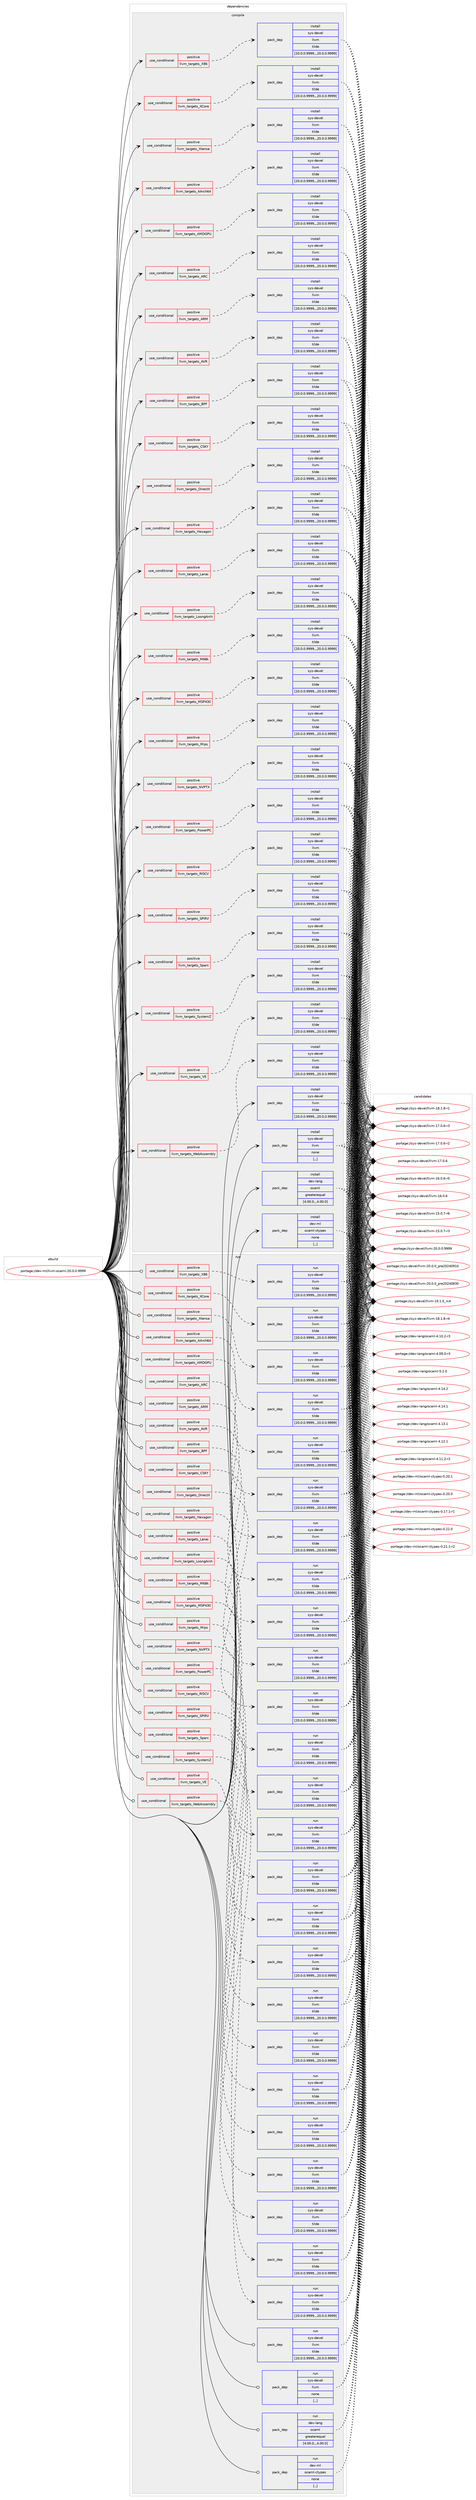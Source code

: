 digraph prolog {

# *************
# Graph options
# *************

newrank=true;
concentrate=true;
compound=true;
graph [rankdir=LR,fontname=Helvetica,fontsize=10,ranksep=1.5];#, ranksep=2.5, nodesep=0.2];
edge  [arrowhead=vee];
node  [fontname=Helvetica,fontsize=10];

# **********
# The ebuild
# **********

subgraph cluster_leftcol {
color=gray;
label=<<i>ebuild</i>>;
id [label="portage://dev-ml/llvm-ocaml-20.0.0.9999", color=red, width=4, href="../dev-ml/llvm-ocaml-20.0.0.9999.svg"];
}

# ****************
# The dependencies
# ****************

subgraph cluster_midcol {
color=gray;
label=<<i>dependencies</i>>;
subgraph cluster_compile {
fillcolor="#eeeeee";
style=filled;
label=<<i>compile</i>>;
subgraph cond159539 {
dependency614020 [label=<<TABLE BORDER="0" CELLBORDER="1" CELLSPACING="0" CELLPADDING="4"><TR><TD ROWSPAN="3" CELLPADDING="10">use_conditional</TD></TR><TR><TD>positive</TD></TR><TR><TD>llvm_targets_AArch64</TD></TR></TABLE>>, shape=none, color=red];
subgraph pack449712 {
dependency614021 [label=<<TABLE BORDER="0" CELLBORDER="1" CELLSPACING="0" CELLPADDING="4" WIDTH="220"><TR><TD ROWSPAN="6" CELLPADDING="30">pack_dep</TD></TR><TR><TD WIDTH="110">install</TD></TR><TR><TD>sys-devel</TD></TR><TR><TD>llvm</TD></TR><TR><TD>tilde</TD></TR><TR><TD>[20.0.0.9999,,,20.0.0.9999]</TD></TR></TABLE>>, shape=none, color=blue];
}
dependency614020:e -> dependency614021:w [weight=20,style="dashed",arrowhead="vee"];
}
id:e -> dependency614020:w [weight=20,style="solid",arrowhead="vee"];
subgraph cond159540 {
dependency614022 [label=<<TABLE BORDER="0" CELLBORDER="1" CELLSPACING="0" CELLPADDING="4"><TR><TD ROWSPAN="3" CELLPADDING="10">use_conditional</TD></TR><TR><TD>positive</TD></TR><TR><TD>llvm_targets_AMDGPU</TD></TR></TABLE>>, shape=none, color=red];
subgraph pack449713 {
dependency614023 [label=<<TABLE BORDER="0" CELLBORDER="1" CELLSPACING="0" CELLPADDING="4" WIDTH="220"><TR><TD ROWSPAN="6" CELLPADDING="30">pack_dep</TD></TR><TR><TD WIDTH="110">install</TD></TR><TR><TD>sys-devel</TD></TR><TR><TD>llvm</TD></TR><TR><TD>tilde</TD></TR><TR><TD>[20.0.0.9999,,,20.0.0.9999]</TD></TR></TABLE>>, shape=none, color=blue];
}
dependency614022:e -> dependency614023:w [weight=20,style="dashed",arrowhead="vee"];
}
id:e -> dependency614022:w [weight=20,style="solid",arrowhead="vee"];
subgraph cond159541 {
dependency614024 [label=<<TABLE BORDER="0" CELLBORDER="1" CELLSPACING="0" CELLPADDING="4"><TR><TD ROWSPAN="3" CELLPADDING="10">use_conditional</TD></TR><TR><TD>positive</TD></TR><TR><TD>llvm_targets_ARC</TD></TR></TABLE>>, shape=none, color=red];
subgraph pack449714 {
dependency614025 [label=<<TABLE BORDER="0" CELLBORDER="1" CELLSPACING="0" CELLPADDING="4" WIDTH="220"><TR><TD ROWSPAN="6" CELLPADDING="30">pack_dep</TD></TR><TR><TD WIDTH="110">install</TD></TR><TR><TD>sys-devel</TD></TR><TR><TD>llvm</TD></TR><TR><TD>tilde</TD></TR><TR><TD>[20.0.0.9999,,,20.0.0.9999]</TD></TR></TABLE>>, shape=none, color=blue];
}
dependency614024:e -> dependency614025:w [weight=20,style="dashed",arrowhead="vee"];
}
id:e -> dependency614024:w [weight=20,style="solid",arrowhead="vee"];
subgraph cond159542 {
dependency614026 [label=<<TABLE BORDER="0" CELLBORDER="1" CELLSPACING="0" CELLPADDING="4"><TR><TD ROWSPAN="3" CELLPADDING="10">use_conditional</TD></TR><TR><TD>positive</TD></TR><TR><TD>llvm_targets_ARM</TD></TR></TABLE>>, shape=none, color=red];
subgraph pack449715 {
dependency614027 [label=<<TABLE BORDER="0" CELLBORDER="1" CELLSPACING="0" CELLPADDING="4" WIDTH="220"><TR><TD ROWSPAN="6" CELLPADDING="30">pack_dep</TD></TR><TR><TD WIDTH="110">install</TD></TR><TR><TD>sys-devel</TD></TR><TR><TD>llvm</TD></TR><TR><TD>tilde</TD></TR><TR><TD>[20.0.0.9999,,,20.0.0.9999]</TD></TR></TABLE>>, shape=none, color=blue];
}
dependency614026:e -> dependency614027:w [weight=20,style="dashed",arrowhead="vee"];
}
id:e -> dependency614026:w [weight=20,style="solid",arrowhead="vee"];
subgraph cond159543 {
dependency614028 [label=<<TABLE BORDER="0" CELLBORDER="1" CELLSPACING="0" CELLPADDING="4"><TR><TD ROWSPAN="3" CELLPADDING="10">use_conditional</TD></TR><TR><TD>positive</TD></TR><TR><TD>llvm_targets_AVR</TD></TR></TABLE>>, shape=none, color=red];
subgraph pack449716 {
dependency614029 [label=<<TABLE BORDER="0" CELLBORDER="1" CELLSPACING="0" CELLPADDING="4" WIDTH="220"><TR><TD ROWSPAN="6" CELLPADDING="30">pack_dep</TD></TR><TR><TD WIDTH="110">install</TD></TR><TR><TD>sys-devel</TD></TR><TR><TD>llvm</TD></TR><TR><TD>tilde</TD></TR><TR><TD>[20.0.0.9999,,,20.0.0.9999]</TD></TR></TABLE>>, shape=none, color=blue];
}
dependency614028:e -> dependency614029:w [weight=20,style="dashed",arrowhead="vee"];
}
id:e -> dependency614028:w [weight=20,style="solid",arrowhead="vee"];
subgraph cond159544 {
dependency614030 [label=<<TABLE BORDER="0" CELLBORDER="1" CELLSPACING="0" CELLPADDING="4"><TR><TD ROWSPAN="3" CELLPADDING="10">use_conditional</TD></TR><TR><TD>positive</TD></TR><TR><TD>llvm_targets_BPF</TD></TR></TABLE>>, shape=none, color=red];
subgraph pack449717 {
dependency614031 [label=<<TABLE BORDER="0" CELLBORDER="1" CELLSPACING="0" CELLPADDING="4" WIDTH="220"><TR><TD ROWSPAN="6" CELLPADDING="30">pack_dep</TD></TR><TR><TD WIDTH="110">install</TD></TR><TR><TD>sys-devel</TD></TR><TR><TD>llvm</TD></TR><TR><TD>tilde</TD></TR><TR><TD>[20.0.0.9999,,,20.0.0.9999]</TD></TR></TABLE>>, shape=none, color=blue];
}
dependency614030:e -> dependency614031:w [weight=20,style="dashed",arrowhead="vee"];
}
id:e -> dependency614030:w [weight=20,style="solid",arrowhead="vee"];
subgraph cond159545 {
dependency614032 [label=<<TABLE BORDER="0" CELLBORDER="1" CELLSPACING="0" CELLPADDING="4"><TR><TD ROWSPAN="3" CELLPADDING="10">use_conditional</TD></TR><TR><TD>positive</TD></TR><TR><TD>llvm_targets_CSKY</TD></TR></TABLE>>, shape=none, color=red];
subgraph pack449718 {
dependency614033 [label=<<TABLE BORDER="0" CELLBORDER="1" CELLSPACING="0" CELLPADDING="4" WIDTH="220"><TR><TD ROWSPAN="6" CELLPADDING="30">pack_dep</TD></TR><TR><TD WIDTH="110">install</TD></TR><TR><TD>sys-devel</TD></TR><TR><TD>llvm</TD></TR><TR><TD>tilde</TD></TR><TR><TD>[20.0.0.9999,,,20.0.0.9999]</TD></TR></TABLE>>, shape=none, color=blue];
}
dependency614032:e -> dependency614033:w [weight=20,style="dashed",arrowhead="vee"];
}
id:e -> dependency614032:w [weight=20,style="solid",arrowhead="vee"];
subgraph cond159546 {
dependency614034 [label=<<TABLE BORDER="0" CELLBORDER="1" CELLSPACING="0" CELLPADDING="4"><TR><TD ROWSPAN="3" CELLPADDING="10">use_conditional</TD></TR><TR><TD>positive</TD></TR><TR><TD>llvm_targets_DirectX</TD></TR></TABLE>>, shape=none, color=red];
subgraph pack449719 {
dependency614035 [label=<<TABLE BORDER="0" CELLBORDER="1" CELLSPACING="0" CELLPADDING="4" WIDTH="220"><TR><TD ROWSPAN="6" CELLPADDING="30">pack_dep</TD></TR><TR><TD WIDTH="110">install</TD></TR><TR><TD>sys-devel</TD></TR><TR><TD>llvm</TD></TR><TR><TD>tilde</TD></TR><TR><TD>[20.0.0.9999,,,20.0.0.9999]</TD></TR></TABLE>>, shape=none, color=blue];
}
dependency614034:e -> dependency614035:w [weight=20,style="dashed",arrowhead="vee"];
}
id:e -> dependency614034:w [weight=20,style="solid",arrowhead="vee"];
subgraph cond159547 {
dependency614036 [label=<<TABLE BORDER="0" CELLBORDER="1" CELLSPACING="0" CELLPADDING="4"><TR><TD ROWSPAN="3" CELLPADDING="10">use_conditional</TD></TR><TR><TD>positive</TD></TR><TR><TD>llvm_targets_Hexagon</TD></TR></TABLE>>, shape=none, color=red];
subgraph pack449720 {
dependency614037 [label=<<TABLE BORDER="0" CELLBORDER="1" CELLSPACING="0" CELLPADDING="4" WIDTH="220"><TR><TD ROWSPAN="6" CELLPADDING="30">pack_dep</TD></TR><TR><TD WIDTH="110">install</TD></TR><TR><TD>sys-devel</TD></TR><TR><TD>llvm</TD></TR><TR><TD>tilde</TD></TR><TR><TD>[20.0.0.9999,,,20.0.0.9999]</TD></TR></TABLE>>, shape=none, color=blue];
}
dependency614036:e -> dependency614037:w [weight=20,style="dashed",arrowhead="vee"];
}
id:e -> dependency614036:w [weight=20,style="solid",arrowhead="vee"];
subgraph cond159548 {
dependency614038 [label=<<TABLE BORDER="0" CELLBORDER="1" CELLSPACING="0" CELLPADDING="4"><TR><TD ROWSPAN="3" CELLPADDING="10">use_conditional</TD></TR><TR><TD>positive</TD></TR><TR><TD>llvm_targets_Lanai</TD></TR></TABLE>>, shape=none, color=red];
subgraph pack449721 {
dependency614039 [label=<<TABLE BORDER="0" CELLBORDER="1" CELLSPACING="0" CELLPADDING="4" WIDTH="220"><TR><TD ROWSPAN="6" CELLPADDING="30">pack_dep</TD></TR><TR><TD WIDTH="110">install</TD></TR><TR><TD>sys-devel</TD></TR><TR><TD>llvm</TD></TR><TR><TD>tilde</TD></TR><TR><TD>[20.0.0.9999,,,20.0.0.9999]</TD></TR></TABLE>>, shape=none, color=blue];
}
dependency614038:e -> dependency614039:w [weight=20,style="dashed",arrowhead="vee"];
}
id:e -> dependency614038:w [weight=20,style="solid",arrowhead="vee"];
subgraph cond159549 {
dependency614040 [label=<<TABLE BORDER="0" CELLBORDER="1" CELLSPACING="0" CELLPADDING="4"><TR><TD ROWSPAN="3" CELLPADDING="10">use_conditional</TD></TR><TR><TD>positive</TD></TR><TR><TD>llvm_targets_LoongArch</TD></TR></TABLE>>, shape=none, color=red];
subgraph pack449722 {
dependency614041 [label=<<TABLE BORDER="0" CELLBORDER="1" CELLSPACING="0" CELLPADDING="4" WIDTH="220"><TR><TD ROWSPAN="6" CELLPADDING="30">pack_dep</TD></TR><TR><TD WIDTH="110">install</TD></TR><TR><TD>sys-devel</TD></TR><TR><TD>llvm</TD></TR><TR><TD>tilde</TD></TR><TR><TD>[20.0.0.9999,,,20.0.0.9999]</TD></TR></TABLE>>, shape=none, color=blue];
}
dependency614040:e -> dependency614041:w [weight=20,style="dashed",arrowhead="vee"];
}
id:e -> dependency614040:w [weight=20,style="solid",arrowhead="vee"];
subgraph cond159550 {
dependency614042 [label=<<TABLE BORDER="0" CELLBORDER="1" CELLSPACING="0" CELLPADDING="4"><TR><TD ROWSPAN="3" CELLPADDING="10">use_conditional</TD></TR><TR><TD>positive</TD></TR><TR><TD>llvm_targets_M68k</TD></TR></TABLE>>, shape=none, color=red];
subgraph pack449723 {
dependency614043 [label=<<TABLE BORDER="0" CELLBORDER="1" CELLSPACING="0" CELLPADDING="4" WIDTH="220"><TR><TD ROWSPAN="6" CELLPADDING="30">pack_dep</TD></TR><TR><TD WIDTH="110">install</TD></TR><TR><TD>sys-devel</TD></TR><TR><TD>llvm</TD></TR><TR><TD>tilde</TD></TR><TR><TD>[20.0.0.9999,,,20.0.0.9999]</TD></TR></TABLE>>, shape=none, color=blue];
}
dependency614042:e -> dependency614043:w [weight=20,style="dashed",arrowhead="vee"];
}
id:e -> dependency614042:w [weight=20,style="solid",arrowhead="vee"];
subgraph cond159551 {
dependency614044 [label=<<TABLE BORDER="0" CELLBORDER="1" CELLSPACING="0" CELLPADDING="4"><TR><TD ROWSPAN="3" CELLPADDING="10">use_conditional</TD></TR><TR><TD>positive</TD></TR><TR><TD>llvm_targets_MSP430</TD></TR></TABLE>>, shape=none, color=red];
subgraph pack449724 {
dependency614045 [label=<<TABLE BORDER="0" CELLBORDER="1" CELLSPACING="0" CELLPADDING="4" WIDTH="220"><TR><TD ROWSPAN="6" CELLPADDING="30">pack_dep</TD></TR><TR><TD WIDTH="110">install</TD></TR><TR><TD>sys-devel</TD></TR><TR><TD>llvm</TD></TR><TR><TD>tilde</TD></TR><TR><TD>[20.0.0.9999,,,20.0.0.9999]</TD></TR></TABLE>>, shape=none, color=blue];
}
dependency614044:e -> dependency614045:w [weight=20,style="dashed",arrowhead="vee"];
}
id:e -> dependency614044:w [weight=20,style="solid",arrowhead="vee"];
subgraph cond159552 {
dependency614046 [label=<<TABLE BORDER="0" CELLBORDER="1" CELLSPACING="0" CELLPADDING="4"><TR><TD ROWSPAN="3" CELLPADDING="10">use_conditional</TD></TR><TR><TD>positive</TD></TR><TR><TD>llvm_targets_Mips</TD></TR></TABLE>>, shape=none, color=red];
subgraph pack449725 {
dependency614047 [label=<<TABLE BORDER="0" CELLBORDER="1" CELLSPACING="0" CELLPADDING="4" WIDTH="220"><TR><TD ROWSPAN="6" CELLPADDING="30">pack_dep</TD></TR><TR><TD WIDTH="110">install</TD></TR><TR><TD>sys-devel</TD></TR><TR><TD>llvm</TD></TR><TR><TD>tilde</TD></TR><TR><TD>[20.0.0.9999,,,20.0.0.9999]</TD></TR></TABLE>>, shape=none, color=blue];
}
dependency614046:e -> dependency614047:w [weight=20,style="dashed",arrowhead="vee"];
}
id:e -> dependency614046:w [weight=20,style="solid",arrowhead="vee"];
subgraph cond159553 {
dependency614048 [label=<<TABLE BORDER="0" CELLBORDER="1" CELLSPACING="0" CELLPADDING="4"><TR><TD ROWSPAN="3" CELLPADDING="10">use_conditional</TD></TR><TR><TD>positive</TD></TR><TR><TD>llvm_targets_NVPTX</TD></TR></TABLE>>, shape=none, color=red];
subgraph pack449726 {
dependency614049 [label=<<TABLE BORDER="0" CELLBORDER="1" CELLSPACING="0" CELLPADDING="4" WIDTH="220"><TR><TD ROWSPAN="6" CELLPADDING="30">pack_dep</TD></TR><TR><TD WIDTH="110">install</TD></TR><TR><TD>sys-devel</TD></TR><TR><TD>llvm</TD></TR><TR><TD>tilde</TD></TR><TR><TD>[20.0.0.9999,,,20.0.0.9999]</TD></TR></TABLE>>, shape=none, color=blue];
}
dependency614048:e -> dependency614049:w [weight=20,style="dashed",arrowhead="vee"];
}
id:e -> dependency614048:w [weight=20,style="solid",arrowhead="vee"];
subgraph cond159554 {
dependency614050 [label=<<TABLE BORDER="0" CELLBORDER="1" CELLSPACING="0" CELLPADDING="4"><TR><TD ROWSPAN="3" CELLPADDING="10">use_conditional</TD></TR><TR><TD>positive</TD></TR><TR><TD>llvm_targets_PowerPC</TD></TR></TABLE>>, shape=none, color=red];
subgraph pack449727 {
dependency614051 [label=<<TABLE BORDER="0" CELLBORDER="1" CELLSPACING="0" CELLPADDING="4" WIDTH="220"><TR><TD ROWSPAN="6" CELLPADDING="30">pack_dep</TD></TR><TR><TD WIDTH="110">install</TD></TR><TR><TD>sys-devel</TD></TR><TR><TD>llvm</TD></TR><TR><TD>tilde</TD></TR><TR><TD>[20.0.0.9999,,,20.0.0.9999]</TD></TR></TABLE>>, shape=none, color=blue];
}
dependency614050:e -> dependency614051:w [weight=20,style="dashed",arrowhead="vee"];
}
id:e -> dependency614050:w [weight=20,style="solid",arrowhead="vee"];
subgraph cond159555 {
dependency614052 [label=<<TABLE BORDER="0" CELLBORDER="1" CELLSPACING="0" CELLPADDING="4"><TR><TD ROWSPAN="3" CELLPADDING="10">use_conditional</TD></TR><TR><TD>positive</TD></TR><TR><TD>llvm_targets_RISCV</TD></TR></TABLE>>, shape=none, color=red];
subgraph pack449728 {
dependency614053 [label=<<TABLE BORDER="0" CELLBORDER="1" CELLSPACING="0" CELLPADDING="4" WIDTH="220"><TR><TD ROWSPAN="6" CELLPADDING="30">pack_dep</TD></TR><TR><TD WIDTH="110">install</TD></TR><TR><TD>sys-devel</TD></TR><TR><TD>llvm</TD></TR><TR><TD>tilde</TD></TR><TR><TD>[20.0.0.9999,,,20.0.0.9999]</TD></TR></TABLE>>, shape=none, color=blue];
}
dependency614052:e -> dependency614053:w [weight=20,style="dashed",arrowhead="vee"];
}
id:e -> dependency614052:w [weight=20,style="solid",arrowhead="vee"];
subgraph cond159556 {
dependency614054 [label=<<TABLE BORDER="0" CELLBORDER="1" CELLSPACING="0" CELLPADDING="4"><TR><TD ROWSPAN="3" CELLPADDING="10">use_conditional</TD></TR><TR><TD>positive</TD></TR><TR><TD>llvm_targets_SPIRV</TD></TR></TABLE>>, shape=none, color=red];
subgraph pack449729 {
dependency614055 [label=<<TABLE BORDER="0" CELLBORDER="1" CELLSPACING="0" CELLPADDING="4" WIDTH="220"><TR><TD ROWSPAN="6" CELLPADDING="30">pack_dep</TD></TR><TR><TD WIDTH="110">install</TD></TR><TR><TD>sys-devel</TD></TR><TR><TD>llvm</TD></TR><TR><TD>tilde</TD></TR><TR><TD>[20.0.0.9999,,,20.0.0.9999]</TD></TR></TABLE>>, shape=none, color=blue];
}
dependency614054:e -> dependency614055:w [weight=20,style="dashed",arrowhead="vee"];
}
id:e -> dependency614054:w [weight=20,style="solid",arrowhead="vee"];
subgraph cond159557 {
dependency614056 [label=<<TABLE BORDER="0" CELLBORDER="1" CELLSPACING="0" CELLPADDING="4"><TR><TD ROWSPAN="3" CELLPADDING="10">use_conditional</TD></TR><TR><TD>positive</TD></TR><TR><TD>llvm_targets_Sparc</TD></TR></TABLE>>, shape=none, color=red];
subgraph pack449730 {
dependency614057 [label=<<TABLE BORDER="0" CELLBORDER="1" CELLSPACING="0" CELLPADDING="4" WIDTH="220"><TR><TD ROWSPAN="6" CELLPADDING="30">pack_dep</TD></TR><TR><TD WIDTH="110">install</TD></TR><TR><TD>sys-devel</TD></TR><TR><TD>llvm</TD></TR><TR><TD>tilde</TD></TR><TR><TD>[20.0.0.9999,,,20.0.0.9999]</TD></TR></TABLE>>, shape=none, color=blue];
}
dependency614056:e -> dependency614057:w [weight=20,style="dashed",arrowhead="vee"];
}
id:e -> dependency614056:w [weight=20,style="solid",arrowhead="vee"];
subgraph cond159558 {
dependency614058 [label=<<TABLE BORDER="0" CELLBORDER="1" CELLSPACING="0" CELLPADDING="4"><TR><TD ROWSPAN="3" CELLPADDING="10">use_conditional</TD></TR><TR><TD>positive</TD></TR><TR><TD>llvm_targets_SystemZ</TD></TR></TABLE>>, shape=none, color=red];
subgraph pack449731 {
dependency614059 [label=<<TABLE BORDER="0" CELLBORDER="1" CELLSPACING="0" CELLPADDING="4" WIDTH="220"><TR><TD ROWSPAN="6" CELLPADDING="30">pack_dep</TD></TR><TR><TD WIDTH="110">install</TD></TR><TR><TD>sys-devel</TD></TR><TR><TD>llvm</TD></TR><TR><TD>tilde</TD></TR><TR><TD>[20.0.0.9999,,,20.0.0.9999]</TD></TR></TABLE>>, shape=none, color=blue];
}
dependency614058:e -> dependency614059:w [weight=20,style="dashed",arrowhead="vee"];
}
id:e -> dependency614058:w [weight=20,style="solid",arrowhead="vee"];
subgraph cond159559 {
dependency614060 [label=<<TABLE BORDER="0" CELLBORDER="1" CELLSPACING="0" CELLPADDING="4"><TR><TD ROWSPAN="3" CELLPADDING="10">use_conditional</TD></TR><TR><TD>positive</TD></TR><TR><TD>llvm_targets_VE</TD></TR></TABLE>>, shape=none, color=red];
subgraph pack449732 {
dependency614061 [label=<<TABLE BORDER="0" CELLBORDER="1" CELLSPACING="0" CELLPADDING="4" WIDTH="220"><TR><TD ROWSPAN="6" CELLPADDING="30">pack_dep</TD></TR><TR><TD WIDTH="110">install</TD></TR><TR><TD>sys-devel</TD></TR><TR><TD>llvm</TD></TR><TR><TD>tilde</TD></TR><TR><TD>[20.0.0.9999,,,20.0.0.9999]</TD></TR></TABLE>>, shape=none, color=blue];
}
dependency614060:e -> dependency614061:w [weight=20,style="dashed",arrowhead="vee"];
}
id:e -> dependency614060:w [weight=20,style="solid",arrowhead="vee"];
subgraph cond159560 {
dependency614062 [label=<<TABLE BORDER="0" CELLBORDER="1" CELLSPACING="0" CELLPADDING="4"><TR><TD ROWSPAN="3" CELLPADDING="10">use_conditional</TD></TR><TR><TD>positive</TD></TR><TR><TD>llvm_targets_WebAssembly</TD></TR></TABLE>>, shape=none, color=red];
subgraph pack449733 {
dependency614063 [label=<<TABLE BORDER="0" CELLBORDER="1" CELLSPACING="0" CELLPADDING="4" WIDTH="220"><TR><TD ROWSPAN="6" CELLPADDING="30">pack_dep</TD></TR><TR><TD WIDTH="110">install</TD></TR><TR><TD>sys-devel</TD></TR><TR><TD>llvm</TD></TR><TR><TD>tilde</TD></TR><TR><TD>[20.0.0.9999,,,20.0.0.9999]</TD></TR></TABLE>>, shape=none, color=blue];
}
dependency614062:e -> dependency614063:w [weight=20,style="dashed",arrowhead="vee"];
}
id:e -> dependency614062:w [weight=20,style="solid",arrowhead="vee"];
subgraph cond159561 {
dependency614064 [label=<<TABLE BORDER="0" CELLBORDER="1" CELLSPACING="0" CELLPADDING="4"><TR><TD ROWSPAN="3" CELLPADDING="10">use_conditional</TD></TR><TR><TD>positive</TD></TR><TR><TD>llvm_targets_X86</TD></TR></TABLE>>, shape=none, color=red];
subgraph pack449734 {
dependency614065 [label=<<TABLE BORDER="0" CELLBORDER="1" CELLSPACING="0" CELLPADDING="4" WIDTH="220"><TR><TD ROWSPAN="6" CELLPADDING="30">pack_dep</TD></TR><TR><TD WIDTH="110">install</TD></TR><TR><TD>sys-devel</TD></TR><TR><TD>llvm</TD></TR><TR><TD>tilde</TD></TR><TR><TD>[20.0.0.9999,,,20.0.0.9999]</TD></TR></TABLE>>, shape=none, color=blue];
}
dependency614064:e -> dependency614065:w [weight=20,style="dashed",arrowhead="vee"];
}
id:e -> dependency614064:w [weight=20,style="solid",arrowhead="vee"];
subgraph cond159562 {
dependency614066 [label=<<TABLE BORDER="0" CELLBORDER="1" CELLSPACING="0" CELLPADDING="4"><TR><TD ROWSPAN="3" CELLPADDING="10">use_conditional</TD></TR><TR><TD>positive</TD></TR><TR><TD>llvm_targets_XCore</TD></TR></TABLE>>, shape=none, color=red];
subgraph pack449735 {
dependency614067 [label=<<TABLE BORDER="0" CELLBORDER="1" CELLSPACING="0" CELLPADDING="4" WIDTH="220"><TR><TD ROWSPAN="6" CELLPADDING="30">pack_dep</TD></TR><TR><TD WIDTH="110">install</TD></TR><TR><TD>sys-devel</TD></TR><TR><TD>llvm</TD></TR><TR><TD>tilde</TD></TR><TR><TD>[20.0.0.9999,,,20.0.0.9999]</TD></TR></TABLE>>, shape=none, color=blue];
}
dependency614066:e -> dependency614067:w [weight=20,style="dashed",arrowhead="vee"];
}
id:e -> dependency614066:w [weight=20,style="solid",arrowhead="vee"];
subgraph cond159563 {
dependency614068 [label=<<TABLE BORDER="0" CELLBORDER="1" CELLSPACING="0" CELLPADDING="4"><TR><TD ROWSPAN="3" CELLPADDING="10">use_conditional</TD></TR><TR><TD>positive</TD></TR><TR><TD>llvm_targets_Xtensa</TD></TR></TABLE>>, shape=none, color=red];
subgraph pack449736 {
dependency614069 [label=<<TABLE BORDER="0" CELLBORDER="1" CELLSPACING="0" CELLPADDING="4" WIDTH="220"><TR><TD ROWSPAN="6" CELLPADDING="30">pack_dep</TD></TR><TR><TD WIDTH="110">install</TD></TR><TR><TD>sys-devel</TD></TR><TR><TD>llvm</TD></TR><TR><TD>tilde</TD></TR><TR><TD>[20.0.0.9999,,,20.0.0.9999]</TD></TR></TABLE>>, shape=none, color=blue];
}
dependency614068:e -> dependency614069:w [weight=20,style="dashed",arrowhead="vee"];
}
id:e -> dependency614068:w [weight=20,style="solid",arrowhead="vee"];
subgraph pack449737 {
dependency614070 [label=<<TABLE BORDER="0" CELLBORDER="1" CELLSPACING="0" CELLPADDING="4" WIDTH="220"><TR><TD ROWSPAN="6" CELLPADDING="30">pack_dep</TD></TR><TR><TD WIDTH="110">install</TD></TR><TR><TD>dev-lang</TD></TR><TR><TD>ocaml</TD></TR><TR><TD>greaterequal</TD></TR><TR><TD>[4.00.0,,,4.00.0]</TD></TR></TABLE>>, shape=none, color=blue];
}
id:e -> dependency614070:w [weight=20,style="solid",arrowhead="vee"];
subgraph pack449738 {
dependency614071 [label=<<TABLE BORDER="0" CELLBORDER="1" CELLSPACING="0" CELLPADDING="4" WIDTH="220"><TR><TD ROWSPAN="6" CELLPADDING="30">pack_dep</TD></TR><TR><TD WIDTH="110">install</TD></TR><TR><TD>dev-ml</TD></TR><TR><TD>ocaml-ctypes</TD></TR><TR><TD>none</TD></TR><TR><TD>[,,]</TD></TR></TABLE>>, shape=none, color=blue];
}
id:e -> dependency614071:w [weight=20,style="solid",arrowhead="vee"];
subgraph pack449739 {
dependency614072 [label=<<TABLE BORDER="0" CELLBORDER="1" CELLSPACING="0" CELLPADDING="4" WIDTH="220"><TR><TD ROWSPAN="6" CELLPADDING="30">pack_dep</TD></TR><TR><TD WIDTH="110">install</TD></TR><TR><TD>sys-devel</TD></TR><TR><TD>llvm</TD></TR><TR><TD>tilde</TD></TR><TR><TD>[20.0.0.9999,,,20.0.0.9999]</TD></TR></TABLE>>, shape=none, color=blue];
}
id:e -> dependency614072:w [weight=20,style="solid",arrowhead="vee"];
subgraph pack449740 {
dependency614073 [label=<<TABLE BORDER="0" CELLBORDER="1" CELLSPACING="0" CELLPADDING="4" WIDTH="220"><TR><TD ROWSPAN="6" CELLPADDING="30">pack_dep</TD></TR><TR><TD WIDTH="110">install</TD></TR><TR><TD>sys-devel</TD></TR><TR><TD>llvm</TD></TR><TR><TD>none</TD></TR><TR><TD>[,,]</TD></TR></TABLE>>, shape=none, color=blue];
}
id:e -> dependency614073:w [weight=20,style="solid",arrowhead="vee"];
}
subgraph cluster_compileandrun {
fillcolor="#eeeeee";
style=filled;
label=<<i>compile and run</i>>;
}
subgraph cluster_run {
fillcolor="#eeeeee";
style=filled;
label=<<i>run</i>>;
subgraph cond159564 {
dependency614074 [label=<<TABLE BORDER="0" CELLBORDER="1" CELLSPACING="0" CELLPADDING="4"><TR><TD ROWSPAN="3" CELLPADDING="10">use_conditional</TD></TR><TR><TD>positive</TD></TR><TR><TD>llvm_targets_AArch64</TD></TR></TABLE>>, shape=none, color=red];
subgraph pack449741 {
dependency614075 [label=<<TABLE BORDER="0" CELLBORDER="1" CELLSPACING="0" CELLPADDING="4" WIDTH="220"><TR><TD ROWSPAN="6" CELLPADDING="30">pack_dep</TD></TR><TR><TD WIDTH="110">run</TD></TR><TR><TD>sys-devel</TD></TR><TR><TD>llvm</TD></TR><TR><TD>tilde</TD></TR><TR><TD>[20.0.0.9999,,,20.0.0.9999]</TD></TR></TABLE>>, shape=none, color=blue];
}
dependency614074:e -> dependency614075:w [weight=20,style="dashed",arrowhead="vee"];
}
id:e -> dependency614074:w [weight=20,style="solid",arrowhead="odot"];
subgraph cond159565 {
dependency614076 [label=<<TABLE BORDER="0" CELLBORDER="1" CELLSPACING="0" CELLPADDING="4"><TR><TD ROWSPAN="3" CELLPADDING="10">use_conditional</TD></TR><TR><TD>positive</TD></TR><TR><TD>llvm_targets_AMDGPU</TD></TR></TABLE>>, shape=none, color=red];
subgraph pack449742 {
dependency614077 [label=<<TABLE BORDER="0" CELLBORDER="1" CELLSPACING="0" CELLPADDING="4" WIDTH="220"><TR><TD ROWSPAN="6" CELLPADDING="30">pack_dep</TD></TR><TR><TD WIDTH="110">run</TD></TR><TR><TD>sys-devel</TD></TR><TR><TD>llvm</TD></TR><TR><TD>tilde</TD></TR><TR><TD>[20.0.0.9999,,,20.0.0.9999]</TD></TR></TABLE>>, shape=none, color=blue];
}
dependency614076:e -> dependency614077:w [weight=20,style="dashed",arrowhead="vee"];
}
id:e -> dependency614076:w [weight=20,style="solid",arrowhead="odot"];
subgraph cond159566 {
dependency614078 [label=<<TABLE BORDER="0" CELLBORDER="1" CELLSPACING="0" CELLPADDING="4"><TR><TD ROWSPAN="3" CELLPADDING="10">use_conditional</TD></TR><TR><TD>positive</TD></TR><TR><TD>llvm_targets_ARC</TD></TR></TABLE>>, shape=none, color=red];
subgraph pack449743 {
dependency614079 [label=<<TABLE BORDER="0" CELLBORDER="1" CELLSPACING="0" CELLPADDING="4" WIDTH="220"><TR><TD ROWSPAN="6" CELLPADDING="30">pack_dep</TD></TR><TR><TD WIDTH="110">run</TD></TR><TR><TD>sys-devel</TD></TR><TR><TD>llvm</TD></TR><TR><TD>tilde</TD></TR><TR><TD>[20.0.0.9999,,,20.0.0.9999]</TD></TR></TABLE>>, shape=none, color=blue];
}
dependency614078:e -> dependency614079:w [weight=20,style="dashed",arrowhead="vee"];
}
id:e -> dependency614078:w [weight=20,style="solid",arrowhead="odot"];
subgraph cond159567 {
dependency614080 [label=<<TABLE BORDER="0" CELLBORDER="1" CELLSPACING="0" CELLPADDING="4"><TR><TD ROWSPAN="3" CELLPADDING="10">use_conditional</TD></TR><TR><TD>positive</TD></TR><TR><TD>llvm_targets_ARM</TD></TR></TABLE>>, shape=none, color=red];
subgraph pack449744 {
dependency614081 [label=<<TABLE BORDER="0" CELLBORDER="1" CELLSPACING="0" CELLPADDING="4" WIDTH="220"><TR><TD ROWSPAN="6" CELLPADDING="30">pack_dep</TD></TR><TR><TD WIDTH="110">run</TD></TR><TR><TD>sys-devel</TD></TR><TR><TD>llvm</TD></TR><TR><TD>tilde</TD></TR><TR><TD>[20.0.0.9999,,,20.0.0.9999]</TD></TR></TABLE>>, shape=none, color=blue];
}
dependency614080:e -> dependency614081:w [weight=20,style="dashed",arrowhead="vee"];
}
id:e -> dependency614080:w [weight=20,style="solid",arrowhead="odot"];
subgraph cond159568 {
dependency614082 [label=<<TABLE BORDER="0" CELLBORDER="1" CELLSPACING="0" CELLPADDING="4"><TR><TD ROWSPAN="3" CELLPADDING="10">use_conditional</TD></TR><TR><TD>positive</TD></TR><TR><TD>llvm_targets_AVR</TD></TR></TABLE>>, shape=none, color=red];
subgraph pack449745 {
dependency614083 [label=<<TABLE BORDER="0" CELLBORDER="1" CELLSPACING="0" CELLPADDING="4" WIDTH="220"><TR><TD ROWSPAN="6" CELLPADDING="30">pack_dep</TD></TR><TR><TD WIDTH="110">run</TD></TR><TR><TD>sys-devel</TD></TR><TR><TD>llvm</TD></TR><TR><TD>tilde</TD></TR><TR><TD>[20.0.0.9999,,,20.0.0.9999]</TD></TR></TABLE>>, shape=none, color=blue];
}
dependency614082:e -> dependency614083:w [weight=20,style="dashed",arrowhead="vee"];
}
id:e -> dependency614082:w [weight=20,style="solid",arrowhead="odot"];
subgraph cond159569 {
dependency614084 [label=<<TABLE BORDER="0" CELLBORDER="1" CELLSPACING="0" CELLPADDING="4"><TR><TD ROWSPAN="3" CELLPADDING="10">use_conditional</TD></TR><TR><TD>positive</TD></TR><TR><TD>llvm_targets_BPF</TD></TR></TABLE>>, shape=none, color=red];
subgraph pack449746 {
dependency614085 [label=<<TABLE BORDER="0" CELLBORDER="1" CELLSPACING="0" CELLPADDING="4" WIDTH="220"><TR><TD ROWSPAN="6" CELLPADDING="30">pack_dep</TD></TR><TR><TD WIDTH="110">run</TD></TR><TR><TD>sys-devel</TD></TR><TR><TD>llvm</TD></TR><TR><TD>tilde</TD></TR><TR><TD>[20.0.0.9999,,,20.0.0.9999]</TD></TR></TABLE>>, shape=none, color=blue];
}
dependency614084:e -> dependency614085:w [weight=20,style="dashed",arrowhead="vee"];
}
id:e -> dependency614084:w [weight=20,style="solid",arrowhead="odot"];
subgraph cond159570 {
dependency614086 [label=<<TABLE BORDER="0" CELLBORDER="1" CELLSPACING="0" CELLPADDING="4"><TR><TD ROWSPAN="3" CELLPADDING="10">use_conditional</TD></TR><TR><TD>positive</TD></TR><TR><TD>llvm_targets_CSKY</TD></TR></TABLE>>, shape=none, color=red];
subgraph pack449747 {
dependency614087 [label=<<TABLE BORDER="0" CELLBORDER="1" CELLSPACING="0" CELLPADDING="4" WIDTH="220"><TR><TD ROWSPAN="6" CELLPADDING="30">pack_dep</TD></TR><TR><TD WIDTH="110">run</TD></TR><TR><TD>sys-devel</TD></TR><TR><TD>llvm</TD></TR><TR><TD>tilde</TD></TR><TR><TD>[20.0.0.9999,,,20.0.0.9999]</TD></TR></TABLE>>, shape=none, color=blue];
}
dependency614086:e -> dependency614087:w [weight=20,style="dashed",arrowhead="vee"];
}
id:e -> dependency614086:w [weight=20,style="solid",arrowhead="odot"];
subgraph cond159571 {
dependency614088 [label=<<TABLE BORDER="0" CELLBORDER="1" CELLSPACING="0" CELLPADDING="4"><TR><TD ROWSPAN="3" CELLPADDING="10">use_conditional</TD></TR><TR><TD>positive</TD></TR><TR><TD>llvm_targets_DirectX</TD></TR></TABLE>>, shape=none, color=red];
subgraph pack449748 {
dependency614089 [label=<<TABLE BORDER="0" CELLBORDER="1" CELLSPACING="0" CELLPADDING="4" WIDTH="220"><TR><TD ROWSPAN="6" CELLPADDING="30">pack_dep</TD></TR><TR><TD WIDTH="110">run</TD></TR><TR><TD>sys-devel</TD></TR><TR><TD>llvm</TD></TR><TR><TD>tilde</TD></TR><TR><TD>[20.0.0.9999,,,20.0.0.9999]</TD></TR></TABLE>>, shape=none, color=blue];
}
dependency614088:e -> dependency614089:w [weight=20,style="dashed",arrowhead="vee"];
}
id:e -> dependency614088:w [weight=20,style="solid",arrowhead="odot"];
subgraph cond159572 {
dependency614090 [label=<<TABLE BORDER="0" CELLBORDER="1" CELLSPACING="0" CELLPADDING="4"><TR><TD ROWSPAN="3" CELLPADDING="10">use_conditional</TD></TR><TR><TD>positive</TD></TR><TR><TD>llvm_targets_Hexagon</TD></TR></TABLE>>, shape=none, color=red];
subgraph pack449749 {
dependency614091 [label=<<TABLE BORDER="0" CELLBORDER="1" CELLSPACING="0" CELLPADDING="4" WIDTH="220"><TR><TD ROWSPAN="6" CELLPADDING="30">pack_dep</TD></TR><TR><TD WIDTH="110">run</TD></TR><TR><TD>sys-devel</TD></TR><TR><TD>llvm</TD></TR><TR><TD>tilde</TD></TR><TR><TD>[20.0.0.9999,,,20.0.0.9999]</TD></TR></TABLE>>, shape=none, color=blue];
}
dependency614090:e -> dependency614091:w [weight=20,style="dashed",arrowhead="vee"];
}
id:e -> dependency614090:w [weight=20,style="solid",arrowhead="odot"];
subgraph cond159573 {
dependency614092 [label=<<TABLE BORDER="0" CELLBORDER="1" CELLSPACING="0" CELLPADDING="4"><TR><TD ROWSPAN="3" CELLPADDING="10">use_conditional</TD></TR><TR><TD>positive</TD></TR><TR><TD>llvm_targets_Lanai</TD></TR></TABLE>>, shape=none, color=red];
subgraph pack449750 {
dependency614093 [label=<<TABLE BORDER="0" CELLBORDER="1" CELLSPACING="0" CELLPADDING="4" WIDTH="220"><TR><TD ROWSPAN="6" CELLPADDING="30">pack_dep</TD></TR><TR><TD WIDTH="110">run</TD></TR><TR><TD>sys-devel</TD></TR><TR><TD>llvm</TD></TR><TR><TD>tilde</TD></TR><TR><TD>[20.0.0.9999,,,20.0.0.9999]</TD></TR></TABLE>>, shape=none, color=blue];
}
dependency614092:e -> dependency614093:w [weight=20,style="dashed",arrowhead="vee"];
}
id:e -> dependency614092:w [weight=20,style="solid",arrowhead="odot"];
subgraph cond159574 {
dependency614094 [label=<<TABLE BORDER="0" CELLBORDER="1" CELLSPACING="0" CELLPADDING="4"><TR><TD ROWSPAN="3" CELLPADDING="10">use_conditional</TD></TR><TR><TD>positive</TD></TR><TR><TD>llvm_targets_LoongArch</TD></TR></TABLE>>, shape=none, color=red];
subgraph pack449751 {
dependency614095 [label=<<TABLE BORDER="0" CELLBORDER="1" CELLSPACING="0" CELLPADDING="4" WIDTH="220"><TR><TD ROWSPAN="6" CELLPADDING="30">pack_dep</TD></TR><TR><TD WIDTH="110">run</TD></TR><TR><TD>sys-devel</TD></TR><TR><TD>llvm</TD></TR><TR><TD>tilde</TD></TR><TR><TD>[20.0.0.9999,,,20.0.0.9999]</TD></TR></TABLE>>, shape=none, color=blue];
}
dependency614094:e -> dependency614095:w [weight=20,style="dashed",arrowhead="vee"];
}
id:e -> dependency614094:w [weight=20,style="solid",arrowhead="odot"];
subgraph cond159575 {
dependency614096 [label=<<TABLE BORDER="0" CELLBORDER="1" CELLSPACING="0" CELLPADDING="4"><TR><TD ROWSPAN="3" CELLPADDING="10">use_conditional</TD></TR><TR><TD>positive</TD></TR><TR><TD>llvm_targets_M68k</TD></TR></TABLE>>, shape=none, color=red];
subgraph pack449752 {
dependency614097 [label=<<TABLE BORDER="0" CELLBORDER="1" CELLSPACING="0" CELLPADDING="4" WIDTH="220"><TR><TD ROWSPAN="6" CELLPADDING="30">pack_dep</TD></TR><TR><TD WIDTH="110">run</TD></TR><TR><TD>sys-devel</TD></TR><TR><TD>llvm</TD></TR><TR><TD>tilde</TD></TR><TR><TD>[20.0.0.9999,,,20.0.0.9999]</TD></TR></TABLE>>, shape=none, color=blue];
}
dependency614096:e -> dependency614097:w [weight=20,style="dashed",arrowhead="vee"];
}
id:e -> dependency614096:w [weight=20,style="solid",arrowhead="odot"];
subgraph cond159576 {
dependency614098 [label=<<TABLE BORDER="0" CELLBORDER="1" CELLSPACING="0" CELLPADDING="4"><TR><TD ROWSPAN="3" CELLPADDING="10">use_conditional</TD></TR><TR><TD>positive</TD></TR><TR><TD>llvm_targets_MSP430</TD></TR></TABLE>>, shape=none, color=red];
subgraph pack449753 {
dependency614099 [label=<<TABLE BORDER="0" CELLBORDER="1" CELLSPACING="0" CELLPADDING="4" WIDTH="220"><TR><TD ROWSPAN="6" CELLPADDING="30">pack_dep</TD></TR><TR><TD WIDTH="110">run</TD></TR><TR><TD>sys-devel</TD></TR><TR><TD>llvm</TD></TR><TR><TD>tilde</TD></TR><TR><TD>[20.0.0.9999,,,20.0.0.9999]</TD></TR></TABLE>>, shape=none, color=blue];
}
dependency614098:e -> dependency614099:w [weight=20,style="dashed",arrowhead="vee"];
}
id:e -> dependency614098:w [weight=20,style="solid",arrowhead="odot"];
subgraph cond159577 {
dependency614100 [label=<<TABLE BORDER="0" CELLBORDER="1" CELLSPACING="0" CELLPADDING="4"><TR><TD ROWSPAN="3" CELLPADDING="10">use_conditional</TD></TR><TR><TD>positive</TD></TR><TR><TD>llvm_targets_Mips</TD></TR></TABLE>>, shape=none, color=red];
subgraph pack449754 {
dependency614101 [label=<<TABLE BORDER="0" CELLBORDER="1" CELLSPACING="0" CELLPADDING="4" WIDTH="220"><TR><TD ROWSPAN="6" CELLPADDING="30">pack_dep</TD></TR><TR><TD WIDTH="110">run</TD></TR><TR><TD>sys-devel</TD></TR><TR><TD>llvm</TD></TR><TR><TD>tilde</TD></TR><TR><TD>[20.0.0.9999,,,20.0.0.9999]</TD></TR></TABLE>>, shape=none, color=blue];
}
dependency614100:e -> dependency614101:w [weight=20,style="dashed",arrowhead="vee"];
}
id:e -> dependency614100:w [weight=20,style="solid",arrowhead="odot"];
subgraph cond159578 {
dependency614102 [label=<<TABLE BORDER="0" CELLBORDER="1" CELLSPACING="0" CELLPADDING="4"><TR><TD ROWSPAN="3" CELLPADDING="10">use_conditional</TD></TR><TR><TD>positive</TD></TR><TR><TD>llvm_targets_NVPTX</TD></TR></TABLE>>, shape=none, color=red];
subgraph pack449755 {
dependency614103 [label=<<TABLE BORDER="0" CELLBORDER="1" CELLSPACING="0" CELLPADDING="4" WIDTH="220"><TR><TD ROWSPAN="6" CELLPADDING="30">pack_dep</TD></TR><TR><TD WIDTH="110">run</TD></TR><TR><TD>sys-devel</TD></TR><TR><TD>llvm</TD></TR><TR><TD>tilde</TD></TR><TR><TD>[20.0.0.9999,,,20.0.0.9999]</TD></TR></TABLE>>, shape=none, color=blue];
}
dependency614102:e -> dependency614103:w [weight=20,style="dashed",arrowhead="vee"];
}
id:e -> dependency614102:w [weight=20,style="solid",arrowhead="odot"];
subgraph cond159579 {
dependency614104 [label=<<TABLE BORDER="0" CELLBORDER="1" CELLSPACING="0" CELLPADDING="4"><TR><TD ROWSPAN="3" CELLPADDING="10">use_conditional</TD></TR><TR><TD>positive</TD></TR><TR><TD>llvm_targets_PowerPC</TD></TR></TABLE>>, shape=none, color=red];
subgraph pack449756 {
dependency614105 [label=<<TABLE BORDER="0" CELLBORDER="1" CELLSPACING="0" CELLPADDING="4" WIDTH="220"><TR><TD ROWSPAN="6" CELLPADDING="30">pack_dep</TD></TR><TR><TD WIDTH="110">run</TD></TR><TR><TD>sys-devel</TD></TR><TR><TD>llvm</TD></TR><TR><TD>tilde</TD></TR><TR><TD>[20.0.0.9999,,,20.0.0.9999]</TD></TR></TABLE>>, shape=none, color=blue];
}
dependency614104:e -> dependency614105:w [weight=20,style="dashed",arrowhead="vee"];
}
id:e -> dependency614104:w [weight=20,style="solid",arrowhead="odot"];
subgraph cond159580 {
dependency614106 [label=<<TABLE BORDER="0" CELLBORDER="1" CELLSPACING="0" CELLPADDING="4"><TR><TD ROWSPAN="3" CELLPADDING="10">use_conditional</TD></TR><TR><TD>positive</TD></TR><TR><TD>llvm_targets_RISCV</TD></TR></TABLE>>, shape=none, color=red];
subgraph pack449757 {
dependency614107 [label=<<TABLE BORDER="0" CELLBORDER="1" CELLSPACING="0" CELLPADDING="4" WIDTH="220"><TR><TD ROWSPAN="6" CELLPADDING="30">pack_dep</TD></TR><TR><TD WIDTH="110">run</TD></TR><TR><TD>sys-devel</TD></TR><TR><TD>llvm</TD></TR><TR><TD>tilde</TD></TR><TR><TD>[20.0.0.9999,,,20.0.0.9999]</TD></TR></TABLE>>, shape=none, color=blue];
}
dependency614106:e -> dependency614107:w [weight=20,style="dashed",arrowhead="vee"];
}
id:e -> dependency614106:w [weight=20,style="solid",arrowhead="odot"];
subgraph cond159581 {
dependency614108 [label=<<TABLE BORDER="0" CELLBORDER="1" CELLSPACING="0" CELLPADDING="4"><TR><TD ROWSPAN="3" CELLPADDING="10">use_conditional</TD></TR><TR><TD>positive</TD></TR><TR><TD>llvm_targets_SPIRV</TD></TR></TABLE>>, shape=none, color=red];
subgraph pack449758 {
dependency614109 [label=<<TABLE BORDER="0" CELLBORDER="1" CELLSPACING="0" CELLPADDING="4" WIDTH="220"><TR><TD ROWSPAN="6" CELLPADDING="30">pack_dep</TD></TR><TR><TD WIDTH="110">run</TD></TR><TR><TD>sys-devel</TD></TR><TR><TD>llvm</TD></TR><TR><TD>tilde</TD></TR><TR><TD>[20.0.0.9999,,,20.0.0.9999]</TD></TR></TABLE>>, shape=none, color=blue];
}
dependency614108:e -> dependency614109:w [weight=20,style="dashed",arrowhead="vee"];
}
id:e -> dependency614108:w [weight=20,style="solid",arrowhead="odot"];
subgraph cond159582 {
dependency614110 [label=<<TABLE BORDER="0" CELLBORDER="1" CELLSPACING="0" CELLPADDING="4"><TR><TD ROWSPAN="3" CELLPADDING="10">use_conditional</TD></TR><TR><TD>positive</TD></TR><TR><TD>llvm_targets_Sparc</TD></TR></TABLE>>, shape=none, color=red];
subgraph pack449759 {
dependency614111 [label=<<TABLE BORDER="0" CELLBORDER="1" CELLSPACING="0" CELLPADDING="4" WIDTH="220"><TR><TD ROWSPAN="6" CELLPADDING="30">pack_dep</TD></TR><TR><TD WIDTH="110">run</TD></TR><TR><TD>sys-devel</TD></TR><TR><TD>llvm</TD></TR><TR><TD>tilde</TD></TR><TR><TD>[20.0.0.9999,,,20.0.0.9999]</TD></TR></TABLE>>, shape=none, color=blue];
}
dependency614110:e -> dependency614111:w [weight=20,style="dashed",arrowhead="vee"];
}
id:e -> dependency614110:w [weight=20,style="solid",arrowhead="odot"];
subgraph cond159583 {
dependency614112 [label=<<TABLE BORDER="0" CELLBORDER="1" CELLSPACING="0" CELLPADDING="4"><TR><TD ROWSPAN="3" CELLPADDING="10">use_conditional</TD></TR><TR><TD>positive</TD></TR><TR><TD>llvm_targets_SystemZ</TD></TR></TABLE>>, shape=none, color=red];
subgraph pack449760 {
dependency614113 [label=<<TABLE BORDER="0" CELLBORDER="1" CELLSPACING="0" CELLPADDING="4" WIDTH="220"><TR><TD ROWSPAN="6" CELLPADDING="30">pack_dep</TD></TR><TR><TD WIDTH="110">run</TD></TR><TR><TD>sys-devel</TD></TR><TR><TD>llvm</TD></TR><TR><TD>tilde</TD></TR><TR><TD>[20.0.0.9999,,,20.0.0.9999]</TD></TR></TABLE>>, shape=none, color=blue];
}
dependency614112:e -> dependency614113:w [weight=20,style="dashed",arrowhead="vee"];
}
id:e -> dependency614112:w [weight=20,style="solid",arrowhead="odot"];
subgraph cond159584 {
dependency614114 [label=<<TABLE BORDER="0" CELLBORDER="1" CELLSPACING="0" CELLPADDING="4"><TR><TD ROWSPAN="3" CELLPADDING="10">use_conditional</TD></TR><TR><TD>positive</TD></TR><TR><TD>llvm_targets_VE</TD></TR></TABLE>>, shape=none, color=red];
subgraph pack449761 {
dependency614115 [label=<<TABLE BORDER="0" CELLBORDER="1" CELLSPACING="0" CELLPADDING="4" WIDTH="220"><TR><TD ROWSPAN="6" CELLPADDING="30">pack_dep</TD></TR><TR><TD WIDTH="110">run</TD></TR><TR><TD>sys-devel</TD></TR><TR><TD>llvm</TD></TR><TR><TD>tilde</TD></TR><TR><TD>[20.0.0.9999,,,20.0.0.9999]</TD></TR></TABLE>>, shape=none, color=blue];
}
dependency614114:e -> dependency614115:w [weight=20,style="dashed",arrowhead="vee"];
}
id:e -> dependency614114:w [weight=20,style="solid",arrowhead="odot"];
subgraph cond159585 {
dependency614116 [label=<<TABLE BORDER="0" CELLBORDER="1" CELLSPACING="0" CELLPADDING="4"><TR><TD ROWSPAN="3" CELLPADDING="10">use_conditional</TD></TR><TR><TD>positive</TD></TR><TR><TD>llvm_targets_WebAssembly</TD></TR></TABLE>>, shape=none, color=red];
subgraph pack449762 {
dependency614117 [label=<<TABLE BORDER="0" CELLBORDER="1" CELLSPACING="0" CELLPADDING="4" WIDTH="220"><TR><TD ROWSPAN="6" CELLPADDING="30">pack_dep</TD></TR><TR><TD WIDTH="110">run</TD></TR><TR><TD>sys-devel</TD></TR><TR><TD>llvm</TD></TR><TR><TD>tilde</TD></TR><TR><TD>[20.0.0.9999,,,20.0.0.9999]</TD></TR></TABLE>>, shape=none, color=blue];
}
dependency614116:e -> dependency614117:w [weight=20,style="dashed",arrowhead="vee"];
}
id:e -> dependency614116:w [weight=20,style="solid",arrowhead="odot"];
subgraph cond159586 {
dependency614118 [label=<<TABLE BORDER="0" CELLBORDER="1" CELLSPACING="0" CELLPADDING="4"><TR><TD ROWSPAN="3" CELLPADDING="10">use_conditional</TD></TR><TR><TD>positive</TD></TR><TR><TD>llvm_targets_X86</TD></TR></TABLE>>, shape=none, color=red];
subgraph pack449763 {
dependency614119 [label=<<TABLE BORDER="0" CELLBORDER="1" CELLSPACING="0" CELLPADDING="4" WIDTH="220"><TR><TD ROWSPAN="6" CELLPADDING="30">pack_dep</TD></TR><TR><TD WIDTH="110">run</TD></TR><TR><TD>sys-devel</TD></TR><TR><TD>llvm</TD></TR><TR><TD>tilde</TD></TR><TR><TD>[20.0.0.9999,,,20.0.0.9999]</TD></TR></TABLE>>, shape=none, color=blue];
}
dependency614118:e -> dependency614119:w [weight=20,style="dashed",arrowhead="vee"];
}
id:e -> dependency614118:w [weight=20,style="solid",arrowhead="odot"];
subgraph cond159587 {
dependency614120 [label=<<TABLE BORDER="0" CELLBORDER="1" CELLSPACING="0" CELLPADDING="4"><TR><TD ROWSPAN="3" CELLPADDING="10">use_conditional</TD></TR><TR><TD>positive</TD></TR><TR><TD>llvm_targets_XCore</TD></TR></TABLE>>, shape=none, color=red];
subgraph pack449764 {
dependency614121 [label=<<TABLE BORDER="0" CELLBORDER="1" CELLSPACING="0" CELLPADDING="4" WIDTH="220"><TR><TD ROWSPAN="6" CELLPADDING="30">pack_dep</TD></TR><TR><TD WIDTH="110">run</TD></TR><TR><TD>sys-devel</TD></TR><TR><TD>llvm</TD></TR><TR><TD>tilde</TD></TR><TR><TD>[20.0.0.9999,,,20.0.0.9999]</TD></TR></TABLE>>, shape=none, color=blue];
}
dependency614120:e -> dependency614121:w [weight=20,style="dashed",arrowhead="vee"];
}
id:e -> dependency614120:w [weight=20,style="solid",arrowhead="odot"];
subgraph cond159588 {
dependency614122 [label=<<TABLE BORDER="0" CELLBORDER="1" CELLSPACING="0" CELLPADDING="4"><TR><TD ROWSPAN="3" CELLPADDING="10">use_conditional</TD></TR><TR><TD>positive</TD></TR><TR><TD>llvm_targets_Xtensa</TD></TR></TABLE>>, shape=none, color=red];
subgraph pack449765 {
dependency614123 [label=<<TABLE BORDER="0" CELLBORDER="1" CELLSPACING="0" CELLPADDING="4" WIDTH="220"><TR><TD ROWSPAN="6" CELLPADDING="30">pack_dep</TD></TR><TR><TD WIDTH="110">run</TD></TR><TR><TD>sys-devel</TD></TR><TR><TD>llvm</TD></TR><TR><TD>tilde</TD></TR><TR><TD>[20.0.0.9999,,,20.0.0.9999]</TD></TR></TABLE>>, shape=none, color=blue];
}
dependency614122:e -> dependency614123:w [weight=20,style="dashed",arrowhead="vee"];
}
id:e -> dependency614122:w [weight=20,style="solid",arrowhead="odot"];
subgraph pack449766 {
dependency614124 [label=<<TABLE BORDER="0" CELLBORDER="1" CELLSPACING="0" CELLPADDING="4" WIDTH="220"><TR><TD ROWSPAN="6" CELLPADDING="30">pack_dep</TD></TR><TR><TD WIDTH="110">run</TD></TR><TR><TD>dev-lang</TD></TR><TR><TD>ocaml</TD></TR><TR><TD>greaterequal</TD></TR><TR><TD>[4.00.0,,,4.00.0]</TD></TR></TABLE>>, shape=none, color=blue];
}
id:e -> dependency614124:w [weight=20,style="solid",arrowhead="odot"];
subgraph pack449767 {
dependency614125 [label=<<TABLE BORDER="0" CELLBORDER="1" CELLSPACING="0" CELLPADDING="4" WIDTH="220"><TR><TD ROWSPAN="6" CELLPADDING="30">pack_dep</TD></TR><TR><TD WIDTH="110">run</TD></TR><TR><TD>dev-ml</TD></TR><TR><TD>ocaml-ctypes</TD></TR><TR><TD>none</TD></TR><TR><TD>[,,]</TD></TR></TABLE>>, shape=none, color=blue];
}
id:e -> dependency614125:w [weight=20,style="solid",arrowhead="odot"];
subgraph pack449768 {
dependency614126 [label=<<TABLE BORDER="0" CELLBORDER="1" CELLSPACING="0" CELLPADDING="4" WIDTH="220"><TR><TD ROWSPAN="6" CELLPADDING="30">pack_dep</TD></TR><TR><TD WIDTH="110">run</TD></TR><TR><TD>sys-devel</TD></TR><TR><TD>llvm</TD></TR><TR><TD>tilde</TD></TR><TR><TD>[20.0.0.9999,,,20.0.0.9999]</TD></TR></TABLE>>, shape=none, color=blue];
}
id:e -> dependency614126:w [weight=20,style="solid",arrowhead="odot"];
subgraph pack449769 {
dependency614127 [label=<<TABLE BORDER="0" CELLBORDER="1" CELLSPACING="0" CELLPADDING="4" WIDTH="220"><TR><TD ROWSPAN="6" CELLPADDING="30">pack_dep</TD></TR><TR><TD WIDTH="110">run</TD></TR><TR><TD>sys-devel</TD></TR><TR><TD>llvm</TD></TR><TR><TD>none</TD></TR><TR><TD>[,,]</TD></TR></TABLE>>, shape=none, color=blue];
}
id:e -> dependency614127:w [weight=20,style="solid",arrowhead="odot"];
}
}

# **************
# The candidates
# **************

subgraph cluster_choices {
rank=same;
color=gray;
label=<<i>candidates</i>>;

subgraph choice449712 {
color=black;
nodesep=1;
choice1151211154510010111810110847108108118109455048464846484657575757 [label="portage://sys-devel/llvm-20.0.0.9999", color=red, width=4,href="../sys-devel/llvm-20.0.0.9999.svg"];
choice115121115451001011181011084710810811810945504846484648951121141015048505248574948 [label="portage://sys-devel/llvm-20.0.0_pre20240910", color=red, width=4,href="../sys-devel/llvm-20.0.0_pre20240910.svg"];
choice115121115451001011181011084710810811810945504846484648951121141015048505248565148 [label="portage://sys-devel/llvm-20.0.0_pre20240830", color=red, width=4,href="../sys-devel/llvm-20.0.0_pre20240830.svg"];
choice115121115451001011181011084710810811810945495746494648951149952 [label="portage://sys-devel/llvm-19.1.0_rc4", color=red, width=4,href="../sys-devel/llvm-19.1.0_rc4.svg"];
choice1151211154510010111810110847108108118109454956464946564511452 [label="portage://sys-devel/llvm-18.1.8-r4", color=red, width=4,href="../sys-devel/llvm-18.1.8-r4.svg"];
choice1151211154510010111810110847108108118109454956464946564511449 [label="portage://sys-devel/llvm-18.1.8-r1", color=red, width=4,href="../sys-devel/llvm-18.1.8-r1.svg"];
choice1151211154510010111810110847108108118109454955464846544511451 [label="portage://sys-devel/llvm-17.0.6-r3", color=red, width=4,href="../sys-devel/llvm-17.0.6-r3.svg"];
choice1151211154510010111810110847108108118109454955464846544511450 [label="portage://sys-devel/llvm-17.0.6-r2", color=red, width=4,href="../sys-devel/llvm-17.0.6-r2.svg"];
choice115121115451001011181011084710810811810945495546484654 [label="portage://sys-devel/llvm-17.0.6", color=red, width=4,href="../sys-devel/llvm-17.0.6.svg"];
choice1151211154510010111810110847108108118109454954464846544511453 [label="portage://sys-devel/llvm-16.0.6-r5", color=red, width=4,href="../sys-devel/llvm-16.0.6-r5.svg"];
choice115121115451001011181011084710810811810945495446484654 [label="portage://sys-devel/llvm-16.0.6", color=red, width=4,href="../sys-devel/llvm-16.0.6.svg"];
choice1151211154510010111810110847108108118109454953464846554511454 [label="portage://sys-devel/llvm-15.0.7-r6", color=red, width=4,href="../sys-devel/llvm-15.0.7-r6.svg"];
choice1151211154510010111810110847108108118109454953464846554511451 [label="portage://sys-devel/llvm-15.0.7-r3", color=red, width=4,href="../sys-devel/llvm-15.0.7-r3.svg"];
dependency614021:e -> choice1151211154510010111810110847108108118109455048464846484657575757:w [style=dotted,weight="100"];
dependency614021:e -> choice115121115451001011181011084710810811810945504846484648951121141015048505248574948:w [style=dotted,weight="100"];
dependency614021:e -> choice115121115451001011181011084710810811810945504846484648951121141015048505248565148:w [style=dotted,weight="100"];
dependency614021:e -> choice115121115451001011181011084710810811810945495746494648951149952:w [style=dotted,weight="100"];
dependency614021:e -> choice1151211154510010111810110847108108118109454956464946564511452:w [style=dotted,weight="100"];
dependency614021:e -> choice1151211154510010111810110847108108118109454956464946564511449:w [style=dotted,weight="100"];
dependency614021:e -> choice1151211154510010111810110847108108118109454955464846544511451:w [style=dotted,weight="100"];
dependency614021:e -> choice1151211154510010111810110847108108118109454955464846544511450:w [style=dotted,weight="100"];
dependency614021:e -> choice115121115451001011181011084710810811810945495546484654:w [style=dotted,weight="100"];
dependency614021:e -> choice1151211154510010111810110847108108118109454954464846544511453:w [style=dotted,weight="100"];
dependency614021:e -> choice115121115451001011181011084710810811810945495446484654:w [style=dotted,weight="100"];
dependency614021:e -> choice1151211154510010111810110847108108118109454953464846554511454:w [style=dotted,weight="100"];
dependency614021:e -> choice1151211154510010111810110847108108118109454953464846554511451:w [style=dotted,weight="100"];
}
subgraph choice449713 {
color=black;
nodesep=1;
choice1151211154510010111810110847108108118109455048464846484657575757 [label="portage://sys-devel/llvm-20.0.0.9999", color=red, width=4,href="../sys-devel/llvm-20.0.0.9999.svg"];
choice115121115451001011181011084710810811810945504846484648951121141015048505248574948 [label="portage://sys-devel/llvm-20.0.0_pre20240910", color=red, width=4,href="../sys-devel/llvm-20.0.0_pre20240910.svg"];
choice115121115451001011181011084710810811810945504846484648951121141015048505248565148 [label="portage://sys-devel/llvm-20.0.0_pre20240830", color=red, width=4,href="../sys-devel/llvm-20.0.0_pre20240830.svg"];
choice115121115451001011181011084710810811810945495746494648951149952 [label="portage://sys-devel/llvm-19.1.0_rc4", color=red, width=4,href="../sys-devel/llvm-19.1.0_rc4.svg"];
choice1151211154510010111810110847108108118109454956464946564511452 [label="portage://sys-devel/llvm-18.1.8-r4", color=red, width=4,href="../sys-devel/llvm-18.1.8-r4.svg"];
choice1151211154510010111810110847108108118109454956464946564511449 [label="portage://sys-devel/llvm-18.1.8-r1", color=red, width=4,href="../sys-devel/llvm-18.1.8-r1.svg"];
choice1151211154510010111810110847108108118109454955464846544511451 [label="portage://sys-devel/llvm-17.0.6-r3", color=red, width=4,href="../sys-devel/llvm-17.0.6-r3.svg"];
choice1151211154510010111810110847108108118109454955464846544511450 [label="portage://sys-devel/llvm-17.0.6-r2", color=red, width=4,href="../sys-devel/llvm-17.0.6-r2.svg"];
choice115121115451001011181011084710810811810945495546484654 [label="portage://sys-devel/llvm-17.0.6", color=red, width=4,href="../sys-devel/llvm-17.0.6.svg"];
choice1151211154510010111810110847108108118109454954464846544511453 [label="portage://sys-devel/llvm-16.0.6-r5", color=red, width=4,href="../sys-devel/llvm-16.0.6-r5.svg"];
choice115121115451001011181011084710810811810945495446484654 [label="portage://sys-devel/llvm-16.0.6", color=red, width=4,href="../sys-devel/llvm-16.0.6.svg"];
choice1151211154510010111810110847108108118109454953464846554511454 [label="portage://sys-devel/llvm-15.0.7-r6", color=red, width=4,href="../sys-devel/llvm-15.0.7-r6.svg"];
choice1151211154510010111810110847108108118109454953464846554511451 [label="portage://sys-devel/llvm-15.0.7-r3", color=red, width=4,href="../sys-devel/llvm-15.0.7-r3.svg"];
dependency614023:e -> choice1151211154510010111810110847108108118109455048464846484657575757:w [style=dotted,weight="100"];
dependency614023:e -> choice115121115451001011181011084710810811810945504846484648951121141015048505248574948:w [style=dotted,weight="100"];
dependency614023:e -> choice115121115451001011181011084710810811810945504846484648951121141015048505248565148:w [style=dotted,weight="100"];
dependency614023:e -> choice115121115451001011181011084710810811810945495746494648951149952:w [style=dotted,weight="100"];
dependency614023:e -> choice1151211154510010111810110847108108118109454956464946564511452:w [style=dotted,weight="100"];
dependency614023:e -> choice1151211154510010111810110847108108118109454956464946564511449:w [style=dotted,weight="100"];
dependency614023:e -> choice1151211154510010111810110847108108118109454955464846544511451:w [style=dotted,weight="100"];
dependency614023:e -> choice1151211154510010111810110847108108118109454955464846544511450:w [style=dotted,weight="100"];
dependency614023:e -> choice115121115451001011181011084710810811810945495546484654:w [style=dotted,weight="100"];
dependency614023:e -> choice1151211154510010111810110847108108118109454954464846544511453:w [style=dotted,weight="100"];
dependency614023:e -> choice115121115451001011181011084710810811810945495446484654:w [style=dotted,weight="100"];
dependency614023:e -> choice1151211154510010111810110847108108118109454953464846554511454:w [style=dotted,weight="100"];
dependency614023:e -> choice1151211154510010111810110847108108118109454953464846554511451:w [style=dotted,weight="100"];
}
subgraph choice449714 {
color=black;
nodesep=1;
choice1151211154510010111810110847108108118109455048464846484657575757 [label="portage://sys-devel/llvm-20.0.0.9999", color=red, width=4,href="../sys-devel/llvm-20.0.0.9999.svg"];
choice115121115451001011181011084710810811810945504846484648951121141015048505248574948 [label="portage://sys-devel/llvm-20.0.0_pre20240910", color=red, width=4,href="../sys-devel/llvm-20.0.0_pre20240910.svg"];
choice115121115451001011181011084710810811810945504846484648951121141015048505248565148 [label="portage://sys-devel/llvm-20.0.0_pre20240830", color=red, width=4,href="../sys-devel/llvm-20.0.0_pre20240830.svg"];
choice115121115451001011181011084710810811810945495746494648951149952 [label="portage://sys-devel/llvm-19.1.0_rc4", color=red, width=4,href="../sys-devel/llvm-19.1.0_rc4.svg"];
choice1151211154510010111810110847108108118109454956464946564511452 [label="portage://sys-devel/llvm-18.1.8-r4", color=red, width=4,href="../sys-devel/llvm-18.1.8-r4.svg"];
choice1151211154510010111810110847108108118109454956464946564511449 [label="portage://sys-devel/llvm-18.1.8-r1", color=red, width=4,href="../sys-devel/llvm-18.1.8-r1.svg"];
choice1151211154510010111810110847108108118109454955464846544511451 [label="portage://sys-devel/llvm-17.0.6-r3", color=red, width=4,href="../sys-devel/llvm-17.0.6-r3.svg"];
choice1151211154510010111810110847108108118109454955464846544511450 [label="portage://sys-devel/llvm-17.0.6-r2", color=red, width=4,href="../sys-devel/llvm-17.0.6-r2.svg"];
choice115121115451001011181011084710810811810945495546484654 [label="portage://sys-devel/llvm-17.0.6", color=red, width=4,href="../sys-devel/llvm-17.0.6.svg"];
choice1151211154510010111810110847108108118109454954464846544511453 [label="portage://sys-devel/llvm-16.0.6-r5", color=red, width=4,href="../sys-devel/llvm-16.0.6-r5.svg"];
choice115121115451001011181011084710810811810945495446484654 [label="portage://sys-devel/llvm-16.0.6", color=red, width=4,href="../sys-devel/llvm-16.0.6.svg"];
choice1151211154510010111810110847108108118109454953464846554511454 [label="portage://sys-devel/llvm-15.0.7-r6", color=red, width=4,href="../sys-devel/llvm-15.0.7-r6.svg"];
choice1151211154510010111810110847108108118109454953464846554511451 [label="portage://sys-devel/llvm-15.0.7-r3", color=red, width=4,href="../sys-devel/llvm-15.0.7-r3.svg"];
dependency614025:e -> choice1151211154510010111810110847108108118109455048464846484657575757:w [style=dotted,weight="100"];
dependency614025:e -> choice115121115451001011181011084710810811810945504846484648951121141015048505248574948:w [style=dotted,weight="100"];
dependency614025:e -> choice115121115451001011181011084710810811810945504846484648951121141015048505248565148:w [style=dotted,weight="100"];
dependency614025:e -> choice115121115451001011181011084710810811810945495746494648951149952:w [style=dotted,weight="100"];
dependency614025:e -> choice1151211154510010111810110847108108118109454956464946564511452:w [style=dotted,weight="100"];
dependency614025:e -> choice1151211154510010111810110847108108118109454956464946564511449:w [style=dotted,weight="100"];
dependency614025:e -> choice1151211154510010111810110847108108118109454955464846544511451:w [style=dotted,weight="100"];
dependency614025:e -> choice1151211154510010111810110847108108118109454955464846544511450:w [style=dotted,weight="100"];
dependency614025:e -> choice115121115451001011181011084710810811810945495546484654:w [style=dotted,weight="100"];
dependency614025:e -> choice1151211154510010111810110847108108118109454954464846544511453:w [style=dotted,weight="100"];
dependency614025:e -> choice115121115451001011181011084710810811810945495446484654:w [style=dotted,weight="100"];
dependency614025:e -> choice1151211154510010111810110847108108118109454953464846554511454:w [style=dotted,weight="100"];
dependency614025:e -> choice1151211154510010111810110847108108118109454953464846554511451:w [style=dotted,weight="100"];
}
subgraph choice449715 {
color=black;
nodesep=1;
choice1151211154510010111810110847108108118109455048464846484657575757 [label="portage://sys-devel/llvm-20.0.0.9999", color=red, width=4,href="../sys-devel/llvm-20.0.0.9999.svg"];
choice115121115451001011181011084710810811810945504846484648951121141015048505248574948 [label="portage://sys-devel/llvm-20.0.0_pre20240910", color=red, width=4,href="../sys-devel/llvm-20.0.0_pre20240910.svg"];
choice115121115451001011181011084710810811810945504846484648951121141015048505248565148 [label="portage://sys-devel/llvm-20.0.0_pre20240830", color=red, width=4,href="../sys-devel/llvm-20.0.0_pre20240830.svg"];
choice115121115451001011181011084710810811810945495746494648951149952 [label="portage://sys-devel/llvm-19.1.0_rc4", color=red, width=4,href="../sys-devel/llvm-19.1.0_rc4.svg"];
choice1151211154510010111810110847108108118109454956464946564511452 [label="portage://sys-devel/llvm-18.1.8-r4", color=red, width=4,href="../sys-devel/llvm-18.1.8-r4.svg"];
choice1151211154510010111810110847108108118109454956464946564511449 [label="portage://sys-devel/llvm-18.1.8-r1", color=red, width=4,href="../sys-devel/llvm-18.1.8-r1.svg"];
choice1151211154510010111810110847108108118109454955464846544511451 [label="portage://sys-devel/llvm-17.0.6-r3", color=red, width=4,href="../sys-devel/llvm-17.0.6-r3.svg"];
choice1151211154510010111810110847108108118109454955464846544511450 [label="portage://sys-devel/llvm-17.0.6-r2", color=red, width=4,href="../sys-devel/llvm-17.0.6-r2.svg"];
choice115121115451001011181011084710810811810945495546484654 [label="portage://sys-devel/llvm-17.0.6", color=red, width=4,href="../sys-devel/llvm-17.0.6.svg"];
choice1151211154510010111810110847108108118109454954464846544511453 [label="portage://sys-devel/llvm-16.0.6-r5", color=red, width=4,href="../sys-devel/llvm-16.0.6-r5.svg"];
choice115121115451001011181011084710810811810945495446484654 [label="portage://sys-devel/llvm-16.0.6", color=red, width=4,href="../sys-devel/llvm-16.0.6.svg"];
choice1151211154510010111810110847108108118109454953464846554511454 [label="portage://sys-devel/llvm-15.0.7-r6", color=red, width=4,href="../sys-devel/llvm-15.0.7-r6.svg"];
choice1151211154510010111810110847108108118109454953464846554511451 [label="portage://sys-devel/llvm-15.0.7-r3", color=red, width=4,href="../sys-devel/llvm-15.0.7-r3.svg"];
dependency614027:e -> choice1151211154510010111810110847108108118109455048464846484657575757:w [style=dotted,weight="100"];
dependency614027:e -> choice115121115451001011181011084710810811810945504846484648951121141015048505248574948:w [style=dotted,weight="100"];
dependency614027:e -> choice115121115451001011181011084710810811810945504846484648951121141015048505248565148:w [style=dotted,weight="100"];
dependency614027:e -> choice115121115451001011181011084710810811810945495746494648951149952:w [style=dotted,weight="100"];
dependency614027:e -> choice1151211154510010111810110847108108118109454956464946564511452:w [style=dotted,weight="100"];
dependency614027:e -> choice1151211154510010111810110847108108118109454956464946564511449:w [style=dotted,weight="100"];
dependency614027:e -> choice1151211154510010111810110847108108118109454955464846544511451:w [style=dotted,weight="100"];
dependency614027:e -> choice1151211154510010111810110847108108118109454955464846544511450:w [style=dotted,weight="100"];
dependency614027:e -> choice115121115451001011181011084710810811810945495546484654:w [style=dotted,weight="100"];
dependency614027:e -> choice1151211154510010111810110847108108118109454954464846544511453:w [style=dotted,weight="100"];
dependency614027:e -> choice115121115451001011181011084710810811810945495446484654:w [style=dotted,weight="100"];
dependency614027:e -> choice1151211154510010111810110847108108118109454953464846554511454:w [style=dotted,weight="100"];
dependency614027:e -> choice1151211154510010111810110847108108118109454953464846554511451:w [style=dotted,weight="100"];
}
subgraph choice449716 {
color=black;
nodesep=1;
choice1151211154510010111810110847108108118109455048464846484657575757 [label="portage://sys-devel/llvm-20.0.0.9999", color=red, width=4,href="../sys-devel/llvm-20.0.0.9999.svg"];
choice115121115451001011181011084710810811810945504846484648951121141015048505248574948 [label="portage://sys-devel/llvm-20.0.0_pre20240910", color=red, width=4,href="../sys-devel/llvm-20.0.0_pre20240910.svg"];
choice115121115451001011181011084710810811810945504846484648951121141015048505248565148 [label="portage://sys-devel/llvm-20.0.0_pre20240830", color=red, width=4,href="../sys-devel/llvm-20.0.0_pre20240830.svg"];
choice115121115451001011181011084710810811810945495746494648951149952 [label="portage://sys-devel/llvm-19.1.0_rc4", color=red, width=4,href="../sys-devel/llvm-19.1.0_rc4.svg"];
choice1151211154510010111810110847108108118109454956464946564511452 [label="portage://sys-devel/llvm-18.1.8-r4", color=red, width=4,href="../sys-devel/llvm-18.1.8-r4.svg"];
choice1151211154510010111810110847108108118109454956464946564511449 [label="portage://sys-devel/llvm-18.1.8-r1", color=red, width=4,href="../sys-devel/llvm-18.1.8-r1.svg"];
choice1151211154510010111810110847108108118109454955464846544511451 [label="portage://sys-devel/llvm-17.0.6-r3", color=red, width=4,href="../sys-devel/llvm-17.0.6-r3.svg"];
choice1151211154510010111810110847108108118109454955464846544511450 [label="portage://sys-devel/llvm-17.0.6-r2", color=red, width=4,href="../sys-devel/llvm-17.0.6-r2.svg"];
choice115121115451001011181011084710810811810945495546484654 [label="portage://sys-devel/llvm-17.0.6", color=red, width=4,href="../sys-devel/llvm-17.0.6.svg"];
choice1151211154510010111810110847108108118109454954464846544511453 [label="portage://sys-devel/llvm-16.0.6-r5", color=red, width=4,href="../sys-devel/llvm-16.0.6-r5.svg"];
choice115121115451001011181011084710810811810945495446484654 [label="portage://sys-devel/llvm-16.0.6", color=red, width=4,href="../sys-devel/llvm-16.0.6.svg"];
choice1151211154510010111810110847108108118109454953464846554511454 [label="portage://sys-devel/llvm-15.0.7-r6", color=red, width=4,href="../sys-devel/llvm-15.0.7-r6.svg"];
choice1151211154510010111810110847108108118109454953464846554511451 [label="portage://sys-devel/llvm-15.0.7-r3", color=red, width=4,href="../sys-devel/llvm-15.0.7-r3.svg"];
dependency614029:e -> choice1151211154510010111810110847108108118109455048464846484657575757:w [style=dotted,weight="100"];
dependency614029:e -> choice115121115451001011181011084710810811810945504846484648951121141015048505248574948:w [style=dotted,weight="100"];
dependency614029:e -> choice115121115451001011181011084710810811810945504846484648951121141015048505248565148:w [style=dotted,weight="100"];
dependency614029:e -> choice115121115451001011181011084710810811810945495746494648951149952:w [style=dotted,weight="100"];
dependency614029:e -> choice1151211154510010111810110847108108118109454956464946564511452:w [style=dotted,weight="100"];
dependency614029:e -> choice1151211154510010111810110847108108118109454956464946564511449:w [style=dotted,weight="100"];
dependency614029:e -> choice1151211154510010111810110847108108118109454955464846544511451:w [style=dotted,weight="100"];
dependency614029:e -> choice1151211154510010111810110847108108118109454955464846544511450:w [style=dotted,weight="100"];
dependency614029:e -> choice115121115451001011181011084710810811810945495546484654:w [style=dotted,weight="100"];
dependency614029:e -> choice1151211154510010111810110847108108118109454954464846544511453:w [style=dotted,weight="100"];
dependency614029:e -> choice115121115451001011181011084710810811810945495446484654:w [style=dotted,weight="100"];
dependency614029:e -> choice1151211154510010111810110847108108118109454953464846554511454:w [style=dotted,weight="100"];
dependency614029:e -> choice1151211154510010111810110847108108118109454953464846554511451:w [style=dotted,weight="100"];
}
subgraph choice449717 {
color=black;
nodesep=1;
choice1151211154510010111810110847108108118109455048464846484657575757 [label="portage://sys-devel/llvm-20.0.0.9999", color=red, width=4,href="../sys-devel/llvm-20.0.0.9999.svg"];
choice115121115451001011181011084710810811810945504846484648951121141015048505248574948 [label="portage://sys-devel/llvm-20.0.0_pre20240910", color=red, width=4,href="../sys-devel/llvm-20.0.0_pre20240910.svg"];
choice115121115451001011181011084710810811810945504846484648951121141015048505248565148 [label="portage://sys-devel/llvm-20.0.0_pre20240830", color=red, width=4,href="../sys-devel/llvm-20.0.0_pre20240830.svg"];
choice115121115451001011181011084710810811810945495746494648951149952 [label="portage://sys-devel/llvm-19.1.0_rc4", color=red, width=4,href="../sys-devel/llvm-19.1.0_rc4.svg"];
choice1151211154510010111810110847108108118109454956464946564511452 [label="portage://sys-devel/llvm-18.1.8-r4", color=red, width=4,href="../sys-devel/llvm-18.1.8-r4.svg"];
choice1151211154510010111810110847108108118109454956464946564511449 [label="portage://sys-devel/llvm-18.1.8-r1", color=red, width=4,href="../sys-devel/llvm-18.1.8-r1.svg"];
choice1151211154510010111810110847108108118109454955464846544511451 [label="portage://sys-devel/llvm-17.0.6-r3", color=red, width=4,href="../sys-devel/llvm-17.0.6-r3.svg"];
choice1151211154510010111810110847108108118109454955464846544511450 [label="portage://sys-devel/llvm-17.0.6-r2", color=red, width=4,href="../sys-devel/llvm-17.0.6-r2.svg"];
choice115121115451001011181011084710810811810945495546484654 [label="portage://sys-devel/llvm-17.0.6", color=red, width=4,href="../sys-devel/llvm-17.0.6.svg"];
choice1151211154510010111810110847108108118109454954464846544511453 [label="portage://sys-devel/llvm-16.0.6-r5", color=red, width=4,href="../sys-devel/llvm-16.0.6-r5.svg"];
choice115121115451001011181011084710810811810945495446484654 [label="portage://sys-devel/llvm-16.0.6", color=red, width=4,href="../sys-devel/llvm-16.0.6.svg"];
choice1151211154510010111810110847108108118109454953464846554511454 [label="portage://sys-devel/llvm-15.0.7-r6", color=red, width=4,href="../sys-devel/llvm-15.0.7-r6.svg"];
choice1151211154510010111810110847108108118109454953464846554511451 [label="portage://sys-devel/llvm-15.0.7-r3", color=red, width=4,href="../sys-devel/llvm-15.0.7-r3.svg"];
dependency614031:e -> choice1151211154510010111810110847108108118109455048464846484657575757:w [style=dotted,weight="100"];
dependency614031:e -> choice115121115451001011181011084710810811810945504846484648951121141015048505248574948:w [style=dotted,weight="100"];
dependency614031:e -> choice115121115451001011181011084710810811810945504846484648951121141015048505248565148:w [style=dotted,weight="100"];
dependency614031:e -> choice115121115451001011181011084710810811810945495746494648951149952:w [style=dotted,weight="100"];
dependency614031:e -> choice1151211154510010111810110847108108118109454956464946564511452:w [style=dotted,weight="100"];
dependency614031:e -> choice1151211154510010111810110847108108118109454956464946564511449:w [style=dotted,weight="100"];
dependency614031:e -> choice1151211154510010111810110847108108118109454955464846544511451:w [style=dotted,weight="100"];
dependency614031:e -> choice1151211154510010111810110847108108118109454955464846544511450:w [style=dotted,weight="100"];
dependency614031:e -> choice115121115451001011181011084710810811810945495546484654:w [style=dotted,weight="100"];
dependency614031:e -> choice1151211154510010111810110847108108118109454954464846544511453:w [style=dotted,weight="100"];
dependency614031:e -> choice115121115451001011181011084710810811810945495446484654:w [style=dotted,weight="100"];
dependency614031:e -> choice1151211154510010111810110847108108118109454953464846554511454:w [style=dotted,weight="100"];
dependency614031:e -> choice1151211154510010111810110847108108118109454953464846554511451:w [style=dotted,weight="100"];
}
subgraph choice449718 {
color=black;
nodesep=1;
choice1151211154510010111810110847108108118109455048464846484657575757 [label="portage://sys-devel/llvm-20.0.0.9999", color=red, width=4,href="../sys-devel/llvm-20.0.0.9999.svg"];
choice115121115451001011181011084710810811810945504846484648951121141015048505248574948 [label="portage://sys-devel/llvm-20.0.0_pre20240910", color=red, width=4,href="../sys-devel/llvm-20.0.0_pre20240910.svg"];
choice115121115451001011181011084710810811810945504846484648951121141015048505248565148 [label="portage://sys-devel/llvm-20.0.0_pre20240830", color=red, width=4,href="../sys-devel/llvm-20.0.0_pre20240830.svg"];
choice115121115451001011181011084710810811810945495746494648951149952 [label="portage://sys-devel/llvm-19.1.0_rc4", color=red, width=4,href="../sys-devel/llvm-19.1.0_rc4.svg"];
choice1151211154510010111810110847108108118109454956464946564511452 [label="portage://sys-devel/llvm-18.1.8-r4", color=red, width=4,href="../sys-devel/llvm-18.1.8-r4.svg"];
choice1151211154510010111810110847108108118109454956464946564511449 [label="portage://sys-devel/llvm-18.1.8-r1", color=red, width=4,href="../sys-devel/llvm-18.1.8-r1.svg"];
choice1151211154510010111810110847108108118109454955464846544511451 [label="portage://sys-devel/llvm-17.0.6-r3", color=red, width=4,href="../sys-devel/llvm-17.0.6-r3.svg"];
choice1151211154510010111810110847108108118109454955464846544511450 [label="portage://sys-devel/llvm-17.0.6-r2", color=red, width=4,href="../sys-devel/llvm-17.0.6-r2.svg"];
choice115121115451001011181011084710810811810945495546484654 [label="portage://sys-devel/llvm-17.0.6", color=red, width=4,href="../sys-devel/llvm-17.0.6.svg"];
choice1151211154510010111810110847108108118109454954464846544511453 [label="portage://sys-devel/llvm-16.0.6-r5", color=red, width=4,href="../sys-devel/llvm-16.0.6-r5.svg"];
choice115121115451001011181011084710810811810945495446484654 [label="portage://sys-devel/llvm-16.0.6", color=red, width=4,href="../sys-devel/llvm-16.0.6.svg"];
choice1151211154510010111810110847108108118109454953464846554511454 [label="portage://sys-devel/llvm-15.0.7-r6", color=red, width=4,href="../sys-devel/llvm-15.0.7-r6.svg"];
choice1151211154510010111810110847108108118109454953464846554511451 [label="portage://sys-devel/llvm-15.0.7-r3", color=red, width=4,href="../sys-devel/llvm-15.0.7-r3.svg"];
dependency614033:e -> choice1151211154510010111810110847108108118109455048464846484657575757:w [style=dotted,weight="100"];
dependency614033:e -> choice115121115451001011181011084710810811810945504846484648951121141015048505248574948:w [style=dotted,weight="100"];
dependency614033:e -> choice115121115451001011181011084710810811810945504846484648951121141015048505248565148:w [style=dotted,weight="100"];
dependency614033:e -> choice115121115451001011181011084710810811810945495746494648951149952:w [style=dotted,weight="100"];
dependency614033:e -> choice1151211154510010111810110847108108118109454956464946564511452:w [style=dotted,weight="100"];
dependency614033:e -> choice1151211154510010111810110847108108118109454956464946564511449:w [style=dotted,weight="100"];
dependency614033:e -> choice1151211154510010111810110847108108118109454955464846544511451:w [style=dotted,weight="100"];
dependency614033:e -> choice1151211154510010111810110847108108118109454955464846544511450:w [style=dotted,weight="100"];
dependency614033:e -> choice115121115451001011181011084710810811810945495546484654:w [style=dotted,weight="100"];
dependency614033:e -> choice1151211154510010111810110847108108118109454954464846544511453:w [style=dotted,weight="100"];
dependency614033:e -> choice115121115451001011181011084710810811810945495446484654:w [style=dotted,weight="100"];
dependency614033:e -> choice1151211154510010111810110847108108118109454953464846554511454:w [style=dotted,weight="100"];
dependency614033:e -> choice1151211154510010111810110847108108118109454953464846554511451:w [style=dotted,weight="100"];
}
subgraph choice449719 {
color=black;
nodesep=1;
choice1151211154510010111810110847108108118109455048464846484657575757 [label="portage://sys-devel/llvm-20.0.0.9999", color=red, width=4,href="../sys-devel/llvm-20.0.0.9999.svg"];
choice115121115451001011181011084710810811810945504846484648951121141015048505248574948 [label="portage://sys-devel/llvm-20.0.0_pre20240910", color=red, width=4,href="../sys-devel/llvm-20.0.0_pre20240910.svg"];
choice115121115451001011181011084710810811810945504846484648951121141015048505248565148 [label="portage://sys-devel/llvm-20.0.0_pre20240830", color=red, width=4,href="../sys-devel/llvm-20.0.0_pre20240830.svg"];
choice115121115451001011181011084710810811810945495746494648951149952 [label="portage://sys-devel/llvm-19.1.0_rc4", color=red, width=4,href="../sys-devel/llvm-19.1.0_rc4.svg"];
choice1151211154510010111810110847108108118109454956464946564511452 [label="portage://sys-devel/llvm-18.1.8-r4", color=red, width=4,href="../sys-devel/llvm-18.1.8-r4.svg"];
choice1151211154510010111810110847108108118109454956464946564511449 [label="portage://sys-devel/llvm-18.1.8-r1", color=red, width=4,href="../sys-devel/llvm-18.1.8-r1.svg"];
choice1151211154510010111810110847108108118109454955464846544511451 [label="portage://sys-devel/llvm-17.0.6-r3", color=red, width=4,href="../sys-devel/llvm-17.0.6-r3.svg"];
choice1151211154510010111810110847108108118109454955464846544511450 [label="portage://sys-devel/llvm-17.0.6-r2", color=red, width=4,href="../sys-devel/llvm-17.0.6-r2.svg"];
choice115121115451001011181011084710810811810945495546484654 [label="portage://sys-devel/llvm-17.0.6", color=red, width=4,href="../sys-devel/llvm-17.0.6.svg"];
choice1151211154510010111810110847108108118109454954464846544511453 [label="portage://sys-devel/llvm-16.0.6-r5", color=red, width=4,href="../sys-devel/llvm-16.0.6-r5.svg"];
choice115121115451001011181011084710810811810945495446484654 [label="portage://sys-devel/llvm-16.0.6", color=red, width=4,href="../sys-devel/llvm-16.0.6.svg"];
choice1151211154510010111810110847108108118109454953464846554511454 [label="portage://sys-devel/llvm-15.0.7-r6", color=red, width=4,href="../sys-devel/llvm-15.0.7-r6.svg"];
choice1151211154510010111810110847108108118109454953464846554511451 [label="portage://sys-devel/llvm-15.0.7-r3", color=red, width=4,href="../sys-devel/llvm-15.0.7-r3.svg"];
dependency614035:e -> choice1151211154510010111810110847108108118109455048464846484657575757:w [style=dotted,weight="100"];
dependency614035:e -> choice115121115451001011181011084710810811810945504846484648951121141015048505248574948:w [style=dotted,weight="100"];
dependency614035:e -> choice115121115451001011181011084710810811810945504846484648951121141015048505248565148:w [style=dotted,weight="100"];
dependency614035:e -> choice115121115451001011181011084710810811810945495746494648951149952:w [style=dotted,weight="100"];
dependency614035:e -> choice1151211154510010111810110847108108118109454956464946564511452:w [style=dotted,weight="100"];
dependency614035:e -> choice1151211154510010111810110847108108118109454956464946564511449:w [style=dotted,weight="100"];
dependency614035:e -> choice1151211154510010111810110847108108118109454955464846544511451:w [style=dotted,weight="100"];
dependency614035:e -> choice1151211154510010111810110847108108118109454955464846544511450:w [style=dotted,weight="100"];
dependency614035:e -> choice115121115451001011181011084710810811810945495546484654:w [style=dotted,weight="100"];
dependency614035:e -> choice1151211154510010111810110847108108118109454954464846544511453:w [style=dotted,weight="100"];
dependency614035:e -> choice115121115451001011181011084710810811810945495446484654:w [style=dotted,weight="100"];
dependency614035:e -> choice1151211154510010111810110847108108118109454953464846554511454:w [style=dotted,weight="100"];
dependency614035:e -> choice1151211154510010111810110847108108118109454953464846554511451:w [style=dotted,weight="100"];
}
subgraph choice449720 {
color=black;
nodesep=1;
choice1151211154510010111810110847108108118109455048464846484657575757 [label="portage://sys-devel/llvm-20.0.0.9999", color=red, width=4,href="../sys-devel/llvm-20.0.0.9999.svg"];
choice115121115451001011181011084710810811810945504846484648951121141015048505248574948 [label="portage://sys-devel/llvm-20.0.0_pre20240910", color=red, width=4,href="../sys-devel/llvm-20.0.0_pre20240910.svg"];
choice115121115451001011181011084710810811810945504846484648951121141015048505248565148 [label="portage://sys-devel/llvm-20.0.0_pre20240830", color=red, width=4,href="../sys-devel/llvm-20.0.0_pre20240830.svg"];
choice115121115451001011181011084710810811810945495746494648951149952 [label="portage://sys-devel/llvm-19.1.0_rc4", color=red, width=4,href="../sys-devel/llvm-19.1.0_rc4.svg"];
choice1151211154510010111810110847108108118109454956464946564511452 [label="portage://sys-devel/llvm-18.1.8-r4", color=red, width=4,href="../sys-devel/llvm-18.1.8-r4.svg"];
choice1151211154510010111810110847108108118109454956464946564511449 [label="portage://sys-devel/llvm-18.1.8-r1", color=red, width=4,href="../sys-devel/llvm-18.1.8-r1.svg"];
choice1151211154510010111810110847108108118109454955464846544511451 [label="portage://sys-devel/llvm-17.0.6-r3", color=red, width=4,href="../sys-devel/llvm-17.0.6-r3.svg"];
choice1151211154510010111810110847108108118109454955464846544511450 [label="portage://sys-devel/llvm-17.0.6-r2", color=red, width=4,href="../sys-devel/llvm-17.0.6-r2.svg"];
choice115121115451001011181011084710810811810945495546484654 [label="portage://sys-devel/llvm-17.0.6", color=red, width=4,href="../sys-devel/llvm-17.0.6.svg"];
choice1151211154510010111810110847108108118109454954464846544511453 [label="portage://sys-devel/llvm-16.0.6-r5", color=red, width=4,href="../sys-devel/llvm-16.0.6-r5.svg"];
choice115121115451001011181011084710810811810945495446484654 [label="portage://sys-devel/llvm-16.0.6", color=red, width=4,href="../sys-devel/llvm-16.0.6.svg"];
choice1151211154510010111810110847108108118109454953464846554511454 [label="portage://sys-devel/llvm-15.0.7-r6", color=red, width=4,href="../sys-devel/llvm-15.0.7-r6.svg"];
choice1151211154510010111810110847108108118109454953464846554511451 [label="portage://sys-devel/llvm-15.0.7-r3", color=red, width=4,href="../sys-devel/llvm-15.0.7-r3.svg"];
dependency614037:e -> choice1151211154510010111810110847108108118109455048464846484657575757:w [style=dotted,weight="100"];
dependency614037:e -> choice115121115451001011181011084710810811810945504846484648951121141015048505248574948:w [style=dotted,weight="100"];
dependency614037:e -> choice115121115451001011181011084710810811810945504846484648951121141015048505248565148:w [style=dotted,weight="100"];
dependency614037:e -> choice115121115451001011181011084710810811810945495746494648951149952:w [style=dotted,weight="100"];
dependency614037:e -> choice1151211154510010111810110847108108118109454956464946564511452:w [style=dotted,weight="100"];
dependency614037:e -> choice1151211154510010111810110847108108118109454956464946564511449:w [style=dotted,weight="100"];
dependency614037:e -> choice1151211154510010111810110847108108118109454955464846544511451:w [style=dotted,weight="100"];
dependency614037:e -> choice1151211154510010111810110847108108118109454955464846544511450:w [style=dotted,weight="100"];
dependency614037:e -> choice115121115451001011181011084710810811810945495546484654:w [style=dotted,weight="100"];
dependency614037:e -> choice1151211154510010111810110847108108118109454954464846544511453:w [style=dotted,weight="100"];
dependency614037:e -> choice115121115451001011181011084710810811810945495446484654:w [style=dotted,weight="100"];
dependency614037:e -> choice1151211154510010111810110847108108118109454953464846554511454:w [style=dotted,weight="100"];
dependency614037:e -> choice1151211154510010111810110847108108118109454953464846554511451:w [style=dotted,weight="100"];
}
subgraph choice449721 {
color=black;
nodesep=1;
choice1151211154510010111810110847108108118109455048464846484657575757 [label="portage://sys-devel/llvm-20.0.0.9999", color=red, width=4,href="../sys-devel/llvm-20.0.0.9999.svg"];
choice115121115451001011181011084710810811810945504846484648951121141015048505248574948 [label="portage://sys-devel/llvm-20.0.0_pre20240910", color=red, width=4,href="../sys-devel/llvm-20.0.0_pre20240910.svg"];
choice115121115451001011181011084710810811810945504846484648951121141015048505248565148 [label="portage://sys-devel/llvm-20.0.0_pre20240830", color=red, width=4,href="../sys-devel/llvm-20.0.0_pre20240830.svg"];
choice115121115451001011181011084710810811810945495746494648951149952 [label="portage://sys-devel/llvm-19.1.0_rc4", color=red, width=4,href="../sys-devel/llvm-19.1.0_rc4.svg"];
choice1151211154510010111810110847108108118109454956464946564511452 [label="portage://sys-devel/llvm-18.1.8-r4", color=red, width=4,href="../sys-devel/llvm-18.1.8-r4.svg"];
choice1151211154510010111810110847108108118109454956464946564511449 [label="portage://sys-devel/llvm-18.1.8-r1", color=red, width=4,href="../sys-devel/llvm-18.1.8-r1.svg"];
choice1151211154510010111810110847108108118109454955464846544511451 [label="portage://sys-devel/llvm-17.0.6-r3", color=red, width=4,href="../sys-devel/llvm-17.0.6-r3.svg"];
choice1151211154510010111810110847108108118109454955464846544511450 [label="portage://sys-devel/llvm-17.0.6-r2", color=red, width=4,href="../sys-devel/llvm-17.0.6-r2.svg"];
choice115121115451001011181011084710810811810945495546484654 [label="portage://sys-devel/llvm-17.0.6", color=red, width=4,href="../sys-devel/llvm-17.0.6.svg"];
choice1151211154510010111810110847108108118109454954464846544511453 [label="portage://sys-devel/llvm-16.0.6-r5", color=red, width=4,href="../sys-devel/llvm-16.0.6-r5.svg"];
choice115121115451001011181011084710810811810945495446484654 [label="portage://sys-devel/llvm-16.0.6", color=red, width=4,href="../sys-devel/llvm-16.0.6.svg"];
choice1151211154510010111810110847108108118109454953464846554511454 [label="portage://sys-devel/llvm-15.0.7-r6", color=red, width=4,href="../sys-devel/llvm-15.0.7-r6.svg"];
choice1151211154510010111810110847108108118109454953464846554511451 [label="portage://sys-devel/llvm-15.0.7-r3", color=red, width=4,href="../sys-devel/llvm-15.0.7-r3.svg"];
dependency614039:e -> choice1151211154510010111810110847108108118109455048464846484657575757:w [style=dotted,weight="100"];
dependency614039:e -> choice115121115451001011181011084710810811810945504846484648951121141015048505248574948:w [style=dotted,weight="100"];
dependency614039:e -> choice115121115451001011181011084710810811810945504846484648951121141015048505248565148:w [style=dotted,weight="100"];
dependency614039:e -> choice115121115451001011181011084710810811810945495746494648951149952:w [style=dotted,weight="100"];
dependency614039:e -> choice1151211154510010111810110847108108118109454956464946564511452:w [style=dotted,weight="100"];
dependency614039:e -> choice1151211154510010111810110847108108118109454956464946564511449:w [style=dotted,weight="100"];
dependency614039:e -> choice1151211154510010111810110847108108118109454955464846544511451:w [style=dotted,weight="100"];
dependency614039:e -> choice1151211154510010111810110847108108118109454955464846544511450:w [style=dotted,weight="100"];
dependency614039:e -> choice115121115451001011181011084710810811810945495546484654:w [style=dotted,weight="100"];
dependency614039:e -> choice1151211154510010111810110847108108118109454954464846544511453:w [style=dotted,weight="100"];
dependency614039:e -> choice115121115451001011181011084710810811810945495446484654:w [style=dotted,weight="100"];
dependency614039:e -> choice1151211154510010111810110847108108118109454953464846554511454:w [style=dotted,weight="100"];
dependency614039:e -> choice1151211154510010111810110847108108118109454953464846554511451:w [style=dotted,weight="100"];
}
subgraph choice449722 {
color=black;
nodesep=1;
choice1151211154510010111810110847108108118109455048464846484657575757 [label="portage://sys-devel/llvm-20.0.0.9999", color=red, width=4,href="../sys-devel/llvm-20.0.0.9999.svg"];
choice115121115451001011181011084710810811810945504846484648951121141015048505248574948 [label="portage://sys-devel/llvm-20.0.0_pre20240910", color=red, width=4,href="../sys-devel/llvm-20.0.0_pre20240910.svg"];
choice115121115451001011181011084710810811810945504846484648951121141015048505248565148 [label="portage://sys-devel/llvm-20.0.0_pre20240830", color=red, width=4,href="../sys-devel/llvm-20.0.0_pre20240830.svg"];
choice115121115451001011181011084710810811810945495746494648951149952 [label="portage://sys-devel/llvm-19.1.0_rc4", color=red, width=4,href="../sys-devel/llvm-19.1.0_rc4.svg"];
choice1151211154510010111810110847108108118109454956464946564511452 [label="portage://sys-devel/llvm-18.1.8-r4", color=red, width=4,href="../sys-devel/llvm-18.1.8-r4.svg"];
choice1151211154510010111810110847108108118109454956464946564511449 [label="portage://sys-devel/llvm-18.1.8-r1", color=red, width=4,href="../sys-devel/llvm-18.1.8-r1.svg"];
choice1151211154510010111810110847108108118109454955464846544511451 [label="portage://sys-devel/llvm-17.0.6-r3", color=red, width=4,href="../sys-devel/llvm-17.0.6-r3.svg"];
choice1151211154510010111810110847108108118109454955464846544511450 [label="portage://sys-devel/llvm-17.0.6-r2", color=red, width=4,href="../sys-devel/llvm-17.0.6-r2.svg"];
choice115121115451001011181011084710810811810945495546484654 [label="portage://sys-devel/llvm-17.0.6", color=red, width=4,href="../sys-devel/llvm-17.0.6.svg"];
choice1151211154510010111810110847108108118109454954464846544511453 [label="portage://sys-devel/llvm-16.0.6-r5", color=red, width=4,href="../sys-devel/llvm-16.0.6-r5.svg"];
choice115121115451001011181011084710810811810945495446484654 [label="portage://sys-devel/llvm-16.0.6", color=red, width=4,href="../sys-devel/llvm-16.0.6.svg"];
choice1151211154510010111810110847108108118109454953464846554511454 [label="portage://sys-devel/llvm-15.0.7-r6", color=red, width=4,href="../sys-devel/llvm-15.0.7-r6.svg"];
choice1151211154510010111810110847108108118109454953464846554511451 [label="portage://sys-devel/llvm-15.0.7-r3", color=red, width=4,href="../sys-devel/llvm-15.0.7-r3.svg"];
dependency614041:e -> choice1151211154510010111810110847108108118109455048464846484657575757:w [style=dotted,weight="100"];
dependency614041:e -> choice115121115451001011181011084710810811810945504846484648951121141015048505248574948:w [style=dotted,weight="100"];
dependency614041:e -> choice115121115451001011181011084710810811810945504846484648951121141015048505248565148:w [style=dotted,weight="100"];
dependency614041:e -> choice115121115451001011181011084710810811810945495746494648951149952:w [style=dotted,weight="100"];
dependency614041:e -> choice1151211154510010111810110847108108118109454956464946564511452:w [style=dotted,weight="100"];
dependency614041:e -> choice1151211154510010111810110847108108118109454956464946564511449:w [style=dotted,weight="100"];
dependency614041:e -> choice1151211154510010111810110847108108118109454955464846544511451:w [style=dotted,weight="100"];
dependency614041:e -> choice1151211154510010111810110847108108118109454955464846544511450:w [style=dotted,weight="100"];
dependency614041:e -> choice115121115451001011181011084710810811810945495546484654:w [style=dotted,weight="100"];
dependency614041:e -> choice1151211154510010111810110847108108118109454954464846544511453:w [style=dotted,weight="100"];
dependency614041:e -> choice115121115451001011181011084710810811810945495446484654:w [style=dotted,weight="100"];
dependency614041:e -> choice1151211154510010111810110847108108118109454953464846554511454:w [style=dotted,weight="100"];
dependency614041:e -> choice1151211154510010111810110847108108118109454953464846554511451:w [style=dotted,weight="100"];
}
subgraph choice449723 {
color=black;
nodesep=1;
choice1151211154510010111810110847108108118109455048464846484657575757 [label="portage://sys-devel/llvm-20.0.0.9999", color=red, width=4,href="../sys-devel/llvm-20.0.0.9999.svg"];
choice115121115451001011181011084710810811810945504846484648951121141015048505248574948 [label="portage://sys-devel/llvm-20.0.0_pre20240910", color=red, width=4,href="../sys-devel/llvm-20.0.0_pre20240910.svg"];
choice115121115451001011181011084710810811810945504846484648951121141015048505248565148 [label="portage://sys-devel/llvm-20.0.0_pre20240830", color=red, width=4,href="../sys-devel/llvm-20.0.0_pre20240830.svg"];
choice115121115451001011181011084710810811810945495746494648951149952 [label="portage://sys-devel/llvm-19.1.0_rc4", color=red, width=4,href="../sys-devel/llvm-19.1.0_rc4.svg"];
choice1151211154510010111810110847108108118109454956464946564511452 [label="portage://sys-devel/llvm-18.1.8-r4", color=red, width=4,href="../sys-devel/llvm-18.1.8-r4.svg"];
choice1151211154510010111810110847108108118109454956464946564511449 [label="portage://sys-devel/llvm-18.1.8-r1", color=red, width=4,href="../sys-devel/llvm-18.1.8-r1.svg"];
choice1151211154510010111810110847108108118109454955464846544511451 [label="portage://sys-devel/llvm-17.0.6-r3", color=red, width=4,href="../sys-devel/llvm-17.0.6-r3.svg"];
choice1151211154510010111810110847108108118109454955464846544511450 [label="portage://sys-devel/llvm-17.0.6-r2", color=red, width=4,href="../sys-devel/llvm-17.0.6-r2.svg"];
choice115121115451001011181011084710810811810945495546484654 [label="portage://sys-devel/llvm-17.0.6", color=red, width=4,href="../sys-devel/llvm-17.0.6.svg"];
choice1151211154510010111810110847108108118109454954464846544511453 [label="portage://sys-devel/llvm-16.0.6-r5", color=red, width=4,href="../sys-devel/llvm-16.0.6-r5.svg"];
choice115121115451001011181011084710810811810945495446484654 [label="portage://sys-devel/llvm-16.0.6", color=red, width=4,href="../sys-devel/llvm-16.0.6.svg"];
choice1151211154510010111810110847108108118109454953464846554511454 [label="portage://sys-devel/llvm-15.0.7-r6", color=red, width=4,href="../sys-devel/llvm-15.0.7-r6.svg"];
choice1151211154510010111810110847108108118109454953464846554511451 [label="portage://sys-devel/llvm-15.0.7-r3", color=red, width=4,href="../sys-devel/llvm-15.0.7-r3.svg"];
dependency614043:e -> choice1151211154510010111810110847108108118109455048464846484657575757:w [style=dotted,weight="100"];
dependency614043:e -> choice115121115451001011181011084710810811810945504846484648951121141015048505248574948:w [style=dotted,weight="100"];
dependency614043:e -> choice115121115451001011181011084710810811810945504846484648951121141015048505248565148:w [style=dotted,weight="100"];
dependency614043:e -> choice115121115451001011181011084710810811810945495746494648951149952:w [style=dotted,weight="100"];
dependency614043:e -> choice1151211154510010111810110847108108118109454956464946564511452:w [style=dotted,weight="100"];
dependency614043:e -> choice1151211154510010111810110847108108118109454956464946564511449:w [style=dotted,weight="100"];
dependency614043:e -> choice1151211154510010111810110847108108118109454955464846544511451:w [style=dotted,weight="100"];
dependency614043:e -> choice1151211154510010111810110847108108118109454955464846544511450:w [style=dotted,weight="100"];
dependency614043:e -> choice115121115451001011181011084710810811810945495546484654:w [style=dotted,weight="100"];
dependency614043:e -> choice1151211154510010111810110847108108118109454954464846544511453:w [style=dotted,weight="100"];
dependency614043:e -> choice115121115451001011181011084710810811810945495446484654:w [style=dotted,weight="100"];
dependency614043:e -> choice1151211154510010111810110847108108118109454953464846554511454:w [style=dotted,weight="100"];
dependency614043:e -> choice1151211154510010111810110847108108118109454953464846554511451:w [style=dotted,weight="100"];
}
subgraph choice449724 {
color=black;
nodesep=1;
choice1151211154510010111810110847108108118109455048464846484657575757 [label="portage://sys-devel/llvm-20.0.0.9999", color=red, width=4,href="../sys-devel/llvm-20.0.0.9999.svg"];
choice115121115451001011181011084710810811810945504846484648951121141015048505248574948 [label="portage://sys-devel/llvm-20.0.0_pre20240910", color=red, width=4,href="../sys-devel/llvm-20.0.0_pre20240910.svg"];
choice115121115451001011181011084710810811810945504846484648951121141015048505248565148 [label="portage://sys-devel/llvm-20.0.0_pre20240830", color=red, width=4,href="../sys-devel/llvm-20.0.0_pre20240830.svg"];
choice115121115451001011181011084710810811810945495746494648951149952 [label="portage://sys-devel/llvm-19.1.0_rc4", color=red, width=4,href="../sys-devel/llvm-19.1.0_rc4.svg"];
choice1151211154510010111810110847108108118109454956464946564511452 [label="portage://sys-devel/llvm-18.1.8-r4", color=red, width=4,href="../sys-devel/llvm-18.1.8-r4.svg"];
choice1151211154510010111810110847108108118109454956464946564511449 [label="portage://sys-devel/llvm-18.1.8-r1", color=red, width=4,href="../sys-devel/llvm-18.1.8-r1.svg"];
choice1151211154510010111810110847108108118109454955464846544511451 [label="portage://sys-devel/llvm-17.0.6-r3", color=red, width=4,href="../sys-devel/llvm-17.0.6-r3.svg"];
choice1151211154510010111810110847108108118109454955464846544511450 [label="portage://sys-devel/llvm-17.0.6-r2", color=red, width=4,href="../sys-devel/llvm-17.0.6-r2.svg"];
choice115121115451001011181011084710810811810945495546484654 [label="portage://sys-devel/llvm-17.0.6", color=red, width=4,href="../sys-devel/llvm-17.0.6.svg"];
choice1151211154510010111810110847108108118109454954464846544511453 [label="portage://sys-devel/llvm-16.0.6-r5", color=red, width=4,href="../sys-devel/llvm-16.0.6-r5.svg"];
choice115121115451001011181011084710810811810945495446484654 [label="portage://sys-devel/llvm-16.0.6", color=red, width=4,href="../sys-devel/llvm-16.0.6.svg"];
choice1151211154510010111810110847108108118109454953464846554511454 [label="portage://sys-devel/llvm-15.0.7-r6", color=red, width=4,href="../sys-devel/llvm-15.0.7-r6.svg"];
choice1151211154510010111810110847108108118109454953464846554511451 [label="portage://sys-devel/llvm-15.0.7-r3", color=red, width=4,href="../sys-devel/llvm-15.0.7-r3.svg"];
dependency614045:e -> choice1151211154510010111810110847108108118109455048464846484657575757:w [style=dotted,weight="100"];
dependency614045:e -> choice115121115451001011181011084710810811810945504846484648951121141015048505248574948:w [style=dotted,weight="100"];
dependency614045:e -> choice115121115451001011181011084710810811810945504846484648951121141015048505248565148:w [style=dotted,weight="100"];
dependency614045:e -> choice115121115451001011181011084710810811810945495746494648951149952:w [style=dotted,weight="100"];
dependency614045:e -> choice1151211154510010111810110847108108118109454956464946564511452:w [style=dotted,weight="100"];
dependency614045:e -> choice1151211154510010111810110847108108118109454956464946564511449:w [style=dotted,weight="100"];
dependency614045:e -> choice1151211154510010111810110847108108118109454955464846544511451:w [style=dotted,weight="100"];
dependency614045:e -> choice1151211154510010111810110847108108118109454955464846544511450:w [style=dotted,weight="100"];
dependency614045:e -> choice115121115451001011181011084710810811810945495546484654:w [style=dotted,weight="100"];
dependency614045:e -> choice1151211154510010111810110847108108118109454954464846544511453:w [style=dotted,weight="100"];
dependency614045:e -> choice115121115451001011181011084710810811810945495446484654:w [style=dotted,weight="100"];
dependency614045:e -> choice1151211154510010111810110847108108118109454953464846554511454:w [style=dotted,weight="100"];
dependency614045:e -> choice1151211154510010111810110847108108118109454953464846554511451:w [style=dotted,weight="100"];
}
subgraph choice449725 {
color=black;
nodesep=1;
choice1151211154510010111810110847108108118109455048464846484657575757 [label="portage://sys-devel/llvm-20.0.0.9999", color=red, width=4,href="../sys-devel/llvm-20.0.0.9999.svg"];
choice115121115451001011181011084710810811810945504846484648951121141015048505248574948 [label="portage://sys-devel/llvm-20.0.0_pre20240910", color=red, width=4,href="../sys-devel/llvm-20.0.0_pre20240910.svg"];
choice115121115451001011181011084710810811810945504846484648951121141015048505248565148 [label="portage://sys-devel/llvm-20.0.0_pre20240830", color=red, width=4,href="../sys-devel/llvm-20.0.0_pre20240830.svg"];
choice115121115451001011181011084710810811810945495746494648951149952 [label="portage://sys-devel/llvm-19.1.0_rc4", color=red, width=4,href="../sys-devel/llvm-19.1.0_rc4.svg"];
choice1151211154510010111810110847108108118109454956464946564511452 [label="portage://sys-devel/llvm-18.1.8-r4", color=red, width=4,href="../sys-devel/llvm-18.1.8-r4.svg"];
choice1151211154510010111810110847108108118109454956464946564511449 [label="portage://sys-devel/llvm-18.1.8-r1", color=red, width=4,href="../sys-devel/llvm-18.1.8-r1.svg"];
choice1151211154510010111810110847108108118109454955464846544511451 [label="portage://sys-devel/llvm-17.0.6-r3", color=red, width=4,href="../sys-devel/llvm-17.0.6-r3.svg"];
choice1151211154510010111810110847108108118109454955464846544511450 [label="portage://sys-devel/llvm-17.0.6-r2", color=red, width=4,href="../sys-devel/llvm-17.0.6-r2.svg"];
choice115121115451001011181011084710810811810945495546484654 [label="portage://sys-devel/llvm-17.0.6", color=red, width=4,href="../sys-devel/llvm-17.0.6.svg"];
choice1151211154510010111810110847108108118109454954464846544511453 [label="portage://sys-devel/llvm-16.0.6-r5", color=red, width=4,href="../sys-devel/llvm-16.0.6-r5.svg"];
choice115121115451001011181011084710810811810945495446484654 [label="portage://sys-devel/llvm-16.0.6", color=red, width=4,href="../sys-devel/llvm-16.0.6.svg"];
choice1151211154510010111810110847108108118109454953464846554511454 [label="portage://sys-devel/llvm-15.0.7-r6", color=red, width=4,href="../sys-devel/llvm-15.0.7-r6.svg"];
choice1151211154510010111810110847108108118109454953464846554511451 [label="portage://sys-devel/llvm-15.0.7-r3", color=red, width=4,href="../sys-devel/llvm-15.0.7-r3.svg"];
dependency614047:e -> choice1151211154510010111810110847108108118109455048464846484657575757:w [style=dotted,weight="100"];
dependency614047:e -> choice115121115451001011181011084710810811810945504846484648951121141015048505248574948:w [style=dotted,weight="100"];
dependency614047:e -> choice115121115451001011181011084710810811810945504846484648951121141015048505248565148:w [style=dotted,weight="100"];
dependency614047:e -> choice115121115451001011181011084710810811810945495746494648951149952:w [style=dotted,weight="100"];
dependency614047:e -> choice1151211154510010111810110847108108118109454956464946564511452:w [style=dotted,weight="100"];
dependency614047:e -> choice1151211154510010111810110847108108118109454956464946564511449:w [style=dotted,weight="100"];
dependency614047:e -> choice1151211154510010111810110847108108118109454955464846544511451:w [style=dotted,weight="100"];
dependency614047:e -> choice1151211154510010111810110847108108118109454955464846544511450:w [style=dotted,weight="100"];
dependency614047:e -> choice115121115451001011181011084710810811810945495546484654:w [style=dotted,weight="100"];
dependency614047:e -> choice1151211154510010111810110847108108118109454954464846544511453:w [style=dotted,weight="100"];
dependency614047:e -> choice115121115451001011181011084710810811810945495446484654:w [style=dotted,weight="100"];
dependency614047:e -> choice1151211154510010111810110847108108118109454953464846554511454:w [style=dotted,weight="100"];
dependency614047:e -> choice1151211154510010111810110847108108118109454953464846554511451:w [style=dotted,weight="100"];
}
subgraph choice449726 {
color=black;
nodesep=1;
choice1151211154510010111810110847108108118109455048464846484657575757 [label="portage://sys-devel/llvm-20.0.0.9999", color=red, width=4,href="../sys-devel/llvm-20.0.0.9999.svg"];
choice115121115451001011181011084710810811810945504846484648951121141015048505248574948 [label="portage://sys-devel/llvm-20.0.0_pre20240910", color=red, width=4,href="../sys-devel/llvm-20.0.0_pre20240910.svg"];
choice115121115451001011181011084710810811810945504846484648951121141015048505248565148 [label="portage://sys-devel/llvm-20.0.0_pre20240830", color=red, width=4,href="../sys-devel/llvm-20.0.0_pre20240830.svg"];
choice115121115451001011181011084710810811810945495746494648951149952 [label="portage://sys-devel/llvm-19.1.0_rc4", color=red, width=4,href="../sys-devel/llvm-19.1.0_rc4.svg"];
choice1151211154510010111810110847108108118109454956464946564511452 [label="portage://sys-devel/llvm-18.1.8-r4", color=red, width=4,href="../sys-devel/llvm-18.1.8-r4.svg"];
choice1151211154510010111810110847108108118109454956464946564511449 [label="portage://sys-devel/llvm-18.1.8-r1", color=red, width=4,href="../sys-devel/llvm-18.1.8-r1.svg"];
choice1151211154510010111810110847108108118109454955464846544511451 [label="portage://sys-devel/llvm-17.0.6-r3", color=red, width=4,href="../sys-devel/llvm-17.0.6-r3.svg"];
choice1151211154510010111810110847108108118109454955464846544511450 [label="portage://sys-devel/llvm-17.0.6-r2", color=red, width=4,href="../sys-devel/llvm-17.0.6-r2.svg"];
choice115121115451001011181011084710810811810945495546484654 [label="portage://sys-devel/llvm-17.0.6", color=red, width=4,href="../sys-devel/llvm-17.0.6.svg"];
choice1151211154510010111810110847108108118109454954464846544511453 [label="portage://sys-devel/llvm-16.0.6-r5", color=red, width=4,href="../sys-devel/llvm-16.0.6-r5.svg"];
choice115121115451001011181011084710810811810945495446484654 [label="portage://sys-devel/llvm-16.0.6", color=red, width=4,href="../sys-devel/llvm-16.0.6.svg"];
choice1151211154510010111810110847108108118109454953464846554511454 [label="portage://sys-devel/llvm-15.0.7-r6", color=red, width=4,href="../sys-devel/llvm-15.0.7-r6.svg"];
choice1151211154510010111810110847108108118109454953464846554511451 [label="portage://sys-devel/llvm-15.0.7-r3", color=red, width=4,href="../sys-devel/llvm-15.0.7-r3.svg"];
dependency614049:e -> choice1151211154510010111810110847108108118109455048464846484657575757:w [style=dotted,weight="100"];
dependency614049:e -> choice115121115451001011181011084710810811810945504846484648951121141015048505248574948:w [style=dotted,weight="100"];
dependency614049:e -> choice115121115451001011181011084710810811810945504846484648951121141015048505248565148:w [style=dotted,weight="100"];
dependency614049:e -> choice115121115451001011181011084710810811810945495746494648951149952:w [style=dotted,weight="100"];
dependency614049:e -> choice1151211154510010111810110847108108118109454956464946564511452:w [style=dotted,weight="100"];
dependency614049:e -> choice1151211154510010111810110847108108118109454956464946564511449:w [style=dotted,weight="100"];
dependency614049:e -> choice1151211154510010111810110847108108118109454955464846544511451:w [style=dotted,weight="100"];
dependency614049:e -> choice1151211154510010111810110847108108118109454955464846544511450:w [style=dotted,weight="100"];
dependency614049:e -> choice115121115451001011181011084710810811810945495546484654:w [style=dotted,weight="100"];
dependency614049:e -> choice1151211154510010111810110847108108118109454954464846544511453:w [style=dotted,weight="100"];
dependency614049:e -> choice115121115451001011181011084710810811810945495446484654:w [style=dotted,weight="100"];
dependency614049:e -> choice1151211154510010111810110847108108118109454953464846554511454:w [style=dotted,weight="100"];
dependency614049:e -> choice1151211154510010111810110847108108118109454953464846554511451:w [style=dotted,weight="100"];
}
subgraph choice449727 {
color=black;
nodesep=1;
choice1151211154510010111810110847108108118109455048464846484657575757 [label="portage://sys-devel/llvm-20.0.0.9999", color=red, width=4,href="../sys-devel/llvm-20.0.0.9999.svg"];
choice115121115451001011181011084710810811810945504846484648951121141015048505248574948 [label="portage://sys-devel/llvm-20.0.0_pre20240910", color=red, width=4,href="../sys-devel/llvm-20.0.0_pre20240910.svg"];
choice115121115451001011181011084710810811810945504846484648951121141015048505248565148 [label="portage://sys-devel/llvm-20.0.0_pre20240830", color=red, width=4,href="../sys-devel/llvm-20.0.0_pre20240830.svg"];
choice115121115451001011181011084710810811810945495746494648951149952 [label="portage://sys-devel/llvm-19.1.0_rc4", color=red, width=4,href="../sys-devel/llvm-19.1.0_rc4.svg"];
choice1151211154510010111810110847108108118109454956464946564511452 [label="portage://sys-devel/llvm-18.1.8-r4", color=red, width=4,href="../sys-devel/llvm-18.1.8-r4.svg"];
choice1151211154510010111810110847108108118109454956464946564511449 [label="portage://sys-devel/llvm-18.1.8-r1", color=red, width=4,href="../sys-devel/llvm-18.1.8-r1.svg"];
choice1151211154510010111810110847108108118109454955464846544511451 [label="portage://sys-devel/llvm-17.0.6-r3", color=red, width=4,href="../sys-devel/llvm-17.0.6-r3.svg"];
choice1151211154510010111810110847108108118109454955464846544511450 [label="portage://sys-devel/llvm-17.0.6-r2", color=red, width=4,href="../sys-devel/llvm-17.0.6-r2.svg"];
choice115121115451001011181011084710810811810945495546484654 [label="portage://sys-devel/llvm-17.0.6", color=red, width=4,href="../sys-devel/llvm-17.0.6.svg"];
choice1151211154510010111810110847108108118109454954464846544511453 [label="portage://sys-devel/llvm-16.0.6-r5", color=red, width=4,href="../sys-devel/llvm-16.0.6-r5.svg"];
choice115121115451001011181011084710810811810945495446484654 [label="portage://sys-devel/llvm-16.0.6", color=red, width=4,href="../sys-devel/llvm-16.0.6.svg"];
choice1151211154510010111810110847108108118109454953464846554511454 [label="portage://sys-devel/llvm-15.0.7-r6", color=red, width=4,href="../sys-devel/llvm-15.0.7-r6.svg"];
choice1151211154510010111810110847108108118109454953464846554511451 [label="portage://sys-devel/llvm-15.0.7-r3", color=red, width=4,href="../sys-devel/llvm-15.0.7-r3.svg"];
dependency614051:e -> choice1151211154510010111810110847108108118109455048464846484657575757:w [style=dotted,weight="100"];
dependency614051:e -> choice115121115451001011181011084710810811810945504846484648951121141015048505248574948:w [style=dotted,weight="100"];
dependency614051:e -> choice115121115451001011181011084710810811810945504846484648951121141015048505248565148:w [style=dotted,weight="100"];
dependency614051:e -> choice115121115451001011181011084710810811810945495746494648951149952:w [style=dotted,weight="100"];
dependency614051:e -> choice1151211154510010111810110847108108118109454956464946564511452:w [style=dotted,weight="100"];
dependency614051:e -> choice1151211154510010111810110847108108118109454956464946564511449:w [style=dotted,weight="100"];
dependency614051:e -> choice1151211154510010111810110847108108118109454955464846544511451:w [style=dotted,weight="100"];
dependency614051:e -> choice1151211154510010111810110847108108118109454955464846544511450:w [style=dotted,weight="100"];
dependency614051:e -> choice115121115451001011181011084710810811810945495546484654:w [style=dotted,weight="100"];
dependency614051:e -> choice1151211154510010111810110847108108118109454954464846544511453:w [style=dotted,weight="100"];
dependency614051:e -> choice115121115451001011181011084710810811810945495446484654:w [style=dotted,weight="100"];
dependency614051:e -> choice1151211154510010111810110847108108118109454953464846554511454:w [style=dotted,weight="100"];
dependency614051:e -> choice1151211154510010111810110847108108118109454953464846554511451:w [style=dotted,weight="100"];
}
subgraph choice449728 {
color=black;
nodesep=1;
choice1151211154510010111810110847108108118109455048464846484657575757 [label="portage://sys-devel/llvm-20.0.0.9999", color=red, width=4,href="../sys-devel/llvm-20.0.0.9999.svg"];
choice115121115451001011181011084710810811810945504846484648951121141015048505248574948 [label="portage://sys-devel/llvm-20.0.0_pre20240910", color=red, width=4,href="../sys-devel/llvm-20.0.0_pre20240910.svg"];
choice115121115451001011181011084710810811810945504846484648951121141015048505248565148 [label="portage://sys-devel/llvm-20.0.0_pre20240830", color=red, width=4,href="../sys-devel/llvm-20.0.0_pre20240830.svg"];
choice115121115451001011181011084710810811810945495746494648951149952 [label="portage://sys-devel/llvm-19.1.0_rc4", color=red, width=4,href="../sys-devel/llvm-19.1.0_rc4.svg"];
choice1151211154510010111810110847108108118109454956464946564511452 [label="portage://sys-devel/llvm-18.1.8-r4", color=red, width=4,href="../sys-devel/llvm-18.1.8-r4.svg"];
choice1151211154510010111810110847108108118109454956464946564511449 [label="portage://sys-devel/llvm-18.1.8-r1", color=red, width=4,href="../sys-devel/llvm-18.1.8-r1.svg"];
choice1151211154510010111810110847108108118109454955464846544511451 [label="portage://sys-devel/llvm-17.0.6-r3", color=red, width=4,href="../sys-devel/llvm-17.0.6-r3.svg"];
choice1151211154510010111810110847108108118109454955464846544511450 [label="portage://sys-devel/llvm-17.0.6-r2", color=red, width=4,href="../sys-devel/llvm-17.0.6-r2.svg"];
choice115121115451001011181011084710810811810945495546484654 [label="portage://sys-devel/llvm-17.0.6", color=red, width=4,href="../sys-devel/llvm-17.0.6.svg"];
choice1151211154510010111810110847108108118109454954464846544511453 [label="portage://sys-devel/llvm-16.0.6-r5", color=red, width=4,href="../sys-devel/llvm-16.0.6-r5.svg"];
choice115121115451001011181011084710810811810945495446484654 [label="portage://sys-devel/llvm-16.0.6", color=red, width=4,href="../sys-devel/llvm-16.0.6.svg"];
choice1151211154510010111810110847108108118109454953464846554511454 [label="portage://sys-devel/llvm-15.0.7-r6", color=red, width=4,href="../sys-devel/llvm-15.0.7-r6.svg"];
choice1151211154510010111810110847108108118109454953464846554511451 [label="portage://sys-devel/llvm-15.0.7-r3", color=red, width=4,href="../sys-devel/llvm-15.0.7-r3.svg"];
dependency614053:e -> choice1151211154510010111810110847108108118109455048464846484657575757:w [style=dotted,weight="100"];
dependency614053:e -> choice115121115451001011181011084710810811810945504846484648951121141015048505248574948:w [style=dotted,weight="100"];
dependency614053:e -> choice115121115451001011181011084710810811810945504846484648951121141015048505248565148:w [style=dotted,weight="100"];
dependency614053:e -> choice115121115451001011181011084710810811810945495746494648951149952:w [style=dotted,weight="100"];
dependency614053:e -> choice1151211154510010111810110847108108118109454956464946564511452:w [style=dotted,weight="100"];
dependency614053:e -> choice1151211154510010111810110847108108118109454956464946564511449:w [style=dotted,weight="100"];
dependency614053:e -> choice1151211154510010111810110847108108118109454955464846544511451:w [style=dotted,weight="100"];
dependency614053:e -> choice1151211154510010111810110847108108118109454955464846544511450:w [style=dotted,weight="100"];
dependency614053:e -> choice115121115451001011181011084710810811810945495546484654:w [style=dotted,weight="100"];
dependency614053:e -> choice1151211154510010111810110847108108118109454954464846544511453:w [style=dotted,weight="100"];
dependency614053:e -> choice115121115451001011181011084710810811810945495446484654:w [style=dotted,weight="100"];
dependency614053:e -> choice1151211154510010111810110847108108118109454953464846554511454:w [style=dotted,weight="100"];
dependency614053:e -> choice1151211154510010111810110847108108118109454953464846554511451:w [style=dotted,weight="100"];
}
subgraph choice449729 {
color=black;
nodesep=1;
choice1151211154510010111810110847108108118109455048464846484657575757 [label="portage://sys-devel/llvm-20.0.0.9999", color=red, width=4,href="../sys-devel/llvm-20.0.0.9999.svg"];
choice115121115451001011181011084710810811810945504846484648951121141015048505248574948 [label="portage://sys-devel/llvm-20.0.0_pre20240910", color=red, width=4,href="../sys-devel/llvm-20.0.0_pre20240910.svg"];
choice115121115451001011181011084710810811810945504846484648951121141015048505248565148 [label="portage://sys-devel/llvm-20.0.0_pre20240830", color=red, width=4,href="../sys-devel/llvm-20.0.0_pre20240830.svg"];
choice115121115451001011181011084710810811810945495746494648951149952 [label="portage://sys-devel/llvm-19.1.0_rc4", color=red, width=4,href="../sys-devel/llvm-19.1.0_rc4.svg"];
choice1151211154510010111810110847108108118109454956464946564511452 [label="portage://sys-devel/llvm-18.1.8-r4", color=red, width=4,href="../sys-devel/llvm-18.1.8-r4.svg"];
choice1151211154510010111810110847108108118109454956464946564511449 [label="portage://sys-devel/llvm-18.1.8-r1", color=red, width=4,href="../sys-devel/llvm-18.1.8-r1.svg"];
choice1151211154510010111810110847108108118109454955464846544511451 [label="portage://sys-devel/llvm-17.0.6-r3", color=red, width=4,href="../sys-devel/llvm-17.0.6-r3.svg"];
choice1151211154510010111810110847108108118109454955464846544511450 [label="portage://sys-devel/llvm-17.0.6-r2", color=red, width=4,href="../sys-devel/llvm-17.0.6-r2.svg"];
choice115121115451001011181011084710810811810945495546484654 [label="portage://sys-devel/llvm-17.0.6", color=red, width=4,href="../sys-devel/llvm-17.0.6.svg"];
choice1151211154510010111810110847108108118109454954464846544511453 [label="portage://sys-devel/llvm-16.0.6-r5", color=red, width=4,href="../sys-devel/llvm-16.0.6-r5.svg"];
choice115121115451001011181011084710810811810945495446484654 [label="portage://sys-devel/llvm-16.0.6", color=red, width=4,href="../sys-devel/llvm-16.0.6.svg"];
choice1151211154510010111810110847108108118109454953464846554511454 [label="portage://sys-devel/llvm-15.0.7-r6", color=red, width=4,href="../sys-devel/llvm-15.0.7-r6.svg"];
choice1151211154510010111810110847108108118109454953464846554511451 [label="portage://sys-devel/llvm-15.0.7-r3", color=red, width=4,href="../sys-devel/llvm-15.0.7-r3.svg"];
dependency614055:e -> choice1151211154510010111810110847108108118109455048464846484657575757:w [style=dotted,weight="100"];
dependency614055:e -> choice115121115451001011181011084710810811810945504846484648951121141015048505248574948:w [style=dotted,weight="100"];
dependency614055:e -> choice115121115451001011181011084710810811810945504846484648951121141015048505248565148:w [style=dotted,weight="100"];
dependency614055:e -> choice115121115451001011181011084710810811810945495746494648951149952:w [style=dotted,weight="100"];
dependency614055:e -> choice1151211154510010111810110847108108118109454956464946564511452:w [style=dotted,weight="100"];
dependency614055:e -> choice1151211154510010111810110847108108118109454956464946564511449:w [style=dotted,weight="100"];
dependency614055:e -> choice1151211154510010111810110847108108118109454955464846544511451:w [style=dotted,weight="100"];
dependency614055:e -> choice1151211154510010111810110847108108118109454955464846544511450:w [style=dotted,weight="100"];
dependency614055:e -> choice115121115451001011181011084710810811810945495546484654:w [style=dotted,weight="100"];
dependency614055:e -> choice1151211154510010111810110847108108118109454954464846544511453:w [style=dotted,weight="100"];
dependency614055:e -> choice115121115451001011181011084710810811810945495446484654:w [style=dotted,weight="100"];
dependency614055:e -> choice1151211154510010111810110847108108118109454953464846554511454:w [style=dotted,weight="100"];
dependency614055:e -> choice1151211154510010111810110847108108118109454953464846554511451:w [style=dotted,weight="100"];
}
subgraph choice449730 {
color=black;
nodesep=1;
choice1151211154510010111810110847108108118109455048464846484657575757 [label="portage://sys-devel/llvm-20.0.0.9999", color=red, width=4,href="../sys-devel/llvm-20.0.0.9999.svg"];
choice115121115451001011181011084710810811810945504846484648951121141015048505248574948 [label="portage://sys-devel/llvm-20.0.0_pre20240910", color=red, width=4,href="../sys-devel/llvm-20.0.0_pre20240910.svg"];
choice115121115451001011181011084710810811810945504846484648951121141015048505248565148 [label="portage://sys-devel/llvm-20.0.0_pre20240830", color=red, width=4,href="../sys-devel/llvm-20.0.0_pre20240830.svg"];
choice115121115451001011181011084710810811810945495746494648951149952 [label="portage://sys-devel/llvm-19.1.0_rc4", color=red, width=4,href="../sys-devel/llvm-19.1.0_rc4.svg"];
choice1151211154510010111810110847108108118109454956464946564511452 [label="portage://sys-devel/llvm-18.1.8-r4", color=red, width=4,href="../sys-devel/llvm-18.1.8-r4.svg"];
choice1151211154510010111810110847108108118109454956464946564511449 [label="portage://sys-devel/llvm-18.1.8-r1", color=red, width=4,href="../sys-devel/llvm-18.1.8-r1.svg"];
choice1151211154510010111810110847108108118109454955464846544511451 [label="portage://sys-devel/llvm-17.0.6-r3", color=red, width=4,href="../sys-devel/llvm-17.0.6-r3.svg"];
choice1151211154510010111810110847108108118109454955464846544511450 [label="portage://sys-devel/llvm-17.0.6-r2", color=red, width=4,href="../sys-devel/llvm-17.0.6-r2.svg"];
choice115121115451001011181011084710810811810945495546484654 [label="portage://sys-devel/llvm-17.0.6", color=red, width=4,href="../sys-devel/llvm-17.0.6.svg"];
choice1151211154510010111810110847108108118109454954464846544511453 [label="portage://sys-devel/llvm-16.0.6-r5", color=red, width=4,href="../sys-devel/llvm-16.0.6-r5.svg"];
choice115121115451001011181011084710810811810945495446484654 [label="portage://sys-devel/llvm-16.0.6", color=red, width=4,href="../sys-devel/llvm-16.0.6.svg"];
choice1151211154510010111810110847108108118109454953464846554511454 [label="portage://sys-devel/llvm-15.0.7-r6", color=red, width=4,href="../sys-devel/llvm-15.0.7-r6.svg"];
choice1151211154510010111810110847108108118109454953464846554511451 [label="portage://sys-devel/llvm-15.0.7-r3", color=red, width=4,href="../sys-devel/llvm-15.0.7-r3.svg"];
dependency614057:e -> choice1151211154510010111810110847108108118109455048464846484657575757:w [style=dotted,weight="100"];
dependency614057:e -> choice115121115451001011181011084710810811810945504846484648951121141015048505248574948:w [style=dotted,weight="100"];
dependency614057:e -> choice115121115451001011181011084710810811810945504846484648951121141015048505248565148:w [style=dotted,weight="100"];
dependency614057:e -> choice115121115451001011181011084710810811810945495746494648951149952:w [style=dotted,weight="100"];
dependency614057:e -> choice1151211154510010111810110847108108118109454956464946564511452:w [style=dotted,weight="100"];
dependency614057:e -> choice1151211154510010111810110847108108118109454956464946564511449:w [style=dotted,weight="100"];
dependency614057:e -> choice1151211154510010111810110847108108118109454955464846544511451:w [style=dotted,weight="100"];
dependency614057:e -> choice1151211154510010111810110847108108118109454955464846544511450:w [style=dotted,weight="100"];
dependency614057:e -> choice115121115451001011181011084710810811810945495546484654:w [style=dotted,weight="100"];
dependency614057:e -> choice1151211154510010111810110847108108118109454954464846544511453:w [style=dotted,weight="100"];
dependency614057:e -> choice115121115451001011181011084710810811810945495446484654:w [style=dotted,weight="100"];
dependency614057:e -> choice1151211154510010111810110847108108118109454953464846554511454:w [style=dotted,weight="100"];
dependency614057:e -> choice1151211154510010111810110847108108118109454953464846554511451:w [style=dotted,weight="100"];
}
subgraph choice449731 {
color=black;
nodesep=1;
choice1151211154510010111810110847108108118109455048464846484657575757 [label="portage://sys-devel/llvm-20.0.0.9999", color=red, width=4,href="../sys-devel/llvm-20.0.0.9999.svg"];
choice115121115451001011181011084710810811810945504846484648951121141015048505248574948 [label="portage://sys-devel/llvm-20.0.0_pre20240910", color=red, width=4,href="../sys-devel/llvm-20.0.0_pre20240910.svg"];
choice115121115451001011181011084710810811810945504846484648951121141015048505248565148 [label="portage://sys-devel/llvm-20.0.0_pre20240830", color=red, width=4,href="../sys-devel/llvm-20.0.0_pre20240830.svg"];
choice115121115451001011181011084710810811810945495746494648951149952 [label="portage://sys-devel/llvm-19.1.0_rc4", color=red, width=4,href="../sys-devel/llvm-19.1.0_rc4.svg"];
choice1151211154510010111810110847108108118109454956464946564511452 [label="portage://sys-devel/llvm-18.1.8-r4", color=red, width=4,href="../sys-devel/llvm-18.1.8-r4.svg"];
choice1151211154510010111810110847108108118109454956464946564511449 [label="portage://sys-devel/llvm-18.1.8-r1", color=red, width=4,href="../sys-devel/llvm-18.1.8-r1.svg"];
choice1151211154510010111810110847108108118109454955464846544511451 [label="portage://sys-devel/llvm-17.0.6-r3", color=red, width=4,href="../sys-devel/llvm-17.0.6-r3.svg"];
choice1151211154510010111810110847108108118109454955464846544511450 [label="portage://sys-devel/llvm-17.0.6-r2", color=red, width=4,href="../sys-devel/llvm-17.0.6-r2.svg"];
choice115121115451001011181011084710810811810945495546484654 [label="portage://sys-devel/llvm-17.0.6", color=red, width=4,href="../sys-devel/llvm-17.0.6.svg"];
choice1151211154510010111810110847108108118109454954464846544511453 [label="portage://sys-devel/llvm-16.0.6-r5", color=red, width=4,href="../sys-devel/llvm-16.0.6-r5.svg"];
choice115121115451001011181011084710810811810945495446484654 [label="portage://sys-devel/llvm-16.0.6", color=red, width=4,href="../sys-devel/llvm-16.0.6.svg"];
choice1151211154510010111810110847108108118109454953464846554511454 [label="portage://sys-devel/llvm-15.0.7-r6", color=red, width=4,href="../sys-devel/llvm-15.0.7-r6.svg"];
choice1151211154510010111810110847108108118109454953464846554511451 [label="portage://sys-devel/llvm-15.0.7-r3", color=red, width=4,href="../sys-devel/llvm-15.0.7-r3.svg"];
dependency614059:e -> choice1151211154510010111810110847108108118109455048464846484657575757:w [style=dotted,weight="100"];
dependency614059:e -> choice115121115451001011181011084710810811810945504846484648951121141015048505248574948:w [style=dotted,weight="100"];
dependency614059:e -> choice115121115451001011181011084710810811810945504846484648951121141015048505248565148:w [style=dotted,weight="100"];
dependency614059:e -> choice115121115451001011181011084710810811810945495746494648951149952:w [style=dotted,weight="100"];
dependency614059:e -> choice1151211154510010111810110847108108118109454956464946564511452:w [style=dotted,weight="100"];
dependency614059:e -> choice1151211154510010111810110847108108118109454956464946564511449:w [style=dotted,weight="100"];
dependency614059:e -> choice1151211154510010111810110847108108118109454955464846544511451:w [style=dotted,weight="100"];
dependency614059:e -> choice1151211154510010111810110847108108118109454955464846544511450:w [style=dotted,weight="100"];
dependency614059:e -> choice115121115451001011181011084710810811810945495546484654:w [style=dotted,weight="100"];
dependency614059:e -> choice1151211154510010111810110847108108118109454954464846544511453:w [style=dotted,weight="100"];
dependency614059:e -> choice115121115451001011181011084710810811810945495446484654:w [style=dotted,weight="100"];
dependency614059:e -> choice1151211154510010111810110847108108118109454953464846554511454:w [style=dotted,weight="100"];
dependency614059:e -> choice1151211154510010111810110847108108118109454953464846554511451:w [style=dotted,weight="100"];
}
subgraph choice449732 {
color=black;
nodesep=1;
choice1151211154510010111810110847108108118109455048464846484657575757 [label="portage://sys-devel/llvm-20.0.0.9999", color=red, width=4,href="../sys-devel/llvm-20.0.0.9999.svg"];
choice115121115451001011181011084710810811810945504846484648951121141015048505248574948 [label="portage://sys-devel/llvm-20.0.0_pre20240910", color=red, width=4,href="../sys-devel/llvm-20.0.0_pre20240910.svg"];
choice115121115451001011181011084710810811810945504846484648951121141015048505248565148 [label="portage://sys-devel/llvm-20.0.0_pre20240830", color=red, width=4,href="../sys-devel/llvm-20.0.0_pre20240830.svg"];
choice115121115451001011181011084710810811810945495746494648951149952 [label="portage://sys-devel/llvm-19.1.0_rc4", color=red, width=4,href="../sys-devel/llvm-19.1.0_rc4.svg"];
choice1151211154510010111810110847108108118109454956464946564511452 [label="portage://sys-devel/llvm-18.1.8-r4", color=red, width=4,href="../sys-devel/llvm-18.1.8-r4.svg"];
choice1151211154510010111810110847108108118109454956464946564511449 [label="portage://sys-devel/llvm-18.1.8-r1", color=red, width=4,href="../sys-devel/llvm-18.1.8-r1.svg"];
choice1151211154510010111810110847108108118109454955464846544511451 [label="portage://sys-devel/llvm-17.0.6-r3", color=red, width=4,href="../sys-devel/llvm-17.0.6-r3.svg"];
choice1151211154510010111810110847108108118109454955464846544511450 [label="portage://sys-devel/llvm-17.0.6-r2", color=red, width=4,href="../sys-devel/llvm-17.0.6-r2.svg"];
choice115121115451001011181011084710810811810945495546484654 [label="portage://sys-devel/llvm-17.0.6", color=red, width=4,href="../sys-devel/llvm-17.0.6.svg"];
choice1151211154510010111810110847108108118109454954464846544511453 [label="portage://sys-devel/llvm-16.0.6-r5", color=red, width=4,href="../sys-devel/llvm-16.0.6-r5.svg"];
choice115121115451001011181011084710810811810945495446484654 [label="portage://sys-devel/llvm-16.0.6", color=red, width=4,href="../sys-devel/llvm-16.0.6.svg"];
choice1151211154510010111810110847108108118109454953464846554511454 [label="portage://sys-devel/llvm-15.0.7-r6", color=red, width=4,href="../sys-devel/llvm-15.0.7-r6.svg"];
choice1151211154510010111810110847108108118109454953464846554511451 [label="portage://sys-devel/llvm-15.0.7-r3", color=red, width=4,href="../sys-devel/llvm-15.0.7-r3.svg"];
dependency614061:e -> choice1151211154510010111810110847108108118109455048464846484657575757:w [style=dotted,weight="100"];
dependency614061:e -> choice115121115451001011181011084710810811810945504846484648951121141015048505248574948:w [style=dotted,weight="100"];
dependency614061:e -> choice115121115451001011181011084710810811810945504846484648951121141015048505248565148:w [style=dotted,weight="100"];
dependency614061:e -> choice115121115451001011181011084710810811810945495746494648951149952:w [style=dotted,weight="100"];
dependency614061:e -> choice1151211154510010111810110847108108118109454956464946564511452:w [style=dotted,weight="100"];
dependency614061:e -> choice1151211154510010111810110847108108118109454956464946564511449:w [style=dotted,weight="100"];
dependency614061:e -> choice1151211154510010111810110847108108118109454955464846544511451:w [style=dotted,weight="100"];
dependency614061:e -> choice1151211154510010111810110847108108118109454955464846544511450:w [style=dotted,weight="100"];
dependency614061:e -> choice115121115451001011181011084710810811810945495546484654:w [style=dotted,weight="100"];
dependency614061:e -> choice1151211154510010111810110847108108118109454954464846544511453:w [style=dotted,weight="100"];
dependency614061:e -> choice115121115451001011181011084710810811810945495446484654:w [style=dotted,weight="100"];
dependency614061:e -> choice1151211154510010111810110847108108118109454953464846554511454:w [style=dotted,weight="100"];
dependency614061:e -> choice1151211154510010111810110847108108118109454953464846554511451:w [style=dotted,weight="100"];
}
subgraph choice449733 {
color=black;
nodesep=1;
choice1151211154510010111810110847108108118109455048464846484657575757 [label="portage://sys-devel/llvm-20.0.0.9999", color=red, width=4,href="../sys-devel/llvm-20.0.0.9999.svg"];
choice115121115451001011181011084710810811810945504846484648951121141015048505248574948 [label="portage://sys-devel/llvm-20.0.0_pre20240910", color=red, width=4,href="../sys-devel/llvm-20.0.0_pre20240910.svg"];
choice115121115451001011181011084710810811810945504846484648951121141015048505248565148 [label="portage://sys-devel/llvm-20.0.0_pre20240830", color=red, width=4,href="../sys-devel/llvm-20.0.0_pre20240830.svg"];
choice115121115451001011181011084710810811810945495746494648951149952 [label="portage://sys-devel/llvm-19.1.0_rc4", color=red, width=4,href="../sys-devel/llvm-19.1.0_rc4.svg"];
choice1151211154510010111810110847108108118109454956464946564511452 [label="portage://sys-devel/llvm-18.1.8-r4", color=red, width=4,href="../sys-devel/llvm-18.1.8-r4.svg"];
choice1151211154510010111810110847108108118109454956464946564511449 [label="portage://sys-devel/llvm-18.1.8-r1", color=red, width=4,href="../sys-devel/llvm-18.1.8-r1.svg"];
choice1151211154510010111810110847108108118109454955464846544511451 [label="portage://sys-devel/llvm-17.0.6-r3", color=red, width=4,href="../sys-devel/llvm-17.0.6-r3.svg"];
choice1151211154510010111810110847108108118109454955464846544511450 [label="portage://sys-devel/llvm-17.0.6-r2", color=red, width=4,href="../sys-devel/llvm-17.0.6-r2.svg"];
choice115121115451001011181011084710810811810945495546484654 [label="portage://sys-devel/llvm-17.0.6", color=red, width=4,href="../sys-devel/llvm-17.0.6.svg"];
choice1151211154510010111810110847108108118109454954464846544511453 [label="portage://sys-devel/llvm-16.0.6-r5", color=red, width=4,href="../sys-devel/llvm-16.0.6-r5.svg"];
choice115121115451001011181011084710810811810945495446484654 [label="portage://sys-devel/llvm-16.0.6", color=red, width=4,href="../sys-devel/llvm-16.0.6.svg"];
choice1151211154510010111810110847108108118109454953464846554511454 [label="portage://sys-devel/llvm-15.0.7-r6", color=red, width=4,href="../sys-devel/llvm-15.0.7-r6.svg"];
choice1151211154510010111810110847108108118109454953464846554511451 [label="portage://sys-devel/llvm-15.0.7-r3", color=red, width=4,href="../sys-devel/llvm-15.0.7-r3.svg"];
dependency614063:e -> choice1151211154510010111810110847108108118109455048464846484657575757:w [style=dotted,weight="100"];
dependency614063:e -> choice115121115451001011181011084710810811810945504846484648951121141015048505248574948:w [style=dotted,weight="100"];
dependency614063:e -> choice115121115451001011181011084710810811810945504846484648951121141015048505248565148:w [style=dotted,weight="100"];
dependency614063:e -> choice115121115451001011181011084710810811810945495746494648951149952:w [style=dotted,weight="100"];
dependency614063:e -> choice1151211154510010111810110847108108118109454956464946564511452:w [style=dotted,weight="100"];
dependency614063:e -> choice1151211154510010111810110847108108118109454956464946564511449:w [style=dotted,weight="100"];
dependency614063:e -> choice1151211154510010111810110847108108118109454955464846544511451:w [style=dotted,weight="100"];
dependency614063:e -> choice1151211154510010111810110847108108118109454955464846544511450:w [style=dotted,weight="100"];
dependency614063:e -> choice115121115451001011181011084710810811810945495546484654:w [style=dotted,weight="100"];
dependency614063:e -> choice1151211154510010111810110847108108118109454954464846544511453:w [style=dotted,weight="100"];
dependency614063:e -> choice115121115451001011181011084710810811810945495446484654:w [style=dotted,weight="100"];
dependency614063:e -> choice1151211154510010111810110847108108118109454953464846554511454:w [style=dotted,weight="100"];
dependency614063:e -> choice1151211154510010111810110847108108118109454953464846554511451:w [style=dotted,weight="100"];
}
subgraph choice449734 {
color=black;
nodesep=1;
choice1151211154510010111810110847108108118109455048464846484657575757 [label="portage://sys-devel/llvm-20.0.0.9999", color=red, width=4,href="../sys-devel/llvm-20.0.0.9999.svg"];
choice115121115451001011181011084710810811810945504846484648951121141015048505248574948 [label="portage://sys-devel/llvm-20.0.0_pre20240910", color=red, width=4,href="../sys-devel/llvm-20.0.0_pre20240910.svg"];
choice115121115451001011181011084710810811810945504846484648951121141015048505248565148 [label="portage://sys-devel/llvm-20.0.0_pre20240830", color=red, width=4,href="../sys-devel/llvm-20.0.0_pre20240830.svg"];
choice115121115451001011181011084710810811810945495746494648951149952 [label="portage://sys-devel/llvm-19.1.0_rc4", color=red, width=4,href="../sys-devel/llvm-19.1.0_rc4.svg"];
choice1151211154510010111810110847108108118109454956464946564511452 [label="portage://sys-devel/llvm-18.1.8-r4", color=red, width=4,href="../sys-devel/llvm-18.1.8-r4.svg"];
choice1151211154510010111810110847108108118109454956464946564511449 [label="portage://sys-devel/llvm-18.1.8-r1", color=red, width=4,href="../sys-devel/llvm-18.1.8-r1.svg"];
choice1151211154510010111810110847108108118109454955464846544511451 [label="portage://sys-devel/llvm-17.0.6-r3", color=red, width=4,href="../sys-devel/llvm-17.0.6-r3.svg"];
choice1151211154510010111810110847108108118109454955464846544511450 [label="portage://sys-devel/llvm-17.0.6-r2", color=red, width=4,href="../sys-devel/llvm-17.0.6-r2.svg"];
choice115121115451001011181011084710810811810945495546484654 [label="portage://sys-devel/llvm-17.0.6", color=red, width=4,href="../sys-devel/llvm-17.0.6.svg"];
choice1151211154510010111810110847108108118109454954464846544511453 [label="portage://sys-devel/llvm-16.0.6-r5", color=red, width=4,href="../sys-devel/llvm-16.0.6-r5.svg"];
choice115121115451001011181011084710810811810945495446484654 [label="portage://sys-devel/llvm-16.0.6", color=red, width=4,href="../sys-devel/llvm-16.0.6.svg"];
choice1151211154510010111810110847108108118109454953464846554511454 [label="portage://sys-devel/llvm-15.0.7-r6", color=red, width=4,href="../sys-devel/llvm-15.0.7-r6.svg"];
choice1151211154510010111810110847108108118109454953464846554511451 [label="portage://sys-devel/llvm-15.0.7-r3", color=red, width=4,href="../sys-devel/llvm-15.0.7-r3.svg"];
dependency614065:e -> choice1151211154510010111810110847108108118109455048464846484657575757:w [style=dotted,weight="100"];
dependency614065:e -> choice115121115451001011181011084710810811810945504846484648951121141015048505248574948:w [style=dotted,weight="100"];
dependency614065:e -> choice115121115451001011181011084710810811810945504846484648951121141015048505248565148:w [style=dotted,weight="100"];
dependency614065:e -> choice115121115451001011181011084710810811810945495746494648951149952:w [style=dotted,weight="100"];
dependency614065:e -> choice1151211154510010111810110847108108118109454956464946564511452:w [style=dotted,weight="100"];
dependency614065:e -> choice1151211154510010111810110847108108118109454956464946564511449:w [style=dotted,weight="100"];
dependency614065:e -> choice1151211154510010111810110847108108118109454955464846544511451:w [style=dotted,weight="100"];
dependency614065:e -> choice1151211154510010111810110847108108118109454955464846544511450:w [style=dotted,weight="100"];
dependency614065:e -> choice115121115451001011181011084710810811810945495546484654:w [style=dotted,weight="100"];
dependency614065:e -> choice1151211154510010111810110847108108118109454954464846544511453:w [style=dotted,weight="100"];
dependency614065:e -> choice115121115451001011181011084710810811810945495446484654:w [style=dotted,weight="100"];
dependency614065:e -> choice1151211154510010111810110847108108118109454953464846554511454:w [style=dotted,weight="100"];
dependency614065:e -> choice1151211154510010111810110847108108118109454953464846554511451:w [style=dotted,weight="100"];
}
subgraph choice449735 {
color=black;
nodesep=1;
choice1151211154510010111810110847108108118109455048464846484657575757 [label="portage://sys-devel/llvm-20.0.0.9999", color=red, width=4,href="../sys-devel/llvm-20.0.0.9999.svg"];
choice115121115451001011181011084710810811810945504846484648951121141015048505248574948 [label="portage://sys-devel/llvm-20.0.0_pre20240910", color=red, width=4,href="../sys-devel/llvm-20.0.0_pre20240910.svg"];
choice115121115451001011181011084710810811810945504846484648951121141015048505248565148 [label="portage://sys-devel/llvm-20.0.0_pre20240830", color=red, width=4,href="../sys-devel/llvm-20.0.0_pre20240830.svg"];
choice115121115451001011181011084710810811810945495746494648951149952 [label="portage://sys-devel/llvm-19.1.0_rc4", color=red, width=4,href="../sys-devel/llvm-19.1.0_rc4.svg"];
choice1151211154510010111810110847108108118109454956464946564511452 [label="portage://sys-devel/llvm-18.1.8-r4", color=red, width=4,href="../sys-devel/llvm-18.1.8-r4.svg"];
choice1151211154510010111810110847108108118109454956464946564511449 [label="portage://sys-devel/llvm-18.1.8-r1", color=red, width=4,href="../sys-devel/llvm-18.1.8-r1.svg"];
choice1151211154510010111810110847108108118109454955464846544511451 [label="portage://sys-devel/llvm-17.0.6-r3", color=red, width=4,href="../sys-devel/llvm-17.0.6-r3.svg"];
choice1151211154510010111810110847108108118109454955464846544511450 [label="portage://sys-devel/llvm-17.0.6-r2", color=red, width=4,href="../sys-devel/llvm-17.0.6-r2.svg"];
choice115121115451001011181011084710810811810945495546484654 [label="portage://sys-devel/llvm-17.0.6", color=red, width=4,href="../sys-devel/llvm-17.0.6.svg"];
choice1151211154510010111810110847108108118109454954464846544511453 [label="portage://sys-devel/llvm-16.0.6-r5", color=red, width=4,href="../sys-devel/llvm-16.0.6-r5.svg"];
choice115121115451001011181011084710810811810945495446484654 [label="portage://sys-devel/llvm-16.0.6", color=red, width=4,href="../sys-devel/llvm-16.0.6.svg"];
choice1151211154510010111810110847108108118109454953464846554511454 [label="portage://sys-devel/llvm-15.0.7-r6", color=red, width=4,href="../sys-devel/llvm-15.0.7-r6.svg"];
choice1151211154510010111810110847108108118109454953464846554511451 [label="portage://sys-devel/llvm-15.0.7-r3", color=red, width=4,href="../sys-devel/llvm-15.0.7-r3.svg"];
dependency614067:e -> choice1151211154510010111810110847108108118109455048464846484657575757:w [style=dotted,weight="100"];
dependency614067:e -> choice115121115451001011181011084710810811810945504846484648951121141015048505248574948:w [style=dotted,weight="100"];
dependency614067:e -> choice115121115451001011181011084710810811810945504846484648951121141015048505248565148:w [style=dotted,weight="100"];
dependency614067:e -> choice115121115451001011181011084710810811810945495746494648951149952:w [style=dotted,weight="100"];
dependency614067:e -> choice1151211154510010111810110847108108118109454956464946564511452:w [style=dotted,weight="100"];
dependency614067:e -> choice1151211154510010111810110847108108118109454956464946564511449:w [style=dotted,weight="100"];
dependency614067:e -> choice1151211154510010111810110847108108118109454955464846544511451:w [style=dotted,weight="100"];
dependency614067:e -> choice1151211154510010111810110847108108118109454955464846544511450:w [style=dotted,weight="100"];
dependency614067:e -> choice115121115451001011181011084710810811810945495546484654:w [style=dotted,weight="100"];
dependency614067:e -> choice1151211154510010111810110847108108118109454954464846544511453:w [style=dotted,weight="100"];
dependency614067:e -> choice115121115451001011181011084710810811810945495446484654:w [style=dotted,weight="100"];
dependency614067:e -> choice1151211154510010111810110847108108118109454953464846554511454:w [style=dotted,weight="100"];
dependency614067:e -> choice1151211154510010111810110847108108118109454953464846554511451:w [style=dotted,weight="100"];
}
subgraph choice449736 {
color=black;
nodesep=1;
choice1151211154510010111810110847108108118109455048464846484657575757 [label="portage://sys-devel/llvm-20.0.0.9999", color=red, width=4,href="../sys-devel/llvm-20.0.0.9999.svg"];
choice115121115451001011181011084710810811810945504846484648951121141015048505248574948 [label="portage://sys-devel/llvm-20.0.0_pre20240910", color=red, width=4,href="../sys-devel/llvm-20.0.0_pre20240910.svg"];
choice115121115451001011181011084710810811810945504846484648951121141015048505248565148 [label="portage://sys-devel/llvm-20.0.0_pre20240830", color=red, width=4,href="../sys-devel/llvm-20.0.0_pre20240830.svg"];
choice115121115451001011181011084710810811810945495746494648951149952 [label="portage://sys-devel/llvm-19.1.0_rc4", color=red, width=4,href="../sys-devel/llvm-19.1.0_rc4.svg"];
choice1151211154510010111810110847108108118109454956464946564511452 [label="portage://sys-devel/llvm-18.1.8-r4", color=red, width=4,href="../sys-devel/llvm-18.1.8-r4.svg"];
choice1151211154510010111810110847108108118109454956464946564511449 [label="portage://sys-devel/llvm-18.1.8-r1", color=red, width=4,href="../sys-devel/llvm-18.1.8-r1.svg"];
choice1151211154510010111810110847108108118109454955464846544511451 [label="portage://sys-devel/llvm-17.0.6-r3", color=red, width=4,href="../sys-devel/llvm-17.0.6-r3.svg"];
choice1151211154510010111810110847108108118109454955464846544511450 [label="portage://sys-devel/llvm-17.0.6-r2", color=red, width=4,href="../sys-devel/llvm-17.0.6-r2.svg"];
choice115121115451001011181011084710810811810945495546484654 [label="portage://sys-devel/llvm-17.0.6", color=red, width=4,href="../sys-devel/llvm-17.0.6.svg"];
choice1151211154510010111810110847108108118109454954464846544511453 [label="portage://sys-devel/llvm-16.0.6-r5", color=red, width=4,href="../sys-devel/llvm-16.0.6-r5.svg"];
choice115121115451001011181011084710810811810945495446484654 [label="portage://sys-devel/llvm-16.0.6", color=red, width=4,href="../sys-devel/llvm-16.0.6.svg"];
choice1151211154510010111810110847108108118109454953464846554511454 [label="portage://sys-devel/llvm-15.0.7-r6", color=red, width=4,href="../sys-devel/llvm-15.0.7-r6.svg"];
choice1151211154510010111810110847108108118109454953464846554511451 [label="portage://sys-devel/llvm-15.0.7-r3", color=red, width=4,href="../sys-devel/llvm-15.0.7-r3.svg"];
dependency614069:e -> choice1151211154510010111810110847108108118109455048464846484657575757:w [style=dotted,weight="100"];
dependency614069:e -> choice115121115451001011181011084710810811810945504846484648951121141015048505248574948:w [style=dotted,weight="100"];
dependency614069:e -> choice115121115451001011181011084710810811810945504846484648951121141015048505248565148:w [style=dotted,weight="100"];
dependency614069:e -> choice115121115451001011181011084710810811810945495746494648951149952:w [style=dotted,weight="100"];
dependency614069:e -> choice1151211154510010111810110847108108118109454956464946564511452:w [style=dotted,weight="100"];
dependency614069:e -> choice1151211154510010111810110847108108118109454956464946564511449:w [style=dotted,weight="100"];
dependency614069:e -> choice1151211154510010111810110847108108118109454955464846544511451:w [style=dotted,weight="100"];
dependency614069:e -> choice1151211154510010111810110847108108118109454955464846544511450:w [style=dotted,weight="100"];
dependency614069:e -> choice115121115451001011181011084710810811810945495546484654:w [style=dotted,weight="100"];
dependency614069:e -> choice1151211154510010111810110847108108118109454954464846544511453:w [style=dotted,weight="100"];
dependency614069:e -> choice115121115451001011181011084710810811810945495446484654:w [style=dotted,weight="100"];
dependency614069:e -> choice1151211154510010111810110847108108118109454953464846554511454:w [style=dotted,weight="100"];
dependency614069:e -> choice1151211154510010111810110847108108118109454953464846554511451:w [style=dotted,weight="100"];
}
subgraph choice449737 {
color=black;
nodesep=1;
choice1001011184510897110103471119997109108455346504648 [label="portage://dev-lang/ocaml-5.2.0", color=red, width=4,href="../dev-lang/ocaml-5.2.0.svg"];
choice100101118451089711010347111999710910845524649524650 [label="portage://dev-lang/ocaml-4.14.2", color=red, width=4,href="../dev-lang/ocaml-4.14.2.svg"];
choice100101118451089711010347111999710910845524649524649 [label="portage://dev-lang/ocaml-4.14.1", color=red, width=4,href="../dev-lang/ocaml-4.14.1.svg"];
choice100101118451089711010347111999710910845524649514649 [label="portage://dev-lang/ocaml-4.13.1", color=red, width=4,href="../dev-lang/ocaml-4.13.1.svg"];
choice100101118451089711010347111999710910845524649504649 [label="portage://dev-lang/ocaml-4.12.1", color=red, width=4,href="../dev-lang/ocaml-4.12.1.svg"];
choice1001011184510897110103471119997109108455246494946504511450 [label="portage://dev-lang/ocaml-4.11.2-r2", color=red, width=4,href="../dev-lang/ocaml-4.11.2-r2.svg"];
choice1001011184510897110103471119997109108455246494846504511451 [label="portage://dev-lang/ocaml-4.10.2-r3", color=red, width=4,href="../dev-lang/ocaml-4.10.2-r3.svg"];
choice1001011184510897110103471119997109108455246485746484511451 [label="portage://dev-lang/ocaml-4.09.0-r3", color=red, width=4,href="../dev-lang/ocaml-4.09.0-r3.svg"];
dependency614070:e -> choice1001011184510897110103471119997109108455346504648:w [style=dotted,weight="100"];
dependency614070:e -> choice100101118451089711010347111999710910845524649524650:w [style=dotted,weight="100"];
dependency614070:e -> choice100101118451089711010347111999710910845524649524649:w [style=dotted,weight="100"];
dependency614070:e -> choice100101118451089711010347111999710910845524649514649:w [style=dotted,weight="100"];
dependency614070:e -> choice100101118451089711010347111999710910845524649504649:w [style=dotted,weight="100"];
dependency614070:e -> choice1001011184510897110103471119997109108455246494946504511450:w [style=dotted,weight="100"];
dependency614070:e -> choice1001011184510897110103471119997109108455246494846504511451:w [style=dotted,weight="100"];
dependency614070:e -> choice1001011184510897110103471119997109108455246485746484511451:w [style=dotted,weight="100"];
}
subgraph choice449738 {
color=black;
nodesep=1;
choice10010111845109108471119997109108459911612111210111545484650504648 [label="portage://dev-ml/ocaml-ctypes-0.22.0", color=red, width=4,href="../dev-ml/ocaml-ctypes-0.22.0.svg"];
choice100101118451091084711199971091084599116121112101115454846504946494511450 [label="portage://dev-ml/ocaml-ctypes-0.21.1-r2", color=red, width=4,href="../dev-ml/ocaml-ctypes-0.21.1-r2.svg"];
choice10010111845109108471119997109108459911612111210111545484650484649 [label="portage://dev-ml/ocaml-ctypes-0.20.1", color=red, width=4,href="../dev-ml/ocaml-ctypes-0.20.1.svg"];
choice10010111845109108471119997109108459911612111210111545484650484648 [label="portage://dev-ml/ocaml-ctypes-0.20.0", color=red, width=4,href="../dev-ml/ocaml-ctypes-0.20.0.svg"];
choice100101118451091084711199971091084599116121112101115454846495546494511449 [label="portage://dev-ml/ocaml-ctypes-0.17.1-r1", color=red, width=4,href="../dev-ml/ocaml-ctypes-0.17.1-r1.svg"];
dependency614071:e -> choice10010111845109108471119997109108459911612111210111545484650504648:w [style=dotted,weight="100"];
dependency614071:e -> choice100101118451091084711199971091084599116121112101115454846504946494511450:w [style=dotted,weight="100"];
dependency614071:e -> choice10010111845109108471119997109108459911612111210111545484650484649:w [style=dotted,weight="100"];
dependency614071:e -> choice10010111845109108471119997109108459911612111210111545484650484648:w [style=dotted,weight="100"];
dependency614071:e -> choice100101118451091084711199971091084599116121112101115454846495546494511449:w [style=dotted,weight="100"];
}
subgraph choice449739 {
color=black;
nodesep=1;
choice1151211154510010111810110847108108118109455048464846484657575757 [label="portage://sys-devel/llvm-20.0.0.9999", color=red, width=4,href="../sys-devel/llvm-20.0.0.9999.svg"];
choice115121115451001011181011084710810811810945504846484648951121141015048505248574948 [label="portage://sys-devel/llvm-20.0.0_pre20240910", color=red, width=4,href="../sys-devel/llvm-20.0.0_pre20240910.svg"];
choice115121115451001011181011084710810811810945504846484648951121141015048505248565148 [label="portage://sys-devel/llvm-20.0.0_pre20240830", color=red, width=4,href="../sys-devel/llvm-20.0.0_pre20240830.svg"];
choice115121115451001011181011084710810811810945495746494648951149952 [label="portage://sys-devel/llvm-19.1.0_rc4", color=red, width=4,href="../sys-devel/llvm-19.1.0_rc4.svg"];
choice1151211154510010111810110847108108118109454956464946564511452 [label="portage://sys-devel/llvm-18.1.8-r4", color=red, width=4,href="../sys-devel/llvm-18.1.8-r4.svg"];
choice1151211154510010111810110847108108118109454956464946564511449 [label="portage://sys-devel/llvm-18.1.8-r1", color=red, width=4,href="../sys-devel/llvm-18.1.8-r1.svg"];
choice1151211154510010111810110847108108118109454955464846544511451 [label="portage://sys-devel/llvm-17.0.6-r3", color=red, width=4,href="../sys-devel/llvm-17.0.6-r3.svg"];
choice1151211154510010111810110847108108118109454955464846544511450 [label="portage://sys-devel/llvm-17.0.6-r2", color=red, width=4,href="../sys-devel/llvm-17.0.6-r2.svg"];
choice115121115451001011181011084710810811810945495546484654 [label="portage://sys-devel/llvm-17.0.6", color=red, width=4,href="../sys-devel/llvm-17.0.6.svg"];
choice1151211154510010111810110847108108118109454954464846544511453 [label="portage://sys-devel/llvm-16.0.6-r5", color=red, width=4,href="../sys-devel/llvm-16.0.6-r5.svg"];
choice115121115451001011181011084710810811810945495446484654 [label="portage://sys-devel/llvm-16.0.6", color=red, width=4,href="../sys-devel/llvm-16.0.6.svg"];
choice1151211154510010111810110847108108118109454953464846554511454 [label="portage://sys-devel/llvm-15.0.7-r6", color=red, width=4,href="../sys-devel/llvm-15.0.7-r6.svg"];
choice1151211154510010111810110847108108118109454953464846554511451 [label="portage://sys-devel/llvm-15.0.7-r3", color=red, width=4,href="../sys-devel/llvm-15.0.7-r3.svg"];
dependency614072:e -> choice1151211154510010111810110847108108118109455048464846484657575757:w [style=dotted,weight="100"];
dependency614072:e -> choice115121115451001011181011084710810811810945504846484648951121141015048505248574948:w [style=dotted,weight="100"];
dependency614072:e -> choice115121115451001011181011084710810811810945504846484648951121141015048505248565148:w [style=dotted,weight="100"];
dependency614072:e -> choice115121115451001011181011084710810811810945495746494648951149952:w [style=dotted,weight="100"];
dependency614072:e -> choice1151211154510010111810110847108108118109454956464946564511452:w [style=dotted,weight="100"];
dependency614072:e -> choice1151211154510010111810110847108108118109454956464946564511449:w [style=dotted,weight="100"];
dependency614072:e -> choice1151211154510010111810110847108108118109454955464846544511451:w [style=dotted,weight="100"];
dependency614072:e -> choice1151211154510010111810110847108108118109454955464846544511450:w [style=dotted,weight="100"];
dependency614072:e -> choice115121115451001011181011084710810811810945495546484654:w [style=dotted,weight="100"];
dependency614072:e -> choice1151211154510010111810110847108108118109454954464846544511453:w [style=dotted,weight="100"];
dependency614072:e -> choice115121115451001011181011084710810811810945495446484654:w [style=dotted,weight="100"];
dependency614072:e -> choice1151211154510010111810110847108108118109454953464846554511454:w [style=dotted,weight="100"];
dependency614072:e -> choice1151211154510010111810110847108108118109454953464846554511451:w [style=dotted,weight="100"];
}
subgraph choice449740 {
color=black;
nodesep=1;
choice1151211154510010111810110847108108118109455048464846484657575757 [label="portage://sys-devel/llvm-20.0.0.9999", color=red, width=4,href="../sys-devel/llvm-20.0.0.9999.svg"];
choice115121115451001011181011084710810811810945504846484648951121141015048505248574948 [label="portage://sys-devel/llvm-20.0.0_pre20240910", color=red, width=4,href="../sys-devel/llvm-20.0.0_pre20240910.svg"];
choice115121115451001011181011084710810811810945504846484648951121141015048505248565148 [label="portage://sys-devel/llvm-20.0.0_pre20240830", color=red, width=4,href="../sys-devel/llvm-20.0.0_pre20240830.svg"];
choice115121115451001011181011084710810811810945495746494648951149952 [label="portage://sys-devel/llvm-19.1.0_rc4", color=red, width=4,href="../sys-devel/llvm-19.1.0_rc4.svg"];
choice1151211154510010111810110847108108118109454956464946564511452 [label="portage://sys-devel/llvm-18.1.8-r4", color=red, width=4,href="../sys-devel/llvm-18.1.8-r4.svg"];
choice1151211154510010111810110847108108118109454956464946564511449 [label="portage://sys-devel/llvm-18.1.8-r1", color=red, width=4,href="../sys-devel/llvm-18.1.8-r1.svg"];
choice1151211154510010111810110847108108118109454955464846544511451 [label="portage://sys-devel/llvm-17.0.6-r3", color=red, width=4,href="../sys-devel/llvm-17.0.6-r3.svg"];
choice1151211154510010111810110847108108118109454955464846544511450 [label="portage://sys-devel/llvm-17.0.6-r2", color=red, width=4,href="../sys-devel/llvm-17.0.6-r2.svg"];
choice115121115451001011181011084710810811810945495546484654 [label="portage://sys-devel/llvm-17.0.6", color=red, width=4,href="../sys-devel/llvm-17.0.6.svg"];
choice1151211154510010111810110847108108118109454954464846544511453 [label="portage://sys-devel/llvm-16.0.6-r5", color=red, width=4,href="../sys-devel/llvm-16.0.6-r5.svg"];
choice115121115451001011181011084710810811810945495446484654 [label="portage://sys-devel/llvm-16.0.6", color=red, width=4,href="../sys-devel/llvm-16.0.6.svg"];
choice1151211154510010111810110847108108118109454953464846554511454 [label="portage://sys-devel/llvm-15.0.7-r6", color=red, width=4,href="../sys-devel/llvm-15.0.7-r6.svg"];
choice1151211154510010111810110847108108118109454953464846554511451 [label="portage://sys-devel/llvm-15.0.7-r3", color=red, width=4,href="../sys-devel/llvm-15.0.7-r3.svg"];
dependency614073:e -> choice1151211154510010111810110847108108118109455048464846484657575757:w [style=dotted,weight="100"];
dependency614073:e -> choice115121115451001011181011084710810811810945504846484648951121141015048505248574948:w [style=dotted,weight="100"];
dependency614073:e -> choice115121115451001011181011084710810811810945504846484648951121141015048505248565148:w [style=dotted,weight="100"];
dependency614073:e -> choice115121115451001011181011084710810811810945495746494648951149952:w [style=dotted,weight="100"];
dependency614073:e -> choice1151211154510010111810110847108108118109454956464946564511452:w [style=dotted,weight="100"];
dependency614073:e -> choice1151211154510010111810110847108108118109454956464946564511449:w [style=dotted,weight="100"];
dependency614073:e -> choice1151211154510010111810110847108108118109454955464846544511451:w [style=dotted,weight="100"];
dependency614073:e -> choice1151211154510010111810110847108108118109454955464846544511450:w [style=dotted,weight="100"];
dependency614073:e -> choice115121115451001011181011084710810811810945495546484654:w [style=dotted,weight="100"];
dependency614073:e -> choice1151211154510010111810110847108108118109454954464846544511453:w [style=dotted,weight="100"];
dependency614073:e -> choice115121115451001011181011084710810811810945495446484654:w [style=dotted,weight="100"];
dependency614073:e -> choice1151211154510010111810110847108108118109454953464846554511454:w [style=dotted,weight="100"];
dependency614073:e -> choice1151211154510010111810110847108108118109454953464846554511451:w [style=dotted,weight="100"];
}
subgraph choice449741 {
color=black;
nodesep=1;
choice1151211154510010111810110847108108118109455048464846484657575757 [label="portage://sys-devel/llvm-20.0.0.9999", color=red, width=4,href="../sys-devel/llvm-20.0.0.9999.svg"];
choice115121115451001011181011084710810811810945504846484648951121141015048505248574948 [label="portage://sys-devel/llvm-20.0.0_pre20240910", color=red, width=4,href="../sys-devel/llvm-20.0.0_pre20240910.svg"];
choice115121115451001011181011084710810811810945504846484648951121141015048505248565148 [label="portage://sys-devel/llvm-20.0.0_pre20240830", color=red, width=4,href="../sys-devel/llvm-20.0.0_pre20240830.svg"];
choice115121115451001011181011084710810811810945495746494648951149952 [label="portage://sys-devel/llvm-19.1.0_rc4", color=red, width=4,href="../sys-devel/llvm-19.1.0_rc4.svg"];
choice1151211154510010111810110847108108118109454956464946564511452 [label="portage://sys-devel/llvm-18.1.8-r4", color=red, width=4,href="../sys-devel/llvm-18.1.8-r4.svg"];
choice1151211154510010111810110847108108118109454956464946564511449 [label="portage://sys-devel/llvm-18.1.8-r1", color=red, width=4,href="../sys-devel/llvm-18.1.8-r1.svg"];
choice1151211154510010111810110847108108118109454955464846544511451 [label="portage://sys-devel/llvm-17.0.6-r3", color=red, width=4,href="../sys-devel/llvm-17.0.6-r3.svg"];
choice1151211154510010111810110847108108118109454955464846544511450 [label="portage://sys-devel/llvm-17.0.6-r2", color=red, width=4,href="../sys-devel/llvm-17.0.6-r2.svg"];
choice115121115451001011181011084710810811810945495546484654 [label="portage://sys-devel/llvm-17.0.6", color=red, width=4,href="../sys-devel/llvm-17.0.6.svg"];
choice1151211154510010111810110847108108118109454954464846544511453 [label="portage://sys-devel/llvm-16.0.6-r5", color=red, width=4,href="../sys-devel/llvm-16.0.6-r5.svg"];
choice115121115451001011181011084710810811810945495446484654 [label="portage://sys-devel/llvm-16.0.6", color=red, width=4,href="../sys-devel/llvm-16.0.6.svg"];
choice1151211154510010111810110847108108118109454953464846554511454 [label="portage://sys-devel/llvm-15.0.7-r6", color=red, width=4,href="../sys-devel/llvm-15.0.7-r6.svg"];
choice1151211154510010111810110847108108118109454953464846554511451 [label="portage://sys-devel/llvm-15.0.7-r3", color=red, width=4,href="../sys-devel/llvm-15.0.7-r3.svg"];
dependency614075:e -> choice1151211154510010111810110847108108118109455048464846484657575757:w [style=dotted,weight="100"];
dependency614075:e -> choice115121115451001011181011084710810811810945504846484648951121141015048505248574948:w [style=dotted,weight="100"];
dependency614075:e -> choice115121115451001011181011084710810811810945504846484648951121141015048505248565148:w [style=dotted,weight="100"];
dependency614075:e -> choice115121115451001011181011084710810811810945495746494648951149952:w [style=dotted,weight="100"];
dependency614075:e -> choice1151211154510010111810110847108108118109454956464946564511452:w [style=dotted,weight="100"];
dependency614075:e -> choice1151211154510010111810110847108108118109454956464946564511449:w [style=dotted,weight="100"];
dependency614075:e -> choice1151211154510010111810110847108108118109454955464846544511451:w [style=dotted,weight="100"];
dependency614075:e -> choice1151211154510010111810110847108108118109454955464846544511450:w [style=dotted,weight="100"];
dependency614075:e -> choice115121115451001011181011084710810811810945495546484654:w [style=dotted,weight="100"];
dependency614075:e -> choice1151211154510010111810110847108108118109454954464846544511453:w [style=dotted,weight="100"];
dependency614075:e -> choice115121115451001011181011084710810811810945495446484654:w [style=dotted,weight="100"];
dependency614075:e -> choice1151211154510010111810110847108108118109454953464846554511454:w [style=dotted,weight="100"];
dependency614075:e -> choice1151211154510010111810110847108108118109454953464846554511451:w [style=dotted,weight="100"];
}
subgraph choice449742 {
color=black;
nodesep=1;
choice1151211154510010111810110847108108118109455048464846484657575757 [label="portage://sys-devel/llvm-20.0.0.9999", color=red, width=4,href="../sys-devel/llvm-20.0.0.9999.svg"];
choice115121115451001011181011084710810811810945504846484648951121141015048505248574948 [label="portage://sys-devel/llvm-20.0.0_pre20240910", color=red, width=4,href="../sys-devel/llvm-20.0.0_pre20240910.svg"];
choice115121115451001011181011084710810811810945504846484648951121141015048505248565148 [label="portage://sys-devel/llvm-20.0.0_pre20240830", color=red, width=4,href="../sys-devel/llvm-20.0.0_pre20240830.svg"];
choice115121115451001011181011084710810811810945495746494648951149952 [label="portage://sys-devel/llvm-19.1.0_rc4", color=red, width=4,href="../sys-devel/llvm-19.1.0_rc4.svg"];
choice1151211154510010111810110847108108118109454956464946564511452 [label="portage://sys-devel/llvm-18.1.8-r4", color=red, width=4,href="../sys-devel/llvm-18.1.8-r4.svg"];
choice1151211154510010111810110847108108118109454956464946564511449 [label="portage://sys-devel/llvm-18.1.8-r1", color=red, width=4,href="../sys-devel/llvm-18.1.8-r1.svg"];
choice1151211154510010111810110847108108118109454955464846544511451 [label="portage://sys-devel/llvm-17.0.6-r3", color=red, width=4,href="../sys-devel/llvm-17.0.6-r3.svg"];
choice1151211154510010111810110847108108118109454955464846544511450 [label="portage://sys-devel/llvm-17.0.6-r2", color=red, width=4,href="../sys-devel/llvm-17.0.6-r2.svg"];
choice115121115451001011181011084710810811810945495546484654 [label="portage://sys-devel/llvm-17.0.6", color=red, width=4,href="../sys-devel/llvm-17.0.6.svg"];
choice1151211154510010111810110847108108118109454954464846544511453 [label="portage://sys-devel/llvm-16.0.6-r5", color=red, width=4,href="../sys-devel/llvm-16.0.6-r5.svg"];
choice115121115451001011181011084710810811810945495446484654 [label="portage://sys-devel/llvm-16.0.6", color=red, width=4,href="../sys-devel/llvm-16.0.6.svg"];
choice1151211154510010111810110847108108118109454953464846554511454 [label="portage://sys-devel/llvm-15.0.7-r6", color=red, width=4,href="../sys-devel/llvm-15.0.7-r6.svg"];
choice1151211154510010111810110847108108118109454953464846554511451 [label="portage://sys-devel/llvm-15.0.7-r3", color=red, width=4,href="../sys-devel/llvm-15.0.7-r3.svg"];
dependency614077:e -> choice1151211154510010111810110847108108118109455048464846484657575757:w [style=dotted,weight="100"];
dependency614077:e -> choice115121115451001011181011084710810811810945504846484648951121141015048505248574948:w [style=dotted,weight="100"];
dependency614077:e -> choice115121115451001011181011084710810811810945504846484648951121141015048505248565148:w [style=dotted,weight="100"];
dependency614077:e -> choice115121115451001011181011084710810811810945495746494648951149952:w [style=dotted,weight="100"];
dependency614077:e -> choice1151211154510010111810110847108108118109454956464946564511452:w [style=dotted,weight="100"];
dependency614077:e -> choice1151211154510010111810110847108108118109454956464946564511449:w [style=dotted,weight="100"];
dependency614077:e -> choice1151211154510010111810110847108108118109454955464846544511451:w [style=dotted,weight="100"];
dependency614077:e -> choice1151211154510010111810110847108108118109454955464846544511450:w [style=dotted,weight="100"];
dependency614077:e -> choice115121115451001011181011084710810811810945495546484654:w [style=dotted,weight="100"];
dependency614077:e -> choice1151211154510010111810110847108108118109454954464846544511453:w [style=dotted,weight="100"];
dependency614077:e -> choice115121115451001011181011084710810811810945495446484654:w [style=dotted,weight="100"];
dependency614077:e -> choice1151211154510010111810110847108108118109454953464846554511454:w [style=dotted,weight="100"];
dependency614077:e -> choice1151211154510010111810110847108108118109454953464846554511451:w [style=dotted,weight="100"];
}
subgraph choice449743 {
color=black;
nodesep=1;
choice1151211154510010111810110847108108118109455048464846484657575757 [label="portage://sys-devel/llvm-20.0.0.9999", color=red, width=4,href="../sys-devel/llvm-20.0.0.9999.svg"];
choice115121115451001011181011084710810811810945504846484648951121141015048505248574948 [label="portage://sys-devel/llvm-20.0.0_pre20240910", color=red, width=4,href="../sys-devel/llvm-20.0.0_pre20240910.svg"];
choice115121115451001011181011084710810811810945504846484648951121141015048505248565148 [label="portage://sys-devel/llvm-20.0.0_pre20240830", color=red, width=4,href="../sys-devel/llvm-20.0.0_pre20240830.svg"];
choice115121115451001011181011084710810811810945495746494648951149952 [label="portage://sys-devel/llvm-19.1.0_rc4", color=red, width=4,href="../sys-devel/llvm-19.1.0_rc4.svg"];
choice1151211154510010111810110847108108118109454956464946564511452 [label="portage://sys-devel/llvm-18.1.8-r4", color=red, width=4,href="../sys-devel/llvm-18.1.8-r4.svg"];
choice1151211154510010111810110847108108118109454956464946564511449 [label="portage://sys-devel/llvm-18.1.8-r1", color=red, width=4,href="../sys-devel/llvm-18.1.8-r1.svg"];
choice1151211154510010111810110847108108118109454955464846544511451 [label="portage://sys-devel/llvm-17.0.6-r3", color=red, width=4,href="../sys-devel/llvm-17.0.6-r3.svg"];
choice1151211154510010111810110847108108118109454955464846544511450 [label="portage://sys-devel/llvm-17.0.6-r2", color=red, width=4,href="../sys-devel/llvm-17.0.6-r2.svg"];
choice115121115451001011181011084710810811810945495546484654 [label="portage://sys-devel/llvm-17.0.6", color=red, width=4,href="../sys-devel/llvm-17.0.6.svg"];
choice1151211154510010111810110847108108118109454954464846544511453 [label="portage://sys-devel/llvm-16.0.6-r5", color=red, width=4,href="../sys-devel/llvm-16.0.6-r5.svg"];
choice115121115451001011181011084710810811810945495446484654 [label="portage://sys-devel/llvm-16.0.6", color=red, width=4,href="../sys-devel/llvm-16.0.6.svg"];
choice1151211154510010111810110847108108118109454953464846554511454 [label="portage://sys-devel/llvm-15.0.7-r6", color=red, width=4,href="../sys-devel/llvm-15.0.7-r6.svg"];
choice1151211154510010111810110847108108118109454953464846554511451 [label="portage://sys-devel/llvm-15.0.7-r3", color=red, width=4,href="../sys-devel/llvm-15.0.7-r3.svg"];
dependency614079:e -> choice1151211154510010111810110847108108118109455048464846484657575757:w [style=dotted,weight="100"];
dependency614079:e -> choice115121115451001011181011084710810811810945504846484648951121141015048505248574948:w [style=dotted,weight="100"];
dependency614079:e -> choice115121115451001011181011084710810811810945504846484648951121141015048505248565148:w [style=dotted,weight="100"];
dependency614079:e -> choice115121115451001011181011084710810811810945495746494648951149952:w [style=dotted,weight="100"];
dependency614079:e -> choice1151211154510010111810110847108108118109454956464946564511452:w [style=dotted,weight="100"];
dependency614079:e -> choice1151211154510010111810110847108108118109454956464946564511449:w [style=dotted,weight="100"];
dependency614079:e -> choice1151211154510010111810110847108108118109454955464846544511451:w [style=dotted,weight="100"];
dependency614079:e -> choice1151211154510010111810110847108108118109454955464846544511450:w [style=dotted,weight="100"];
dependency614079:e -> choice115121115451001011181011084710810811810945495546484654:w [style=dotted,weight="100"];
dependency614079:e -> choice1151211154510010111810110847108108118109454954464846544511453:w [style=dotted,weight="100"];
dependency614079:e -> choice115121115451001011181011084710810811810945495446484654:w [style=dotted,weight="100"];
dependency614079:e -> choice1151211154510010111810110847108108118109454953464846554511454:w [style=dotted,weight="100"];
dependency614079:e -> choice1151211154510010111810110847108108118109454953464846554511451:w [style=dotted,weight="100"];
}
subgraph choice449744 {
color=black;
nodesep=1;
choice1151211154510010111810110847108108118109455048464846484657575757 [label="portage://sys-devel/llvm-20.0.0.9999", color=red, width=4,href="../sys-devel/llvm-20.0.0.9999.svg"];
choice115121115451001011181011084710810811810945504846484648951121141015048505248574948 [label="portage://sys-devel/llvm-20.0.0_pre20240910", color=red, width=4,href="../sys-devel/llvm-20.0.0_pre20240910.svg"];
choice115121115451001011181011084710810811810945504846484648951121141015048505248565148 [label="portage://sys-devel/llvm-20.0.0_pre20240830", color=red, width=4,href="../sys-devel/llvm-20.0.0_pre20240830.svg"];
choice115121115451001011181011084710810811810945495746494648951149952 [label="portage://sys-devel/llvm-19.1.0_rc4", color=red, width=4,href="../sys-devel/llvm-19.1.0_rc4.svg"];
choice1151211154510010111810110847108108118109454956464946564511452 [label="portage://sys-devel/llvm-18.1.8-r4", color=red, width=4,href="../sys-devel/llvm-18.1.8-r4.svg"];
choice1151211154510010111810110847108108118109454956464946564511449 [label="portage://sys-devel/llvm-18.1.8-r1", color=red, width=4,href="../sys-devel/llvm-18.1.8-r1.svg"];
choice1151211154510010111810110847108108118109454955464846544511451 [label="portage://sys-devel/llvm-17.0.6-r3", color=red, width=4,href="../sys-devel/llvm-17.0.6-r3.svg"];
choice1151211154510010111810110847108108118109454955464846544511450 [label="portage://sys-devel/llvm-17.0.6-r2", color=red, width=4,href="../sys-devel/llvm-17.0.6-r2.svg"];
choice115121115451001011181011084710810811810945495546484654 [label="portage://sys-devel/llvm-17.0.6", color=red, width=4,href="../sys-devel/llvm-17.0.6.svg"];
choice1151211154510010111810110847108108118109454954464846544511453 [label="portage://sys-devel/llvm-16.0.6-r5", color=red, width=4,href="../sys-devel/llvm-16.0.6-r5.svg"];
choice115121115451001011181011084710810811810945495446484654 [label="portage://sys-devel/llvm-16.0.6", color=red, width=4,href="../sys-devel/llvm-16.0.6.svg"];
choice1151211154510010111810110847108108118109454953464846554511454 [label="portage://sys-devel/llvm-15.0.7-r6", color=red, width=4,href="../sys-devel/llvm-15.0.7-r6.svg"];
choice1151211154510010111810110847108108118109454953464846554511451 [label="portage://sys-devel/llvm-15.0.7-r3", color=red, width=4,href="../sys-devel/llvm-15.0.7-r3.svg"];
dependency614081:e -> choice1151211154510010111810110847108108118109455048464846484657575757:w [style=dotted,weight="100"];
dependency614081:e -> choice115121115451001011181011084710810811810945504846484648951121141015048505248574948:w [style=dotted,weight="100"];
dependency614081:e -> choice115121115451001011181011084710810811810945504846484648951121141015048505248565148:w [style=dotted,weight="100"];
dependency614081:e -> choice115121115451001011181011084710810811810945495746494648951149952:w [style=dotted,weight="100"];
dependency614081:e -> choice1151211154510010111810110847108108118109454956464946564511452:w [style=dotted,weight="100"];
dependency614081:e -> choice1151211154510010111810110847108108118109454956464946564511449:w [style=dotted,weight="100"];
dependency614081:e -> choice1151211154510010111810110847108108118109454955464846544511451:w [style=dotted,weight="100"];
dependency614081:e -> choice1151211154510010111810110847108108118109454955464846544511450:w [style=dotted,weight="100"];
dependency614081:e -> choice115121115451001011181011084710810811810945495546484654:w [style=dotted,weight="100"];
dependency614081:e -> choice1151211154510010111810110847108108118109454954464846544511453:w [style=dotted,weight="100"];
dependency614081:e -> choice115121115451001011181011084710810811810945495446484654:w [style=dotted,weight="100"];
dependency614081:e -> choice1151211154510010111810110847108108118109454953464846554511454:w [style=dotted,weight="100"];
dependency614081:e -> choice1151211154510010111810110847108108118109454953464846554511451:w [style=dotted,weight="100"];
}
subgraph choice449745 {
color=black;
nodesep=1;
choice1151211154510010111810110847108108118109455048464846484657575757 [label="portage://sys-devel/llvm-20.0.0.9999", color=red, width=4,href="../sys-devel/llvm-20.0.0.9999.svg"];
choice115121115451001011181011084710810811810945504846484648951121141015048505248574948 [label="portage://sys-devel/llvm-20.0.0_pre20240910", color=red, width=4,href="../sys-devel/llvm-20.0.0_pre20240910.svg"];
choice115121115451001011181011084710810811810945504846484648951121141015048505248565148 [label="portage://sys-devel/llvm-20.0.0_pre20240830", color=red, width=4,href="../sys-devel/llvm-20.0.0_pre20240830.svg"];
choice115121115451001011181011084710810811810945495746494648951149952 [label="portage://sys-devel/llvm-19.1.0_rc4", color=red, width=4,href="../sys-devel/llvm-19.1.0_rc4.svg"];
choice1151211154510010111810110847108108118109454956464946564511452 [label="portage://sys-devel/llvm-18.1.8-r4", color=red, width=4,href="../sys-devel/llvm-18.1.8-r4.svg"];
choice1151211154510010111810110847108108118109454956464946564511449 [label="portage://sys-devel/llvm-18.1.8-r1", color=red, width=4,href="../sys-devel/llvm-18.1.8-r1.svg"];
choice1151211154510010111810110847108108118109454955464846544511451 [label="portage://sys-devel/llvm-17.0.6-r3", color=red, width=4,href="../sys-devel/llvm-17.0.6-r3.svg"];
choice1151211154510010111810110847108108118109454955464846544511450 [label="portage://sys-devel/llvm-17.0.6-r2", color=red, width=4,href="../sys-devel/llvm-17.0.6-r2.svg"];
choice115121115451001011181011084710810811810945495546484654 [label="portage://sys-devel/llvm-17.0.6", color=red, width=4,href="../sys-devel/llvm-17.0.6.svg"];
choice1151211154510010111810110847108108118109454954464846544511453 [label="portage://sys-devel/llvm-16.0.6-r5", color=red, width=4,href="../sys-devel/llvm-16.0.6-r5.svg"];
choice115121115451001011181011084710810811810945495446484654 [label="portage://sys-devel/llvm-16.0.6", color=red, width=4,href="../sys-devel/llvm-16.0.6.svg"];
choice1151211154510010111810110847108108118109454953464846554511454 [label="portage://sys-devel/llvm-15.0.7-r6", color=red, width=4,href="../sys-devel/llvm-15.0.7-r6.svg"];
choice1151211154510010111810110847108108118109454953464846554511451 [label="portage://sys-devel/llvm-15.0.7-r3", color=red, width=4,href="../sys-devel/llvm-15.0.7-r3.svg"];
dependency614083:e -> choice1151211154510010111810110847108108118109455048464846484657575757:w [style=dotted,weight="100"];
dependency614083:e -> choice115121115451001011181011084710810811810945504846484648951121141015048505248574948:w [style=dotted,weight="100"];
dependency614083:e -> choice115121115451001011181011084710810811810945504846484648951121141015048505248565148:w [style=dotted,weight="100"];
dependency614083:e -> choice115121115451001011181011084710810811810945495746494648951149952:w [style=dotted,weight="100"];
dependency614083:e -> choice1151211154510010111810110847108108118109454956464946564511452:w [style=dotted,weight="100"];
dependency614083:e -> choice1151211154510010111810110847108108118109454956464946564511449:w [style=dotted,weight="100"];
dependency614083:e -> choice1151211154510010111810110847108108118109454955464846544511451:w [style=dotted,weight="100"];
dependency614083:e -> choice1151211154510010111810110847108108118109454955464846544511450:w [style=dotted,weight="100"];
dependency614083:e -> choice115121115451001011181011084710810811810945495546484654:w [style=dotted,weight="100"];
dependency614083:e -> choice1151211154510010111810110847108108118109454954464846544511453:w [style=dotted,weight="100"];
dependency614083:e -> choice115121115451001011181011084710810811810945495446484654:w [style=dotted,weight="100"];
dependency614083:e -> choice1151211154510010111810110847108108118109454953464846554511454:w [style=dotted,weight="100"];
dependency614083:e -> choice1151211154510010111810110847108108118109454953464846554511451:w [style=dotted,weight="100"];
}
subgraph choice449746 {
color=black;
nodesep=1;
choice1151211154510010111810110847108108118109455048464846484657575757 [label="portage://sys-devel/llvm-20.0.0.9999", color=red, width=4,href="../sys-devel/llvm-20.0.0.9999.svg"];
choice115121115451001011181011084710810811810945504846484648951121141015048505248574948 [label="portage://sys-devel/llvm-20.0.0_pre20240910", color=red, width=4,href="../sys-devel/llvm-20.0.0_pre20240910.svg"];
choice115121115451001011181011084710810811810945504846484648951121141015048505248565148 [label="portage://sys-devel/llvm-20.0.0_pre20240830", color=red, width=4,href="../sys-devel/llvm-20.0.0_pre20240830.svg"];
choice115121115451001011181011084710810811810945495746494648951149952 [label="portage://sys-devel/llvm-19.1.0_rc4", color=red, width=4,href="../sys-devel/llvm-19.1.0_rc4.svg"];
choice1151211154510010111810110847108108118109454956464946564511452 [label="portage://sys-devel/llvm-18.1.8-r4", color=red, width=4,href="../sys-devel/llvm-18.1.8-r4.svg"];
choice1151211154510010111810110847108108118109454956464946564511449 [label="portage://sys-devel/llvm-18.1.8-r1", color=red, width=4,href="../sys-devel/llvm-18.1.8-r1.svg"];
choice1151211154510010111810110847108108118109454955464846544511451 [label="portage://sys-devel/llvm-17.0.6-r3", color=red, width=4,href="../sys-devel/llvm-17.0.6-r3.svg"];
choice1151211154510010111810110847108108118109454955464846544511450 [label="portage://sys-devel/llvm-17.0.6-r2", color=red, width=4,href="../sys-devel/llvm-17.0.6-r2.svg"];
choice115121115451001011181011084710810811810945495546484654 [label="portage://sys-devel/llvm-17.0.6", color=red, width=4,href="../sys-devel/llvm-17.0.6.svg"];
choice1151211154510010111810110847108108118109454954464846544511453 [label="portage://sys-devel/llvm-16.0.6-r5", color=red, width=4,href="../sys-devel/llvm-16.0.6-r5.svg"];
choice115121115451001011181011084710810811810945495446484654 [label="portage://sys-devel/llvm-16.0.6", color=red, width=4,href="../sys-devel/llvm-16.0.6.svg"];
choice1151211154510010111810110847108108118109454953464846554511454 [label="portage://sys-devel/llvm-15.0.7-r6", color=red, width=4,href="../sys-devel/llvm-15.0.7-r6.svg"];
choice1151211154510010111810110847108108118109454953464846554511451 [label="portage://sys-devel/llvm-15.0.7-r3", color=red, width=4,href="../sys-devel/llvm-15.0.7-r3.svg"];
dependency614085:e -> choice1151211154510010111810110847108108118109455048464846484657575757:w [style=dotted,weight="100"];
dependency614085:e -> choice115121115451001011181011084710810811810945504846484648951121141015048505248574948:w [style=dotted,weight="100"];
dependency614085:e -> choice115121115451001011181011084710810811810945504846484648951121141015048505248565148:w [style=dotted,weight="100"];
dependency614085:e -> choice115121115451001011181011084710810811810945495746494648951149952:w [style=dotted,weight="100"];
dependency614085:e -> choice1151211154510010111810110847108108118109454956464946564511452:w [style=dotted,weight="100"];
dependency614085:e -> choice1151211154510010111810110847108108118109454956464946564511449:w [style=dotted,weight="100"];
dependency614085:e -> choice1151211154510010111810110847108108118109454955464846544511451:w [style=dotted,weight="100"];
dependency614085:e -> choice1151211154510010111810110847108108118109454955464846544511450:w [style=dotted,weight="100"];
dependency614085:e -> choice115121115451001011181011084710810811810945495546484654:w [style=dotted,weight="100"];
dependency614085:e -> choice1151211154510010111810110847108108118109454954464846544511453:w [style=dotted,weight="100"];
dependency614085:e -> choice115121115451001011181011084710810811810945495446484654:w [style=dotted,weight="100"];
dependency614085:e -> choice1151211154510010111810110847108108118109454953464846554511454:w [style=dotted,weight="100"];
dependency614085:e -> choice1151211154510010111810110847108108118109454953464846554511451:w [style=dotted,weight="100"];
}
subgraph choice449747 {
color=black;
nodesep=1;
choice1151211154510010111810110847108108118109455048464846484657575757 [label="portage://sys-devel/llvm-20.0.0.9999", color=red, width=4,href="../sys-devel/llvm-20.0.0.9999.svg"];
choice115121115451001011181011084710810811810945504846484648951121141015048505248574948 [label="portage://sys-devel/llvm-20.0.0_pre20240910", color=red, width=4,href="../sys-devel/llvm-20.0.0_pre20240910.svg"];
choice115121115451001011181011084710810811810945504846484648951121141015048505248565148 [label="portage://sys-devel/llvm-20.0.0_pre20240830", color=red, width=4,href="../sys-devel/llvm-20.0.0_pre20240830.svg"];
choice115121115451001011181011084710810811810945495746494648951149952 [label="portage://sys-devel/llvm-19.1.0_rc4", color=red, width=4,href="../sys-devel/llvm-19.1.0_rc4.svg"];
choice1151211154510010111810110847108108118109454956464946564511452 [label="portage://sys-devel/llvm-18.1.8-r4", color=red, width=4,href="../sys-devel/llvm-18.1.8-r4.svg"];
choice1151211154510010111810110847108108118109454956464946564511449 [label="portage://sys-devel/llvm-18.1.8-r1", color=red, width=4,href="../sys-devel/llvm-18.1.8-r1.svg"];
choice1151211154510010111810110847108108118109454955464846544511451 [label="portage://sys-devel/llvm-17.0.6-r3", color=red, width=4,href="../sys-devel/llvm-17.0.6-r3.svg"];
choice1151211154510010111810110847108108118109454955464846544511450 [label="portage://sys-devel/llvm-17.0.6-r2", color=red, width=4,href="../sys-devel/llvm-17.0.6-r2.svg"];
choice115121115451001011181011084710810811810945495546484654 [label="portage://sys-devel/llvm-17.0.6", color=red, width=4,href="../sys-devel/llvm-17.0.6.svg"];
choice1151211154510010111810110847108108118109454954464846544511453 [label="portage://sys-devel/llvm-16.0.6-r5", color=red, width=4,href="../sys-devel/llvm-16.0.6-r5.svg"];
choice115121115451001011181011084710810811810945495446484654 [label="portage://sys-devel/llvm-16.0.6", color=red, width=4,href="../sys-devel/llvm-16.0.6.svg"];
choice1151211154510010111810110847108108118109454953464846554511454 [label="portage://sys-devel/llvm-15.0.7-r6", color=red, width=4,href="../sys-devel/llvm-15.0.7-r6.svg"];
choice1151211154510010111810110847108108118109454953464846554511451 [label="portage://sys-devel/llvm-15.0.7-r3", color=red, width=4,href="../sys-devel/llvm-15.0.7-r3.svg"];
dependency614087:e -> choice1151211154510010111810110847108108118109455048464846484657575757:w [style=dotted,weight="100"];
dependency614087:e -> choice115121115451001011181011084710810811810945504846484648951121141015048505248574948:w [style=dotted,weight="100"];
dependency614087:e -> choice115121115451001011181011084710810811810945504846484648951121141015048505248565148:w [style=dotted,weight="100"];
dependency614087:e -> choice115121115451001011181011084710810811810945495746494648951149952:w [style=dotted,weight="100"];
dependency614087:e -> choice1151211154510010111810110847108108118109454956464946564511452:w [style=dotted,weight="100"];
dependency614087:e -> choice1151211154510010111810110847108108118109454956464946564511449:w [style=dotted,weight="100"];
dependency614087:e -> choice1151211154510010111810110847108108118109454955464846544511451:w [style=dotted,weight="100"];
dependency614087:e -> choice1151211154510010111810110847108108118109454955464846544511450:w [style=dotted,weight="100"];
dependency614087:e -> choice115121115451001011181011084710810811810945495546484654:w [style=dotted,weight="100"];
dependency614087:e -> choice1151211154510010111810110847108108118109454954464846544511453:w [style=dotted,weight="100"];
dependency614087:e -> choice115121115451001011181011084710810811810945495446484654:w [style=dotted,weight="100"];
dependency614087:e -> choice1151211154510010111810110847108108118109454953464846554511454:w [style=dotted,weight="100"];
dependency614087:e -> choice1151211154510010111810110847108108118109454953464846554511451:w [style=dotted,weight="100"];
}
subgraph choice449748 {
color=black;
nodesep=1;
choice1151211154510010111810110847108108118109455048464846484657575757 [label="portage://sys-devel/llvm-20.0.0.9999", color=red, width=4,href="../sys-devel/llvm-20.0.0.9999.svg"];
choice115121115451001011181011084710810811810945504846484648951121141015048505248574948 [label="portage://sys-devel/llvm-20.0.0_pre20240910", color=red, width=4,href="../sys-devel/llvm-20.0.0_pre20240910.svg"];
choice115121115451001011181011084710810811810945504846484648951121141015048505248565148 [label="portage://sys-devel/llvm-20.0.0_pre20240830", color=red, width=4,href="../sys-devel/llvm-20.0.0_pre20240830.svg"];
choice115121115451001011181011084710810811810945495746494648951149952 [label="portage://sys-devel/llvm-19.1.0_rc4", color=red, width=4,href="../sys-devel/llvm-19.1.0_rc4.svg"];
choice1151211154510010111810110847108108118109454956464946564511452 [label="portage://sys-devel/llvm-18.1.8-r4", color=red, width=4,href="../sys-devel/llvm-18.1.8-r4.svg"];
choice1151211154510010111810110847108108118109454956464946564511449 [label="portage://sys-devel/llvm-18.1.8-r1", color=red, width=4,href="../sys-devel/llvm-18.1.8-r1.svg"];
choice1151211154510010111810110847108108118109454955464846544511451 [label="portage://sys-devel/llvm-17.0.6-r3", color=red, width=4,href="../sys-devel/llvm-17.0.6-r3.svg"];
choice1151211154510010111810110847108108118109454955464846544511450 [label="portage://sys-devel/llvm-17.0.6-r2", color=red, width=4,href="../sys-devel/llvm-17.0.6-r2.svg"];
choice115121115451001011181011084710810811810945495546484654 [label="portage://sys-devel/llvm-17.0.6", color=red, width=4,href="../sys-devel/llvm-17.0.6.svg"];
choice1151211154510010111810110847108108118109454954464846544511453 [label="portage://sys-devel/llvm-16.0.6-r5", color=red, width=4,href="../sys-devel/llvm-16.0.6-r5.svg"];
choice115121115451001011181011084710810811810945495446484654 [label="portage://sys-devel/llvm-16.0.6", color=red, width=4,href="../sys-devel/llvm-16.0.6.svg"];
choice1151211154510010111810110847108108118109454953464846554511454 [label="portage://sys-devel/llvm-15.0.7-r6", color=red, width=4,href="../sys-devel/llvm-15.0.7-r6.svg"];
choice1151211154510010111810110847108108118109454953464846554511451 [label="portage://sys-devel/llvm-15.0.7-r3", color=red, width=4,href="../sys-devel/llvm-15.0.7-r3.svg"];
dependency614089:e -> choice1151211154510010111810110847108108118109455048464846484657575757:w [style=dotted,weight="100"];
dependency614089:e -> choice115121115451001011181011084710810811810945504846484648951121141015048505248574948:w [style=dotted,weight="100"];
dependency614089:e -> choice115121115451001011181011084710810811810945504846484648951121141015048505248565148:w [style=dotted,weight="100"];
dependency614089:e -> choice115121115451001011181011084710810811810945495746494648951149952:w [style=dotted,weight="100"];
dependency614089:e -> choice1151211154510010111810110847108108118109454956464946564511452:w [style=dotted,weight="100"];
dependency614089:e -> choice1151211154510010111810110847108108118109454956464946564511449:w [style=dotted,weight="100"];
dependency614089:e -> choice1151211154510010111810110847108108118109454955464846544511451:w [style=dotted,weight="100"];
dependency614089:e -> choice1151211154510010111810110847108108118109454955464846544511450:w [style=dotted,weight="100"];
dependency614089:e -> choice115121115451001011181011084710810811810945495546484654:w [style=dotted,weight="100"];
dependency614089:e -> choice1151211154510010111810110847108108118109454954464846544511453:w [style=dotted,weight="100"];
dependency614089:e -> choice115121115451001011181011084710810811810945495446484654:w [style=dotted,weight="100"];
dependency614089:e -> choice1151211154510010111810110847108108118109454953464846554511454:w [style=dotted,weight="100"];
dependency614089:e -> choice1151211154510010111810110847108108118109454953464846554511451:w [style=dotted,weight="100"];
}
subgraph choice449749 {
color=black;
nodesep=1;
choice1151211154510010111810110847108108118109455048464846484657575757 [label="portage://sys-devel/llvm-20.0.0.9999", color=red, width=4,href="../sys-devel/llvm-20.0.0.9999.svg"];
choice115121115451001011181011084710810811810945504846484648951121141015048505248574948 [label="portage://sys-devel/llvm-20.0.0_pre20240910", color=red, width=4,href="../sys-devel/llvm-20.0.0_pre20240910.svg"];
choice115121115451001011181011084710810811810945504846484648951121141015048505248565148 [label="portage://sys-devel/llvm-20.0.0_pre20240830", color=red, width=4,href="../sys-devel/llvm-20.0.0_pre20240830.svg"];
choice115121115451001011181011084710810811810945495746494648951149952 [label="portage://sys-devel/llvm-19.1.0_rc4", color=red, width=4,href="../sys-devel/llvm-19.1.0_rc4.svg"];
choice1151211154510010111810110847108108118109454956464946564511452 [label="portage://sys-devel/llvm-18.1.8-r4", color=red, width=4,href="../sys-devel/llvm-18.1.8-r4.svg"];
choice1151211154510010111810110847108108118109454956464946564511449 [label="portage://sys-devel/llvm-18.1.8-r1", color=red, width=4,href="../sys-devel/llvm-18.1.8-r1.svg"];
choice1151211154510010111810110847108108118109454955464846544511451 [label="portage://sys-devel/llvm-17.0.6-r3", color=red, width=4,href="../sys-devel/llvm-17.0.6-r3.svg"];
choice1151211154510010111810110847108108118109454955464846544511450 [label="portage://sys-devel/llvm-17.0.6-r2", color=red, width=4,href="../sys-devel/llvm-17.0.6-r2.svg"];
choice115121115451001011181011084710810811810945495546484654 [label="portage://sys-devel/llvm-17.0.6", color=red, width=4,href="../sys-devel/llvm-17.0.6.svg"];
choice1151211154510010111810110847108108118109454954464846544511453 [label="portage://sys-devel/llvm-16.0.6-r5", color=red, width=4,href="../sys-devel/llvm-16.0.6-r5.svg"];
choice115121115451001011181011084710810811810945495446484654 [label="portage://sys-devel/llvm-16.0.6", color=red, width=4,href="../sys-devel/llvm-16.0.6.svg"];
choice1151211154510010111810110847108108118109454953464846554511454 [label="portage://sys-devel/llvm-15.0.7-r6", color=red, width=4,href="../sys-devel/llvm-15.0.7-r6.svg"];
choice1151211154510010111810110847108108118109454953464846554511451 [label="portage://sys-devel/llvm-15.0.7-r3", color=red, width=4,href="../sys-devel/llvm-15.0.7-r3.svg"];
dependency614091:e -> choice1151211154510010111810110847108108118109455048464846484657575757:w [style=dotted,weight="100"];
dependency614091:e -> choice115121115451001011181011084710810811810945504846484648951121141015048505248574948:w [style=dotted,weight="100"];
dependency614091:e -> choice115121115451001011181011084710810811810945504846484648951121141015048505248565148:w [style=dotted,weight="100"];
dependency614091:e -> choice115121115451001011181011084710810811810945495746494648951149952:w [style=dotted,weight="100"];
dependency614091:e -> choice1151211154510010111810110847108108118109454956464946564511452:w [style=dotted,weight="100"];
dependency614091:e -> choice1151211154510010111810110847108108118109454956464946564511449:w [style=dotted,weight="100"];
dependency614091:e -> choice1151211154510010111810110847108108118109454955464846544511451:w [style=dotted,weight="100"];
dependency614091:e -> choice1151211154510010111810110847108108118109454955464846544511450:w [style=dotted,weight="100"];
dependency614091:e -> choice115121115451001011181011084710810811810945495546484654:w [style=dotted,weight="100"];
dependency614091:e -> choice1151211154510010111810110847108108118109454954464846544511453:w [style=dotted,weight="100"];
dependency614091:e -> choice115121115451001011181011084710810811810945495446484654:w [style=dotted,weight="100"];
dependency614091:e -> choice1151211154510010111810110847108108118109454953464846554511454:w [style=dotted,weight="100"];
dependency614091:e -> choice1151211154510010111810110847108108118109454953464846554511451:w [style=dotted,weight="100"];
}
subgraph choice449750 {
color=black;
nodesep=1;
choice1151211154510010111810110847108108118109455048464846484657575757 [label="portage://sys-devel/llvm-20.0.0.9999", color=red, width=4,href="../sys-devel/llvm-20.0.0.9999.svg"];
choice115121115451001011181011084710810811810945504846484648951121141015048505248574948 [label="portage://sys-devel/llvm-20.0.0_pre20240910", color=red, width=4,href="../sys-devel/llvm-20.0.0_pre20240910.svg"];
choice115121115451001011181011084710810811810945504846484648951121141015048505248565148 [label="portage://sys-devel/llvm-20.0.0_pre20240830", color=red, width=4,href="../sys-devel/llvm-20.0.0_pre20240830.svg"];
choice115121115451001011181011084710810811810945495746494648951149952 [label="portage://sys-devel/llvm-19.1.0_rc4", color=red, width=4,href="../sys-devel/llvm-19.1.0_rc4.svg"];
choice1151211154510010111810110847108108118109454956464946564511452 [label="portage://sys-devel/llvm-18.1.8-r4", color=red, width=4,href="../sys-devel/llvm-18.1.8-r4.svg"];
choice1151211154510010111810110847108108118109454956464946564511449 [label="portage://sys-devel/llvm-18.1.8-r1", color=red, width=4,href="../sys-devel/llvm-18.1.8-r1.svg"];
choice1151211154510010111810110847108108118109454955464846544511451 [label="portage://sys-devel/llvm-17.0.6-r3", color=red, width=4,href="../sys-devel/llvm-17.0.6-r3.svg"];
choice1151211154510010111810110847108108118109454955464846544511450 [label="portage://sys-devel/llvm-17.0.6-r2", color=red, width=4,href="../sys-devel/llvm-17.0.6-r2.svg"];
choice115121115451001011181011084710810811810945495546484654 [label="portage://sys-devel/llvm-17.0.6", color=red, width=4,href="../sys-devel/llvm-17.0.6.svg"];
choice1151211154510010111810110847108108118109454954464846544511453 [label="portage://sys-devel/llvm-16.0.6-r5", color=red, width=4,href="../sys-devel/llvm-16.0.6-r5.svg"];
choice115121115451001011181011084710810811810945495446484654 [label="portage://sys-devel/llvm-16.0.6", color=red, width=4,href="../sys-devel/llvm-16.0.6.svg"];
choice1151211154510010111810110847108108118109454953464846554511454 [label="portage://sys-devel/llvm-15.0.7-r6", color=red, width=4,href="../sys-devel/llvm-15.0.7-r6.svg"];
choice1151211154510010111810110847108108118109454953464846554511451 [label="portage://sys-devel/llvm-15.0.7-r3", color=red, width=4,href="../sys-devel/llvm-15.0.7-r3.svg"];
dependency614093:e -> choice1151211154510010111810110847108108118109455048464846484657575757:w [style=dotted,weight="100"];
dependency614093:e -> choice115121115451001011181011084710810811810945504846484648951121141015048505248574948:w [style=dotted,weight="100"];
dependency614093:e -> choice115121115451001011181011084710810811810945504846484648951121141015048505248565148:w [style=dotted,weight="100"];
dependency614093:e -> choice115121115451001011181011084710810811810945495746494648951149952:w [style=dotted,weight="100"];
dependency614093:e -> choice1151211154510010111810110847108108118109454956464946564511452:w [style=dotted,weight="100"];
dependency614093:e -> choice1151211154510010111810110847108108118109454956464946564511449:w [style=dotted,weight="100"];
dependency614093:e -> choice1151211154510010111810110847108108118109454955464846544511451:w [style=dotted,weight="100"];
dependency614093:e -> choice1151211154510010111810110847108108118109454955464846544511450:w [style=dotted,weight="100"];
dependency614093:e -> choice115121115451001011181011084710810811810945495546484654:w [style=dotted,weight="100"];
dependency614093:e -> choice1151211154510010111810110847108108118109454954464846544511453:w [style=dotted,weight="100"];
dependency614093:e -> choice115121115451001011181011084710810811810945495446484654:w [style=dotted,weight="100"];
dependency614093:e -> choice1151211154510010111810110847108108118109454953464846554511454:w [style=dotted,weight="100"];
dependency614093:e -> choice1151211154510010111810110847108108118109454953464846554511451:w [style=dotted,weight="100"];
}
subgraph choice449751 {
color=black;
nodesep=1;
choice1151211154510010111810110847108108118109455048464846484657575757 [label="portage://sys-devel/llvm-20.0.0.9999", color=red, width=4,href="../sys-devel/llvm-20.0.0.9999.svg"];
choice115121115451001011181011084710810811810945504846484648951121141015048505248574948 [label="portage://sys-devel/llvm-20.0.0_pre20240910", color=red, width=4,href="../sys-devel/llvm-20.0.0_pre20240910.svg"];
choice115121115451001011181011084710810811810945504846484648951121141015048505248565148 [label="portage://sys-devel/llvm-20.0.0_pre20240830", color=red, width=4,href="../sys-devel/llvm-20.0.0_pre20240830.svg"];
choice115121115451001011181011084710810811810945495746494648951149952 [label="portage://sys-devel/llvm-19.1.0_rc4", color=red, width=4,href="../sys-devel/llvm-19.1.0_rc4.svg"];
choice1151211154510010111810110847108108118109454956464946564511452 [label="portage://sys-devel/llvm-18.1.8-r4", color=red, width=4,href="../sys-devel/llvm-18.1.8-r4.svg"];
choice1151211154510010111810110847108108118109454956464946564511449 [label="portage://sys-devel/llvm-18.1.8-r1", color=red, width=4,href="../sys-devel/llvm-18.1.8-r1.svg"];
choice1151211154510010111810110847108108118109454955464846544511451 [label="portage://sys-devel/llvm-17.0.6-r3", color=red, width=4,href="../sys-devel/llvm-17.0.6-r3.svg"];
choice1151211154510010111810110847108108118109454955464846544511450 [label="portage://sys-devel/llvm-17.0.6-r2", color=red, width=4,href="../sys-devel/llvm-17.0.6-r2.svg"];
choice115121115451001011181011084710810811810945495546484654 [label="portage://sys-devel/llvm-17.0.6", color=red, width=4,href="../sys-devel/llvm-17.0.6.svg"];
choice1151211154510010111810110847108108118109454954464846544511453 [label="portage://sys-devel/llvm-16.0.6-r5", color=red, width=4,href="../sys-devel/llvm-16.0.6-r5.svg"];
choice115121115451001011181011084710810811810945495446484654 [label="portage://sys-devel/llvm-16.0.6", color=red, width=4,href="../sys-devel/llvm-16.0.6.svg"];
choice1151211154510010111810110847108108118109454953464846554511454 [label="portage://sys-devel/llvm-15.0.7-r6", color=red, width=4,href="../sys-devel/llvm-15.0.7-r6.svg"];
choice1151211154510010111810110847108108118109454953464846554511451 [label="portage://sys-devel/llvm-15.0.7-r3", color=red, width=4,href="../sys-devel/llvm-15.0.7-r3.svg"];
dependency614095:e -> choice1151211154510010111810110847108108118109455048464846484657575757:w [style=dotted,weight="100"];
dependency614095:e -> choice115121115451001011181011084710810811810945504846484648951121141015048505248574948:w [style=dotted,weight="100"];
dependency614095:e -> choice115121115451001011181011084710810811810945504846484648951121141015048505248565148:w [style=dotted,weight="100"];
dependency614095:e -> choice115121115451001011181011084710810811810945495746494648951149952:w [style=dotted,weight="100"];
dependency614095:e -> choice1151211154510010111810110847108108118109454956464946564511452:w [style=dotted,weight="100"];
dependency614095:e -> choice1151211154510010111810110847108108118109454956464946564511449:w [style=dotted,weight="100"];
dependency614095:e -> choice1151211154510010111810110847108108118109454955464846544511451:w [style=dotted,weight="100"];
dependency614095:e -> choice1151211154510010111810110847108108118109454955464846544511450:w [style=dotted,weight="100"];
dependency614095:e -> choice115121115451001011181011084710810811810945495546484654:w [style=dotted,weight="100"];
dependency614095:e -> choice1151211154510010111810110847108108118109454954464846544511453:w [style=dotted,weight="100"];
dependency614095:e -> choice115121115451001011181011084710810811810945495446484654:w [style=dotted,weight="100"];
dependency614095:e -> choice1151211154510010111810110847108108118109454953464846554511454:w [style=dotted,weight="100"];
dependency614095:e -> choice1151211154510010111810110847108108118109454953464846554511451:w [style=dotted,weight="100"];
}
subgraph choice449752 {
color=black;
nodesep=1;
choice1151211154510010111810110847108108118109455048464846484657575757 [label="portage://sys-devel/llvm-20.0.0.9999", color=red, width=4,href="../sys-devel/llvm-20.0.0.9999.svg"];
choice115121115451001011181011084710810811810945504846484648951121141015048505248574948 [label="portage://sys-devel/llvm-20.0.0_pre20240910", color=red, width=4,href="../sys-devel/llvm-20.0.0_pre20240910.svg"];
choice115121115451001011181011084710810811810945504846484648951121141015048505248565148 [label="portage://sys-devel/llvm-20.0.0_pre20240830", color=red, width=4,href="../sys-devel/llvm-20.0.0_pre20240830.svg"];
choice115121115451001011181011084710810811810945495746494648951149952 [label="portage://sys-devel/llvm-19.1.0_rc4", color=red, width=4,href="../sys-devel/llvm-19.1.0_rc4.svg"];
choice1151211154510010111810110847108108118109454956464946564511452 [label="portage://sys-devel/llvm-18.1.8-r4", color=red, width=4,href="../sys-devel/llvm-18.1.8-r4.svg"];
choice1151211154510010111810110847108108118109454956464946564511449 [label="portage://sys-devel/llvm-18.1.8-r1", color=red, width=4,href="../sys-devel/llvm-18.1.8-r1.svg"];
choice1151211154510010111810110847108108118109454955464846544511451 [label="portage://sys-devel/llvm-17.0.6-r3", color=red, width=4,href="../sys-devel/llvm-17.0.6-r3.svg"];
choice1151211154510010111810110847108108118109454955464846544511450 [label="portage://sys-devel/llvm-17.0.6-r2", color=red, width=4,href="../sys-devel/llvm-17.0.6-r2.svg"];
choice115121115451001011181011084710810811810945495546484654 [label="portage://sys-devel/llvm-17.0.6", color=red, width=4,href="../sys-devel/llvm-17.0.6.svg"];
choice1151211154510010111810110847108108118109454954464846544511453 [label="portage://sys-devel/llvm-16.0.6-r5", color=red, width=4,href="../sys-devel/llvm-16.0.6-r5.svg"];
choice115121115451001011181011084710810811810945495446484654 [label="portage://sys-devel/llvm-16.0.6", color=red, width=4,href="../sys-devel/llvm-16.0.6.svg"];
choice1151211154510010111810110847108108118109454953464846554511454 [label="portage://sys-devel/llvm-15.0.7-r6", color=red, width=4,href="../sys-devel/llvm-15.0.7-r6.svg"];
choice1151211154510010111810110847108108118109454953464846554511451 [label="portage://sys-devel/llvm-15.0.7-r3", color=red, width=4,href="../sys-devel/llvm-15.0.7-r3.svg"];
dependency614097:e -> choice1151211154510010111810110847108108118109455048464846484657575757:w [style=dotted,weight="100"];
dependency614097:e -> choice115121115451001011181011084710810811810945504846484648951121141015048505248574948:w [style=dotted,weight="100"];
dependency614097:e -> choice115121115451001011181011084710810811810945504846484648951121141015048505248565148:w [style=dotted,weight="100"];
dependency614097:e -> choice115121115451001011181011084710810811810945495746494648951149952:w [style=dotted,weight="100"];
dependency614097:e -> choice1151211154510010111810110847108108118109454956464946564511452:w [style=dotted,weight="100"];
dependency614097:e -> choice1151211154510010111810110847108108118109454956464946564511449:w [style=dotted,weight="100"];
dependency614097:e -> choice1151211154510010111810110847108108118109454955464846544511451:w [style=dotted,weight="100"];
dependency614097:e -> choice1151211154510010111810110847108108118109454955464846544511450:w [style=dotted,weight="100"];
dependency614097:e -> choice115121115451001011181011084710810811810945495546484654:w [style=dotted,weight="100"];
dependency614097:e -> choice1151211154510010111810110847108108118109454954464846544511453:w [style=dotted,weight="100"];
dependency614097:e -> choice115121115451001011181011084710810811810945495446484654:w [style=dotted,weight="100"];
dependency614097:e -> choice1151211154510010111810110847108108118109454953464846554511454:w [style=dotted,weight="100"];
dependency614097:e -> choice1151211154510010111810110847108108118109454953464846554511451:w [style=dotted,weight="100"];
}
subgraph choice449753 {
color=black;
nodesep=1;
choice1151211154510010111810110847108108118109455048464846484657575757 [label="portage://sys-devel/llvm-20.0.0.9999", color=red, width=4,href="../sys-devel/llvm-20.0.0.9999.svg"];
choice115121115451001011181011084710810811810945504846484648951121141015048505248574948 [label="portage://sys-devel/llvm-20.0.0_pre20240910", color=red, width=4,href="../sys-devel/llvm-20.0.0_pre20240910.svg"];
choice115121115451001011181011084710810811810945504846484648951121141015048505248565148 [label="portage://sys-devel/llvm-20.0.0_pre20240830", color=red, width=4,href="../sys-devel/llvm-20.0.0_pre20240830.svg"];
choice115121115451001011181011084710810811810945495746494648951149952 [label="portage://sys-devel/llvm-19.1.0_rc4", color=red, width=4,href="../sys-devel/llvm-19.1.0_rc4.svg"];
choice1151211154510010111810110847108108118109454956464946564511452 [label="portage://sys-devel/llvm-18.1.8-r4", color=red, width=4,href="../sys-devel/llvm-18.1.8-r4.svg"];
choice1151211154510010111810110847108108118109454956464946564511449 [label="portage://sys-devel/llvm-18.1.8-r1", color=red, width=4,href="../sys-devel/llvm-18.1.8-r1.svg"];
choice1151211154510010111810110847108108118109454955464846544511451 [label="portage://sys-devel/llvm-17.0.6-r3", color=red, width=4,href="../sys-devel/llvm-17.0.6-r3.svg"];
choice1151211154510010111810110847108108118109454955464846544511450 [label="portage://sys-devel/llvm-17.0.6-r2", color=red, width=4,href="../sys-devel/llvm-17.0.6-r2.svg"];
choice115121115451001011181011084710810811810945495546484654 [label="portage://sys-devel/llvm-17.0.6", color=red, width=4,href="../sys-devel/llvm-17.0.6.svg"];
choice1151211154510010111810110847108108118109454954464846544511453 [label="portage://sys-devel/llvm-16.0.6-r5", color=red, width=4,href="../sys-devel/llvm-16.0.6-r5.svg"];
choice115121115451001011181011084710810811810945495446484654 [label="portage://sys-devel/llvm-16.0.6", color=red, width=4,href="../sys-devel/llvm-16.0.6.svg"];
choice1151211154510010111810110847108108118109454953464846554511454 [label="portage://sys-devel/llvm-15.0.7-r6", color=red, width=4,href="../sys-devel/llvm-15.0.7-r6.svg"];
choice1151211154510010111810110847108108118109454953464846554511451 [label="portage://sys-devel/llvm-15.0.7-r3", color=red, width=4,href="../sys-devel/llvm-15.0.7-r3.svg"];
dependency614099:e -> choice1151211154510010111810110847108108118109455048464846484657575757:w [style=dotted,weight="100"];
dependency614099:e -> choice115121115451001011181011084710810811810945504846484648951121141015048505248574948:w [style=dotted,weight="100"];
dependency614099:e -> choice115121115451001011181011084710810811810945504846484648951121141015048505248565148:w [style=dotted,weight="100"];
dependency614099:e -> choice115121115451001011181011084710810811810945495746494648951149952:w [style=dotted,weight="100"];
dependency614099:e -> choice1151211154510010111810110847108108118109454956464946564511452:w [style=dotted,weight="100"];
dependency614099:e -> choice1151211154510010111810110847108108118109454956464946564511449:w [style=dotted,weight="100"];
dependency614099:e -> choice1151211154510010111810110847108108118109454955464846544511451:w [style=dotted,weight="100"];
dependency614099:e -> choice1151211154510010111810110847108108118109454955464846544511450:w [style=dotted,weight="100"];
dependency614099:e -> choice115121115451001011181011084710810811810945495546484654:w [style=dotted,weight="100"];
dependency614099:e -> choice1151211154510010111810110847108108118109454954464846544511453:w [style=dotted,weight="100"];
dependency614099:e -> choice115121115451001011181011084710810811810945495446484654:w [style=dotted,weight="100"];
dependency614099:e -> choice1151211154510010111810110847108108118109454953464846554511454:w [style=dotted,weight="100"];
dependency614099:e -> choice1151211154510010111810110847108108118109454953464846554511451:w [style=dotted,weight="100"];
}
subgraph choice449754 {
color=black;
nodesep=1;
choice1151211154510010111810110847108108118109455048464846484657575757 [label="portage://sys-devel/llvm-20.0.0.9999", color=red, width=4,href="../sys-devel/llvm-20.0.0.9999.svg"];
choice115121115451001011181011084710810811810945504846484648951121141015048505248574948 [label="portage://sys-devel/llvm-20.0.0_pre20240910", color=red, width=4,href="../sys-devel/llvm-20.0.0_pre20240910.svg"];
choice115121115451001011181011084710810811810945504846484648951121141015048505248565148 [label="portage://sys-devel/llvm-20.0.0_pre20240830", color=red, width=4,href="../sys-devel/llvm-20.0.0_pre20240830.svg"];
choice115121115451001011181011084710810811810945495746494648951149952 [label="portage://sys-devel/llvm-19.1.0_rc4", color=red, width=4,href="../sys-devel/llvm-19.1.0_rc4.svg"];
choice1151211154510010111810110847108108118109454956464946564511452 [label="portage://sys-devel/llvm-18.1.8-r4", color=red, width=4,href="../sys-devel/llvm-18.1.8-r4.svg"];
choice1151211154510010111810110847108108118109454956464946564511449 [label="portage://sys-devel/llvm-18.1.8-r1", color=red, width=4,href="../sys-devel/llvm-18.1.8-r1.svg"];
choice1151211154510010111810110847108108118109454955464846544511451 [label="portage://sys-devel/llvm-17.0.6-r3", color=red, width=4,href="../sys-devel/llvm-17.0.6-r3.svg"];
choice1151211154510010111810110847108108118109454955464846544511450 [label="portage://sys-devel/llvm-17.0.6-r2", color=red, width=4,href="../sys-devel/llvm-17.0.6-r2.svg"];
choice115121115451001011181011084710810811810945495546484654 [label="portage://sys-devel/llvm-17.0.6", color=red, width=4,href="../sys-devel/llvm-17.0.6.svg"];
choice1151211154510010111810110847108108118109454954464846544511453 [label="portage://sys-devel/llvm-16.0.6-r5", color=red, width=4,href="../sys-devel/llvm-16.0.6-r5.svg"];
choice115121115451001011181011084710810811810945495446484654 [label="portage://sys-devel/llvm-16.0.6", color=red, width=4,href="../sys-devel/llvm-16.0.6.svg"];
choice1151211154510010111810110847108108118109454953464846554511454 [label="portage://sys-devel/llvm-15.0.7-r6", color=red, width=4,href="../sys-devel/llvm-15.0.7-r6.svg"];
choice1151211154510010111810110847108108118109454953464846554511451 [label="portage://sys-devel/llvm-15.0.7-r3", color=red, width=4,href="../sys-devel/llvm-15.0.7-r3.svg"];
dependency614101:e -> choice1151211154510010111810110847108108118109455048464846484657575757:w [style=dotted,weight="100"];
dependency614101:e -> choice115121115451001011181011084710810811810945504846484648951121141015048505248574948:w [style=dotted,weight="100"];
dependency614101:e -> choice115121115451001011181011084710810811810945504846484648951121141015048505248565148:w [style=dotted,weight="100"];
dependency614101:e -> choice115121115451001011181011084710810811810945495746494648951149952:w [style=dotted,weight="100"];
dependency614101:e -> choice1151211154510010111810110847108108118109454956464946564511452:w [style=dotted,weight="100"];
dependency614101:e -> choice1151211154510010111810110847108108118109454956464946564511449:w [style=dotted,weight="100"];
dependency614101:e -> choice1151211154510010111810110847108108118109454955464846544511451:w [style=dotted,weight="100"];
dependency614101:e -> choice1151211154510010111810110847108108118109454955464846544511450:w [style=dotted,weight="100"];
dependency614101:e -> choice115121115451001011181011084710810811810945495546484654:w [style=dotted,weight="100"];
dependency614101:e -> choice1151211154510010111810110847108108118109454954464846544511453:w [style=dotted,weight="100"];
dependency614101:e -> choice115121115451001011181011084710810811810945495446484654:w [style=dotted,weight="100"];
dependency614101:e -> choice1151211154510010111810110847108108118109454953464846554511454:w [style=dotted,weight="100"];
dependency614101:e -> choice1151211154510010111810110847108108118109454953464846554511451:w [style=dotted,weight="100"];
}
subgraph choice449755 {
color=black;
nodesep=1;
choice1151211154510010111810110847108108118109455048464846484657575757 [label="portage://sys-devel/llvm-20.0.0.9999", color=red, width=4,href="../sys-devel/llvm-20.0.0.9999.svg"];
choice115121115451001011181011084710810811810945504846484648951121141015048505248574948 [label="portage://sys-devel/llvm-20.0.0_pre20240910", color=red, width=4,href="../sys-devel/llvm-20.0.0_pre20240910.svg"];
choice115121115451001011181011084710810811810945504846484648951121141015048505248565148 [label="portage://sys-devel/llvm-20.0.0_pre20240830", color=red, width=4,href="../sys-devel/llvm-20.0.0_pre20240830.svg"];
choice115121115451001011181011084710810811810945495746494648951149952 [label="portage://sys-devel/llvm-19.1.0_rc4", color=red, width=4,href="../sys-devel/llvm-19.1.0_rc4.svg"];
choice1151211154510010111810110847108108118109454956464946564511452 [label="portage://sys-devel/llvm-18.1.8-r4", color=red, width=4,href="../sys-devel/llvm-18.1.8-r4.svg"];
choice1151211154510010111810110847108108118109454956464946564511449 [label="portage://sys-devel/llvm-18.1.8-r1", color=red, width=4,href="../sys-devel/llvm-18.1.8-r1.svg"];
choice1151211154510010111810110847108108118109454955464846544511451 [label="portage://sys-devel/llvm-17.0.6-r3", color=red, width=4,href="../sys-devel/llvm-17.0.6-r3.svg"];
choice1151211154510010111810110847108108118109454955464846544511450 [label="portage://sys-devel/llvm-17.0.6-r2", color=red, width=4,href="../sys-devel/llvm-17.0.6-r2.svg"];
choice115121115451001011181011084710810811810945495546484654 [label="portage://sys-devel/llvm-17.0.6", color=red, width=4,href="../sys-devel/llvm-17.0.6.svg"];
choice1151211154510010111810110847108108118109454954464846544511453 [label="portage://sys-devel/llvm-16.0.6-r5", color=red, width=4,href="../sys-devel/llvm-16.0.6-r5.svg"];
choice115121115451001011181011084710810811810945495446484654 [label="portage://sys-devel/llvm-16.0.6", color=red, width=4,href="../sys-devel/llvm-16.0.6.svg"];
choice1151211154510010111810110847108108118109454953464846554511454 [label="portage://sys-devel/llvm-15.0.7-r6", color=red, width=4,href="../sys-devel/llvm-15.0.7-r6.svg"];
choice1151211154510010111810110847108108118109454953464846554511451 [label="portage://sys-devel/llvm-15.0.7-r3", color=red, width=4,href="../sys-devel/llvm-15.0.7-r3.svg"];
dependency614103:e -> choice1151211154510010111810110847108108118109455048464846484657575757:w [style=dotted,weight="100"];
dependency614103:e -> choice115121115451001011181011084710810811810945504846484648951121141015048505248574948:w [style=dotted,weight="100"];
dependency614103:e -> choice115121115451001011181011084710810811810945504846484648951121141015048505248565148:w [style=dotted,weight="100"];
dependency614103:e -> choice115121115451001011181011084710810811810945495746494648951149952:w [style=dotted,weight="100"];
dependency614103:e -> choice1151211154510010111810110847108108118109454956464946564511452:w [style=dotted,weight="100"];
dependency614103:e -> choice1151211154510010111810110847108108118109454956464946564511449:w [style=dotted,weight="100"];
dependency614103:e -> choice1151211154510010111810110847108108118109454955464846544511451:w [style=dotted,weight="100"];
dependency614103:e -> choice1151211154510010111810110847108108118109454955464846544511450:w [style=dotted,weight="100"];
dependency614103:e -> choice115121115451001011181011084710810811810945495546484654:w [style=dotted,weight="100"];
dependency614103:e -> choice1151211154510010111810110847108108118109454954464846544511453:w [style=dotted,weight="100"];
dependency614103:e -> choice115121115451001011181011084710810811810945495446484654:w [style=dotted,weight="100"];
dependency614103:e -> choice1151211154510010111810110847108108118109454953464846554511454:w [style=dotted,weight="100"];
dependency614103:e -> choice1151211154510010111810110847108108118109454953464846554511451:w [style=dotted,weight="100"];
}
subgraph choice449756 {
color=black;
nodesep=1;
choice1151211154510010111810110847108108118109455048464846484657575757 [label="portage://sys-devel/llvm-20.0.0.9999", color=red, width=4,href="../sys-devel/llvm-20.0.0.9999.svg"];
choice115121115451001011181011084710810811810945504846484648951121141015048505248574948 [label="portage://sys-devel/llvm-20.0.0_pre20240910", color=red, width=4,href="../sys-devel/llvm-20.0.0_pre20240910.svg"];
choice115121115451001011181011084710810811810945504846484648951121141015048505248565148 [label="portage://sys-devel/llvm-20.0.0_pre20240830", color=red, width=4,href="../sys-devel/llvm-20.0.0_pre20240830.svg"];
choice115121115451001011181011084710810811810945495746494648951149952 [label="portage://sys-devel/llvm-19.1.0_rc4", color=red, width=4,href="../sys-devel/llvm-19.1.0_rc4.svg"];
choice1151211154510010111810110847108108118109454956464946564511452 [label="portage://sys-devel/llvm-18.1.8-r4", color=red, width=4,href="../sys-devel/llvm-18.1.8-r4.svg"];
choice1151211154510010111810110847108108118109454956464946564511449 [label="portage://sys-devel/llvm-18.1.8-r1", color=red, width=4,href="../sys-devel/llvm-18.1.8-r1.svg"];
choice1151211154510010111810110847108108118109454955464846544511451 [label="portage://sys-devel/llvm-17.0.6-r3", color=red, width=4,href="../sys-devel/llvm-17.0.6-r3.svg"];
choice1151211154510010111810110847108108118109454955464846544511450 [label="portage://sys-devel/llvm-17.0.6-r2", color=red, width=4,href="../sys-devel/llvm-17.0.6-r2.svg"];
choice115121115451001011181011084710810811810945495546484654 [label="portage://sys-devel/llvm-17.0.6", color=red, width=4,href="../sys-devel/llvm-17.0.6.svg"];
choice1151211154510010111810110847108108118109454954464846544511453 [label="portage://sys-devel/llvm-16.0.6-r5", color=red, width=4,href="../sys-devel/llvm-16.0.6-r5.svg"];
choice115121115451001011181011084710810811810945495446484654 [label="portage://sys-devel/llvm-16.0.6", color=red, width=4,href="../sys-devel/llvm-16.0.6.svg"];
choice1151211154510010111810110847108108118109454953464846554511454 [label="portage://sys-devel/llvm-15.0.7-r6", color=red, width=4,href="../sys-devel/llvm-15.0.7-r6.svg"];
choice1151211154510010111810110847108108118109454953464846554511451 [label="portage://sys-devel/llvm-15.0.7-r3", color=red, width=4,href="../sys-devel/llvm-15.0.7-r3.svg"];
dependency614105:e -> choice1151211154510010111810110847108108118109455048464846484657575757:w [style=dotted,weight="100"];
dependency614105:e -> choice115121115451001011181011084710810811810945504846484648951121141015048505248574948:w [style=dotted,weight="100"];
dependency614105:e -> choice115121115451001011181011084710810811810945504846484648951121141015048505248565148:w [style=dotted,weight="100"];
dependency614105:e -> choice115121115451001011181011084710810811810945495746494648951149952:w [style=dotted,weight="100"];
dependency614105:e -> choice1151211154510010111810110847108108118109454956464946564511452:w [style=dotted,weight="100"];
dependency614105:e -> choice1151211154510010111810110847108108118109454956464946564511449:w [style=dotted,weight="100"];
dependency614105:e -> choice1151211154510010111810110847108108118109454955464846544511451:w [style=dotted,weight="100"];
dependency614105:e -> choice1151211154510010111810110847108108118109454955464846544511450:w [style=dotted,weight="100"];
dependency614105:e -> choice115121115451001011181011084710810811810945495546484654:w [style=dotted,weight="100"];
dependency614105:e -> choice1151211154510010111810110847108108118109454954464846544511453:w [style=dotted,weight="100"];
dependency614105:e -> choice115121115451001011181011084710810811810945495446484654:w [style=dotted,weight="100"];
dependency614105:e -> choice1151211154510010111810110847108108118109454953464846554511454:w [style=dotted,weight="100"];
dependency614105:e -> choice1151211154510010111810110847108108118109454953464846554511451:w [style=dotted,weight="100"];
}
subgraph choice449757 {
color=black;
nodesep=1;
choice1151211154510010111810110847108108118109455048464846484657575757 [label="portage://sys-devel/llvm-20.0.0.9999", color=red, width=4,href="../sys-devel/llvm-20.0.0.9999.svg"];
choice115121115451001011181011084710810811810945504846484648951121141015048505248574948 [label="portage://sys-devel/llvm-20.0.0_pre20240910", color=red, width=4,href="../sys-devel/llvm-20.0.0_pre20240910.svg"];
choice115121115451001011181011084710810811810945504846484648951121141015048505248565148 [label="portage://sys-devel/llvm-20.0.0_pre20240830", color=red, width=4,href="../sys-devel/llvm-20.0.0_pre20240830.svg"];
choice115121115451001011181011084710810811810945495746494648951149952 [label="portage://sys-devel/llvm-19.1.0_rc4", color=red, width=4,href="../sys-devel/llvm-19.1.0_rc4.svg"];
choice1151211154510010111810110847108108118109454956464946564511452 [label="portage://sys-devel/llvm-18.1.8-r4", color=red, width=4,href="../sys-devel/llvm-18.1.8-r4.svg"];
choice1151211154510010111810110847108108118109454956464946564511449 [label="portage://sys-devel/llvm-18.1.8-r1", color=red, width=4,href="../sys-devel/llvm-18.1.8-r1.svg"];
choice1151211154510010111810110847108108118109454955464846544511451 [label="portage://sys-devel/llvm-17.0.6-r3", color=red, width=4,href="../sys-devel/llvm-17.0.6-r3.svg"];
choice1151211154510010111810110847108108118109454955464846544511450 [label="portage://sys-devel/llvm-17.0.6-r2", color=red, width=4,href="../sys-devel/llvm-17.0.6-r2.svg"];
choice115121115451001011181011084710810811810945495546484654 [label="portage://sys-devel/llvm-17.0.6", color=red, width=4,href="../sys-devel/llvm-17.0.6.svg"];
choice1151211154510010111810110847108108118109454954464846544511453 [label="portage://sys-devel/llvm-16.0.6-r5", color=red, width=4,href="../sys-devel/llvm-16.0.6-r5.svg"];
choice115121115451001011181011084710810811810945495446484654 [label="portage://sys-devel/llvm-16.0.6", color=red, width=4,href="../sys-devel/llvm-16.0.6.svg"];
choice1151211154510010111810110847108108118109454953464846554511454 [label="portage://sys-devel/llvm-15.0.7-r6", color=red, width=4,href="../sys-devel/llvm-15.0.7-r6.svg"];
choice1151211154510010111810110847108108118109454953464846554511451 [label="portage://sys-devel/llvm-15.0.7-r3", color=red, width=4,href="../sys-devel/llvm-15.0.7-r3.svg"];
dependency614107:e -> choice1151211154510010111810110847108108118109455048464846484657575757:w [style=dotted,weight="100"];
dependency614107:e -> choice115121115451001011181011084710810811810945504846484648951121141015048505248574948:w [style=dotted,weight="100"];
dependency614107:e -> choice115121115451001011181011084710810811810945504846484648951121141015048505248565148:w [style=dotted,weight="100"];
dependency614107:e -> choice115121115451001011181011084710810811810945495746494648951149952:w [style=dotted,weight="100"];
dependency614107:e -> choice1151211154510010111810110847108108118109454956464946564511452:w [style=dotted,weight="100"];
dependency614107:e -> choice1151211154510010111810110847108108118109454956464946564511449:w [style=dotted,weight="100"];
dependency614107:e -> choice1151211154510010111810110847108108118109454955464846544511451:w [style=dotted,weight="100"];
dependency614107:e -> choice1151211154510010111810110847108108118109454955464846544511450:w [style=dotted,weight="100"];
dependency614107:e -> choice115121115451001011181011084710810811810945495546484654:w [style=dotted,weight="100"];
dependency614107:e -> choice1151211154510010111810110847108108118109454954464846544511453:w [style=dotted,weight="100"];
dependency614107:e -> choice115121115451001011181011084710810811810945495446484654:w [style=dotted,weight="100"];
dependency614107:e -> choice1151211154510010111810110847108108118109454953464846554511454:w [style=dotted,weight="100"];
dependency614107:e -> choice1151211154510010111810110847108108118109454953464846554511451:w [style=dotted,weight="100"];
}
subgraph choice449758 {
color=black;
nodesep=1;
choice1151211154510010111810110847108108118109455048464846484657575757 [label="portage://sys-devel/llvm-20.0.0.9999", color=red, width=4,href="../sys-devel/llvm-20.0.0.9999.svg"];
choice115121115451001011181011084710810811810945504846484648951121141015048505248574948 [label="portage://sys-devel/llvm-20.0.0_pre20240910", color=red, width=4,href="../sys-devel/llvm-20.0.0_pre20240910.svg"];
choice115121115451001011181011084710810811810945504846484648951121141015048505248565148 [label="portage://sys-devel/llvm-20.0.0_pre20240830", color=red, width=4,href="../sys-devel/llvm-20.0.0_pre20240830.svg"];
choice115121115451001011181011084710810811810945495746494648951149952 [label="portage://sys-devel/llvm-19.1.0_rc4", color=red, width=4,href="../sys-devel/llvm-19.1.0_rc4.svg"];
choice1151211154510010111810110847108108118109454956464946564511452 [label="portage://sys-devel/llvm-18.1.8-r4", color=red, width=4,href="../sys-devel/llvm-18.1.8-r4.svg"];
choice1151211154510010111810110847108108118109454956464946564511449 [label="portage://sys-devel/llvm-18.1.8-r1", color=red, width=4,href="../sys-devel/llvm-18.1.8-r1.svg"];
choice1151211154510010111810110847108108118109454955464846544511451 [label="portage://sys-devel/llvm-17.0.6-r3", color=red, width=4,href="../sys-devel/llvm-17.0.6-r3.svg"];
choice1151211154510010111810110847108108118109454955464846544511450 [label="portage://sys-devel/llvm-17.0.6-r2", color=red, width=4,href="../sys-devel/llvm-17.0.6-r2.svg"];
choice115121115451001011181011084710810811810945495546484654 [label="portage://sys-devel/llvm-17.0.6", color=red, width=4,href="../sys-devel/llvm-17.0.6.svg"];
choice1151211154510010111810110847108108118109454954464846544511453 [label="portage://sys-devel/llvm-16.0.6-r5", color=red, width=4,href="../sys-devel/llvm-16.0.6-r5.svg"];
choice115121115451001011181011084710810811810945495446484654 [label="portage://sys-devel/llvm-16.0.6", color=red, width=4,href="../sys-devel/llvm-16.0.6.svg"];
choice1151211154510010111810110847108108118109454953464846554511454 [label="portage://sys-devel/llvm-15.0.7-r6", color=red, width=4,href="../sys-devel/llvm-15.0.7-r6.svg"];
choice1151211154510010111810110847108108118109454953464846554511451 [label="portage://sys-devel/llvm-15.0.7-r3", color=red, width=4,href="../sys-devel/llvm-15.0.7-r3.svg"];
dependency614109:e -> choice1151211154510010111810110847108108118109455048464846484657575757:w [style=dotted,weight="100"];
dependency614109:e -> choice115121115451001011181011084710810811810945504846484648951121141015048505248574948:w [style=dotted,weight="100"];
dependency614109:e -> choice115121115451001011181011084710810811810945504846484648951121141015048505248565148:w [style=dotted,weight="100"];
dependency614109:e -> choice115121115451001011181011084710810811810945495746494648951149952:w [style=dotted,weight="100"];
dependency614109:e -> choice1151211154510010111810110847108108118109454956464946564511452:w [style=dotted,weight="100"];
dependency614109:e -> choice1151211154510010111810110847108108118109454956464946564511449:w [style=dotted,weight="100"];
dependency614109:e -> choice1151211154510010111810110847108108118109454955464846544511451:w [style=dotted,weight="100"];
dependency614109:e -> choice1151211154510010111810110847108108118109454955464846544511450:w [style=dotted,weight="100"];
dependency614109:e -> choice115121115451001011181011084710810811810945495546484654:w [style=dotted,weight="100"];
dependency614109:e -> choice1151211154510010111810110847108108118109454954464846544511453:w [style=dotted,weight="100"];
dependency614109:e -> choice115121115451001011181011084710810811810945495446484654:w [style=dotted,weight="100"];
dependency614109:e -> choice1151211154510010111810110847108108118109454953464846554511454:w [style=dotted,weight="100"];
dependency614109:e -> choice1151211154510010111810110847108108118109454953464846554511451:w [style=dotted,weight="100"];
}
subgraph choice449759 {
color=black;
nodesep=1;
choice1151211154510010111810110847108108118109455048464846484657575757 [label="portage://sys-devel/llvm-20.0.0.9999", color=red, width=4,href="../sys-devel/llvm-20.0.0.9999.svg"];
choice115121115451001011181011084710810811810945504846484648951121141015048505248574948 [label="portage://sys-devel/llvm-20.0.0_pre20240910", color=red, width=4,href="../sys-devel/llvm-20.0.0_pre20240910.svg"];
choice115121115451001011181011084710810811810945504846484648951121141015048505248565148 [label="portage://sys-devel/llvm-20.0.0_pre20240830", color=red, width=4,href="../sys-devel/llvm-20.0.0_pre20240830.svg"];
choice115121115451001011181011084710810811810945495746494648951149952 [label="portage://sys-devel/llvm-19.1.0_rc4", color=red, width=4,href="../sys-devel/llvm-19.1.0_rc4.svg"];
choice1151211154510010111810110847108108118109454956464946564511452 [label="portage://sys-devel/llvm-18.1.8-r4", color=red, width=4,href="../sys-devel/llvm-18.1.8-r4.svg"];
choice1151211154510010111810110847108108118109454956464946564511449 [label="portage://sys-devel/llvm-18.1.8-r1", color=red, width=4,href="../sys-devel/llvm-18.1.8-r1.svg"];
choice1151211154510010111810110847108108118109454955464846544511451 [label="portage://sys-devel/llvm-17.0.6-r3", color=red, width=4,href="../sys-devel/llvm-17.0.6-r3.svg"];
choice1151211154510010111810110847108108118109454955464846544511450 [label="portage://sys-devel/llvm-17.0.6-r2", color=red, width=4,href="../sys-devel/llvm-17.0.6-r2.svg"];
choice115121115451001011181011084710810811810945495546484654 [label="portage://sys-devel/llvm-17.0.6", color=red, width=4,href="../sys-devel/llvm-17.0.6.svg"];
choice1151211154510010111810110847108108118109454954464846544511453 [label="portage://sys-devel/llvm-16.0.6-r5", color=red, width=4,href="../sys-devel/llvm-16.0.6-r5.svg"];
choice115121115451001011181011084710810811810945495446484654 [label="portage://sys-devel/llvm-16.0.6", color=red, width=4,href="../sys-devel/llvm-16.0.6.svg"];
choice1151211154510010111810110847108108118109454953464846554511454 [label="portage://sys-devel/llvm-15.0.7-r6", color=red, width=4,href="../sys-devel/llvm-15.0.7-r6.svg"];
choice1151211154510010111810110847108108118109454953464846554511451 [label="portage://sys-devel/llvm-15.0.7-r3", color=red, width=4,href="../sys-devel/llvm-15.0.7-r3.svg"];
dependency614111:e -> choice1151211154510010111810110847108108118109455048464846484657575757:w [style=dotted,weight="100"];
dependency614111:e -> choice115121115451001011181011084710810811810945504846484648951121141015048505248574948:w [style=dotted,weight="100"];
dependency614111:e -> choice115121115451001011181011084710810811810945504846484648951121141015048505248565148:w [style=dotted,weight="100"];
dependency614111:e -> choice115121115451001011181011084710810811810945495746494648951149952:w [style=dotted,weight="100"];
dependency614111:e -> choice1151211154510010111810110847108108118109454956464946564511452:w [style=dotted,weight="100"];
dependency614111:e -> choice1151211154510010111810110847108108118109454956464946564511449:w [style=dotted,weight="100"];
dependency614111:e -> choice1151211154510010111810110847108108118109454955464846544511451:w [style=dotted,weight="100"];
dependency614111:e -> choice1151211154510010111810110847108108118109454955464846544511450:w [style=dotted,weight="100"];
dependency614111:e -> choice115121115451001011181011084710810811810945495546484654:w [style=dotted,weight="100"];
dependency614111:e -> choice1151211154510010111810110847108108118109454954464846544511453:w [style=dotted,weight="100"];
dependency614111:e -> choice115121115451001011181011084710810811810945495446484654:w [style=dotted,weight="100"];
dependency614111:e -> choice1151211154510010111810110847108108118109454953464846554511454:w [style=dotted,weight="100"];
dependency614111:e -> choice1151211154510010111810110847108108118109454953464846554511451:w [style=dotted,weight="100"];
}
subgraph choice449760 {
color=black;
nodesep=1;
choice1151211154510010111810110847108108118109455048464846484657575757 [label="portage://sys-devel/llvm-20.0.0.9999", color=red, width=4,href="../sys-devel/llvm-20.0.0.9999.svg"];
choice115121115451001011181011084710810811810945504846484648951121141015048505248574948 [label="portage://sys-devel/llvm-20.0.0_pre20240910", color=red, width=4,href="../sys-devel/llvm-20.0.0_pre20240910.svg"];
choice115121115451001011181011084710810811810945504846484648951121141015048505248565148 [label="portage://sys-devel/llvm-20.0.0_pre20240830", color=red, width=4,href="../sys-devel/llvm-20.0.0_pre20240830.svg"];
choice115121115451001011181011084710810811810945495746494648951149952 [label="portage://sys-devel/llvm-19.1.0_rc4", color=red, width=4,href="../sys-devel/llvm-19.1.0_rc4.svg"];
choice1151211154510010111810110847108108118109454956464946564511452 [label="portage://sys-devel/llvm-18.1.8-r4", color=red, width=4,href="../sys-devel/llvm-18.1.8-r4.svg"];
choice1151211154510010111810110847108108118109454956464946564511449 [label="portage://sys-devel/llvm-18.1.8-r1", color=red, width=4,href="../sys-devel/llvm-18.1.8-r1.svg"];
choice1151211154510010111810110847108108118109454955464846544511451 [label="portage://sys-devel/llvm-17.0.6-r3", color=red, width=4,href="../sys-devel/llvm-17.0.6-r3.svg"];
choice1151211154510010111810110847108108118109454955464846544511450 [label="portage://sys-devel/llvm-17.0.6-r2", color=red, width=4,href="../sys-devel/llvm-17.0.6-r2.svg"];
choice115121115451001011181011084710810811810945495546484654 [label="portage://sys-devel/llvm-17.0.6", color=red, width=4,href="../sys-devel/llvm-17.0.6.svg"];
choice1151211154510010111810110847108108118109454954464846544511453 [label="portage://sys-devel/llvm-16.0.6-r5", color=red, width=4,href="../sys-devel/llvm-16.0.6-r5.svg"];
choice115121115451001011181011084710810811810945495446484654 [label="portage://sys-devel/llvm-16.0.6", color=red, width=4,href="../sys-devel/llvm-16.0.6.svg"];
choice1151211154510010111810110847108108118109454953464846554511454 [label="portage://sys-devel/llvm-15.0.7-r6", color=red, width=4,href="../sys-devel/llvm-15.0.7-r6.svg"];
choice1151211154510010111810110847108108118109454953464846554511451 [label="portage://sys-devel/llvm-15.0.7-r3", color=red, width=4,href="../sys-devel/llvm-15.0.7-r3.svg"];
dependency614113:e -> choice1151211154510010111810110847108108118109455048464846484657575757:w [style=dotted,weight="100"];
dependency614113:e -> choice115121115451001011181011084710810811810945504846484648951121141015048505248574948:w [style=dotted,weight="100"];
dependency614113:e -> choice115121115451001011181011084710810811810945504846484648951121141015048505248565148:w [style=dotted,weight="100"];
dependency614113:e -> choice115121115451001011181011084710810811810945495746494648951149952:w [style=dotted,weight="100"];
dependency614113:e -> choice1151211154510010111810110847108108118109454956464946564511452:w [style=dotted,weight="100"];
dependency614113:e -> choice1151211154510010111810110847108108118109454956464946564511449:w [style=dotted,weight="100"];
dependency614113:e -> choice1151211154510010111810110847108108118109454955464846544511451:w [style=dotted,weight="100"];
dependency614113:e -> choice1151211154510010111810110847108108118109454955464846544511450:w [style=dotted,weight="100"];
dependency614113:e -> choice115121115451001011181011084710810811810945495546484654:w [style=dotted,weight="100"];
dependency614113:e -> choice1151211154510010111810110847108108118109454954464846544511453:w [style=dotted,weight="100"];
dependency614113:e -> choice115121115451001011181011084710810811810945495446484654:w [style=dotted,weight="100"];
dependency614113:e -> choice1151211154510010111810110847108108118109454953464846554511454:w [style=dotted,weight="100"];
dependency614113:e -> choice1151211154510010111810110847108108118109454953464846554511451:w [style=dotted,weight="100"];
}
subgraph choice449761 {
color=black;
nodesep=1;
choice1151211154510010111810110847108108118109455048464846484657575757 [label="portage://sys-devel/llvm-20.0.0.9999", color=red, width=4,href="../sys-devel/llvm-20.0.0.9999.svg"];
choice115121115451001011181011084710810811810945504846484648951121141015048505248574948 [label="portage://sys-devel/llvm-20.0.0_pre20240910", color=red, width=4,href="../sys-devel/llvm-20.0.0_pre20240910.svg"];
choice115121115451001011181011084710810811810945504846484648951121141015048505248565148 [label="portage://sys-devel/llvm-20.0.0_pre20240830", color=red, width=4,href="../sys-devel/llvm-20.0.0_pre20240830.svg"];
choice115121115451001011181011084710810811810945495746494648951149952 [label="portage://sys-devel/llvm-19.1.0_rc4", color=red, width=4,href="../sys-devel/llvm-19.1.0_rc4.svg"];
choice1151211154510010111810110847108108118109454956464946564511452 [label="portage://sys-devel/llvm-18.1.8-r4", color=red, width=4,href="../sys-devel/llvm-18.1.8-r4.svg"];
choice1151211154510010111810110847108108118109454956464946564511449 [label="portage://sys-devel/llvm-18.1.8-r1", color=red, width=4,href="../sys-devel/llvm-18.1.8-r1.svg"];
choice1151211154510010111810110847108108118109454955464846544511451 [label="portage://sys-devel/llvm-17.0.6-r3", color=red, width=4,href="../sys-devel/llvm-17.0.6-r3.svg"];
choice1151211154510010111810110847108108118109454955464846544511450 [label="portage://sys-devel/llvm-17.0.6-r2", color=red, width=4,href="../sys-devel/llvm-17.0.6-r2.svg"];
choice115121115451001011181011084710810811810945495546484654 [label="portage://sys-devel/llvm-17.0.6", color=red, width=4,href="../sys-devel/llvm-17.0.6.svg"];
choice1151211154510010111810110847108108118109454954464846544511453 [label="portage://sys-devel/llvm-16.0.6-r5", color=red, width=4,href="../sys-devel/llvm-16.0.6-r5.svg"];
choice115121115451001011181011084710810811810945495446484654 [label="portage://sys-devel/llvm-16.0.6", color=red, width=4,href="../sys-devel/llvm-16.0.6.svg"];
choice1151211154510010111810110847108108118109454953464846554511454 [label="portage://sys-devel/llvm-15.0.7-r6", color=red, width=4,href="../sys-devel/llvm-15.0.7-r6.svg"];
choice1151211154510010111810110847108108118109454953464846554511451 [label="portage://sys-devel/llvm-15.0.7-r3", color=red, width=4,href="../sys-devel/llvm-15.0.7-r3.svg"];
dependency614115:e -> choice1151211154510010111810110847108108118109455048464846484657575757:w [style=dotted,weight="100"];
dependency614115:e -> choice115121115451001011181011084710810811810945504846484648951121141015048505248574948:w [style=dotted,weight="100"];
dependency614115:e -> choice115121115451001011181011084710810811810945504846484648951121141015048505248565148:w [style=dotted,weight="100"];
dependency614115:e -> choice115121115451001011181011084710810811810945495746494648951149952:w [style=dotted,weight="100"];
dependency614115:e -> choice1151211154510010111810110847108108118109454956464946564511452:w [style=dotted,weight="100"];
dependency614115:e -> choice1151211154510010111810110847108108118109454956464946564511449:w [style=dotted,weight="100"];
dependency614115:e -> choice1151211154510010111810110847108108118109454955464846544511451:w [style=dotted,weight="100"];
dependency614115:e -> choice1151211154510010111810110847108108118109454955464846544511450:w [style=dotted,weight="100"];
dependency614115:e -> choice115121115451001011181011084710810811810945495546484654:w [style=dotted,weight="100"];
dependency614115:e -> choice1151211154510010111810110847108108118109454954464846544511453:w [style=dotted,weight="100"];
dependency614115:e -> choice115121115451001011181011084710810811810945495446484654:w [style=dotted,weight="100"];
dependency614115:e -> choice1151211154510010111810110847108108118109454953464846554511454:w [style=dotted,weight="100"];
dependency614115:e -> choice1151211154510010111810110847108108118109454953464846554511451:w [style=dotted,weight="100"];
}
subgraph choice449762 {
color=black;
nodesep=1;
choice1151211154510010111810110847108108118109455048464846484657575757 [label="portage://sys-devel/llvm-20.0.0.9999", color=red, width=4,href="../sys-devel/llvm-20.0.0.9999.svg"];
choice115121115451001011181011084710810811810945504846484648951121141015048505248574948 [label="portage://sys-devel/llvm-20.0.0_pre20240910", color=red, width=4,href="../sys-devel/llvm-20.0.0_pre20240910.svg"];
choice115121115451001011181011084710810811810945504846484648951121141015048505248565148 [label="portage://sys-devel/llvm-20.0.0_pre20240830", color=red, width=4,href="../sys-devel/llvm-20.0.0_pre20240830.svg"];
choice115121115451001011181011084710810811810945495746494648951149952 [label="portage://sys-devel/llvm-19.1.0_rc4", color=red, width=4,href="../sys-devel/llvm-19.1.0_rc4.svg"];
choice1151211154510010111810110847108108118109454956464946564511452 [label="portage://sys-devel/llvm-18.1.8-r4", color=red, width=4,href="../sys-devel/llvm-18.1.8-r4.svg"];
choice1151211154510010111810110847108108118109454956464946564511449 [label="portage://sys-devel/llvm-18.1.8-r1", color=red, width=4,href="../sys-devel/llvm-18.1.8-r1.svg"];
choice1151211154510010111810110847108108118109454955464846544511451 [label="portage://sys-devel/llvm-17.0.6-r3", color=red, width=4,href="../sys-devel/llvm-17.0.6-r3.svg"];
choice1151211154510010111810110847108108118109454955464846544511450 [label="portage://sys-devel/llvm-17.0.6-r2", color=red, width=4,href="../sys-devel/llvm-17.0.6-r2.svg"];
choice115121115451001011181011084710810811810945495546484654 [label="portage://sys-devel/llvm-17.0.6", color=red, width=4,href="../sys-devel/llvm-17.0.6.svg"];
choice1151211154510010111810110847108108118109454954464846544511453 [label="portage://sys-devel/llvm-16.0.6-r5", color=red, width=4,href="../sys-devel/llvm-16.0.6-r5.svg"];
choice115121115451001011181011084710810811810945495446484654 [label="portage://sys-devel/llvm-16.0.6", color=red, width=4,href="../sys-devel/llvm-16.0.6.svg"];
choice1151211154510010111810110847108108118109454953464846554511454 [label="portage://sys-devel/llvm-15.0.7-r6", color=red, width=4,href="../sys-devel/llvm-15.0.7-r6.svg"];
choice1151211154510010111810110847108108118109454953464846554511451 [label="portage://sys-devel/llvm-15.0.7-r3", color=red, width=4,href="../sys-devel/llvm-15.0.7-r3.svg"];
dependency614117:e -> choice1151211154510010111810110847108108118109455048464846484657575757:w [style=dotted,weight="100"];
dependency614117:e -> choice115121115451001011181011084710810811810945504846484648951121141015048505248574948:w [style=dotted,weight="100"];
dependency614117:e -> choice115121115451001011181011084710810811810945504846484648951121141015048505248565148:w [style=dotted,weight="100"];
dependency614117:e -> choice115121115451001011181011084710810811810945495746494648951149952:w [style=dotted,weight="100"];
dependency614117:e -> choice1151211154510010111810110847108108118109454956464946564511452:w [style=dotted,weight="100"];
dependency614117:e -> choice1151211154510010111810110847108108118109454956464946564511449:w [style=dotted,weight="100"];
dependency614117:e -> choice1151211154510010111810110847108108118109454955464846544511451:w [style=dotted,weight="100"];
dependency614117:e -> choice1151211154510010111810110847108108118109454955464846544511450:w [style=dotted,weight="100"];
dependency614117:e -> choice115121115451001011181011084710810811810945495546484654:w [style=dotted,weight="100"];
dependency614117:e -> choice1151211154510010111810110847108108118109454954464846544511453:w [style=dotted,weight="100"];
dependency614117:e -> choice115121115451001011181011084710810811810945495446484654:w [style=dotted,weight="100"];
dependency614117:e -> choice1151211154510010111810110847108108118109454953464846554511454:w [style=dotted,weight="100"];
dependency614117:e -> choice1151211154510010111810110847108108118109454953464846554511451:w [style=dotted,weight="100"];
}
subgraph choice449763 {
color=black;
nodesep=1;
choice1151211154510010111810110847108108118109455048464846484657575757 [label="portage://sys-devel/llvm-20.0.0.9999", color=red, width=4,href="../sys-devel/llvm-20.0.0.9999.svg"];
choice115121115451001011181011084710810811810945504846484648951121141015048505248574948 [label="portage://sys-devel/llvm-20.0.0_pre20240910", color=red, width=4,href="../sys-devel/llvm-20.0.0_pre20240910.svg"];
choice115121115451001011181011084710810811810945504846484648951121141015048505248565148 [label="portage://sys-devel/llvm-20.0.0_pre20240830", color=red, width=4,href="../sys-devel/llvm-20.0.0_pre20240830.svg"];
choice115121115451001011181011084710810811810945495746494648951149952 [label="portage://sys-devel/llvm-19.1.0_rc4", color=red, width=4,href="../sys-devel/llvm-19.1.0_rc4.svg"];
choice1151211154510010111810110847108108118109454956464946564511452 [label="portage://sys-devel/llvm-18.1.8-r4", color=red, width=4,href="../sys-devel/llvm-18.1.8-r4.svg"];
choice1151211154510010111810110847108108118109454956464946564511449 [label="portage://sys-devel/llvm-18.1.8-r1", color=red, width=4,href="../sys-devel/llvm-18.1.8-r1.svg"];
choice1151211154510010111810110847108108118109454955464846544511451 [label="portage://sys-devel/llvm-17.0.6-r3", color=red, width=4,href="../sys-devel/llvm-17.0.6-r3.svg"];
choice1151211154510010111810110847108108118109454955464846544511450 [label="portage://sys-devel/llvm-17.0.6-r2", color=red, width=4,href="../sys-devel/llvm-17.0.6-r2.svg"];
choice115121115451001011181011084710810811810945495546484654 [label="portage://sys-devel/llvm-17.0.6", color=red, width=4,href="../sys-devel/llvm-17.0.6.svg"];
choice1151211154510010111810110847108108118109454954464846544511453 [label="portage://sys-devel/llvm-16.0.6-r5", color=red, width=4,href="../sys-devel/llvm-16.0.6-r5.svg"];
choice115121115451001011181011084710810811810945495446484654 [label="portage://sys-devel/llvm-16.0.6", color=red, width=4,href="../sys-devel/llvm-16.0.6.svg"];
choice1151211154510010111810110847108108118109454953464846554511454 [label="portage://sys-devel/llvm-15.0.7-r6", color=red, width=4,href="../sys-devel/llvm-15.0.7-r6.svg"];
choice1151211154510010111810110847108108118109454953464846554511451 [label="portage://sys-devel/llvm-15.0.7-r3", color=red, width=4,href="../sys-devel/llvm-15.0.7-r3.svg"];
dependency614119:e -> choice1151211154510010111810110847108108118109455048464846484657575757:w [style=dotted,weight="100"];
dependency614119:e -> choice115121115451001011181011084710810811810945504846484648951121141015048505248574948:w [style=dotted,weight="100"];
dependency614119:e -> choice115121115451001011181011084710810811810945504846484648951121141015048505248565148:w [style=dotted,weight="100"];
dependency614119:e -> choice115121115451001011181011084710810811810945495746494648951149952:w [style=dotted,weight="100"];
dependency614119:e -> choice1151211154510010111810110847108108118109454956464946564511452:w [style=dotted,weight="100"];
dependency614119:e -> choice1151211154510010111810110847108108118109454956464946564511449:w [style=dotted,weight="100"];
dependency614119:e -> choice1151211154510010111810110847108108118109454955464846544511451:w [style=dotted,weight="100"];
dependency614119:e -> choice1151211154510010111810110847108108118109454955464846544511450:w [style=dotted,weight="100"];
dependency614119:e -> choice115121115451001011181011084710810811810945495546484654:w [style=dotted,weight="100"];
dependency614119:e -> choice1151211154510010111810110847108108118109454954464846544511453:w [style=dotted,weight="100"];
dependency614119:e -> choice115121115451001011181011084710810811810945495446484654:w [style=dotted,weight="100"];
dependency614119:e -> choice1151211154510010111810110847108108118109454953464846554511454:w [style=dotted,weight="100"];
dependency614119:e -> choice1151211154510010111810110847108108118109454953464846554511451:w [style=dotted,weight="100"];
}
subgraph choice449764 {
color=black;
nodesep=1;
choice1151211154510010111810110847108108118109455048464846484657575757 [label="portage://sys-devel/llvm-20.0.0.9999", color=red, width=4,href="../sys-devel/llvm-20.0.0.9999.svg"];
choice115121115451001011181011084710810811810945504846484648951121141015048505248574948 [label="portage://sys-devel/llvm-20.0.0_pre20240910", color=red, width=4,href="../sys-devel/llvm-20.0.0_pre20240910.svg"];
choice115121115451001011181011084710810811810945504846484648951121141015048505248565148 [label="portage://sys-devel/llvm-20.0.0_pre20240830", color=red, width=4,href="../sys-devel/llvm-20.0.0_pre20240830.svg"];
choice115121115451001011181011084710810811810945495746494648951149952 [label="portage://sys-devel/llvm-19.1.0_rc4", color=red, width=4,href="../sys-devel/llvm-19.1.0_rc4.svg"];
choice1151211154510010111810110847108108118109454956464946564511452 [label="portage://sys-devel/llvm-18.1.8-r4", color=red, width=4,href="../sys-devel/llvm-18.1.8-r4.svg"];
choice1151211154510010111810110847108108118109454956464946564511449 [label="portage://sys-devel/llvm-18.1.8-r1", color=red, width=4,href="../sys-devel/llvm-18.1.8-r1.svg"];
choice1151211154510010111810110847108108118109454955464846544511451 [label="portage://sys-devel/llvm-17.0.6-r3", color=red, width=4,href="../sys-devel/llvm-17.0.6-r3.svg"];
choice1151211154510010111810110847108108118109454955464846544511450 [label="portage://sys-devel/llvm-17.0.6-r2", color=red, width=4,href="../sys-devel/llvm-17.0.6-r2.svg"];
choice115121115451001011181011084710810811810945495546484654 [label="portage://sys-devel/llvm-17.0.6", color=red, width=4,href="../sys-devel/llvm-17.0.6.svg"];
choice1151211154510010111810110847108108118109454954464846544511453 [label="portage://sys-devel/llvm-16.0.6-r5", color=red, width=4,href="../sys-devel/llvm-16.0.6-r5.svg"];
choice115121115451001011181011084710810811810945495446484654 [label="portage://sys-devel/llvm-16.0.6", color=red, width=4,href="../sys-devel/llvm-16.0.6.svg"];
choice1151211154510010111810110847108108118109454953464846554511454 [label="portage://sys-devel/llvm-15.0.7-r6", color=red, width=4,href="../sys-devel/llvm-15.0.7-r6.svg"];
choice1151211154510010111810110847108108118109454953464846554511451 [label="portage://sys-devel/llvm-15.0.7-r3", color=red, width=4,href="../sys-devel/llvm-15.0.7-r3.svg"];
dependency614121:e -> choice1151211154510010111810110847108108118109455048464846484657575757:w [style=dotted,weight="100"];
dependency614121:e -> choice115121115451001011181011084710810811810945504846484648951121141015048505248574948:w [style=dotted,weight="100"];
dependency614121:e -> choice115121115451001011181011084710810811810945504846484648951121141015048505248565148:w [style=dotted,weight="100"];
dependency614121:e -> choice115121115451001011181011084710810811810945495746494648951149952:w [style=dotted,weight="100"];
dependency614121:e -> choice1151211154510010111810110847108108118109454956464946564511452:w [style=dotted,weight="100"];
dependency614121:e -> choice1151211154510010111810110847108108118109454956464946564511449:w [style=dotted,weight="100"];
dependency614121:e -> choice1151211154510010111810110847108108118109454955464846544511451:w [style=dotted,weight="100"];
dependency614121:e -> choice1151211154510010111810110847108108118109454955464846544511450:w [style=dotted,weight="100"];
dependency614121:e -> choice115121115451001011181011084710810811810945495546484654:w [style=dotted,weight="100"];
dependency614121:e -> choice1151211154510010111810110847108108118109454954464846544511453:w [style=dotted,weight="100"];
dependency614121:e -> choice115121115451001011181011084710810811810945495446484654:w [style=dotted,weight="100"];
dependency614121:e -> choice1151211154510010111810110847108108118109454953464846554511454:w [style=dotted,weight="100"];
dependency614121:e -> choice1151211154510010111810110847108108118109454953464846554511451:w [style=dotted,weight="100"];
}
subgraph choice449765 {
color=black;
nodesep=1;
choice1151211154510010111810110847108108118109455048464846484657575757 [label="portage://sys-devel/llvm-20.0.0.9999", color=red, width=4,href="../sys-devel/llvm-20.0.0.9999.svg"];
choice115121115451001011181011084710810811810945504846484648951121141015048505248574948 [label="portage://sys-devel/llvm-20.0.0_pre20240910", color=red, width=4,href="../sys-devel/llvm-20.0.0_pre20240910.svg"];
choice115121115451001011181011084710810811810945504846484648951121141015048505248565148 [label="portage://sys-devel/llvm-20.0.0_pre20240830", color=red, width=4,href="../sys-devel/llvm-20.0.0_pre20240830.svg"];
choice115121115451001011181011084710810811810945495746494648951149952 [label="portage://sys-devel/llvm-19.1.0_rc4", color=red, width=4,href="../sys-devel/llvm-19.1.0_rc4.svg"];
choice1151211154510010111810110847108108118109454956464946564511452 [label="portage://sys-devel/llvm-18.1.8-r4", color=red, width=4,href="../sys-devel/llvm-18.1.8-r4.svg"];
choice1151211154510010111810110847108108118109454956464946564511449 [label="portage://sys-devel/llvm-18.1.8-r1", color=red, width=4,href="../sys-devel/llvm-18.1.8-r1.svg"];
choice1151211154510010111810110847108108118109454955464846544511451 [label="portage://sys-devel/llvm-17.0.6-r3", color=red, width=4,href="../sys-devel/llvm-17.0.6-r3.svg"];
choice1151211154510010111810110847108108118109454955464846544511450 [label="portage://sys-devel/llvm-17.0.6-r2", color=red, width=4,href="../sys-devel/llvm-17.0.6-r2.svg"];
choice115121115451001011181011084710810811810945495546484654 [label="portage://sys-devel/llvm-17.0.6", color=red, width=4,href="../sys-devel/llvm-17.0.6.svg"];
choice1151211154510010111810110847108108118109454954464846544511453 [label="portage://sys-devel/llvm-16.0.6-r5", color=red, width=4,href="../sys-devel/llvm-16.0.6-r5.svg"];
choice115121115451001011181011084710810811810945495446484654 [label="portage://sys-devel/llvm-16.0.6", color=red, width=4,href="../sys-devel/llvm-16.0.6.svg"];
choice1151211154510010111810110847108108118109454953464846554511454 [label="portage://sys-devel/llvm-15.0.7-r6", color=red, width=4,href="../sys-devel/llvm-15.0.7-r6.svg"];
choice1151211154510010111810110847108108118109454953464846554511451 [label="portage://sys-devel/llvm-15.0.7-r3", color=red, width=4,href="../sys-devel/llvm-15.0.7-r3.svg"];
dependency614123:e -> choice1151211154510010111810110847108108118109455048464846484657575757:w [style=dotted,weight="100"];
dependency614123:e -> choice115121115451001011181011084710810811810945504846484648951121141015048505248574948:w [style=dotted,weight="100"];
dependency614123:e -> choice115121115451001011181011084710810811810945504846484648951121141015048505248565148:w [style=dotted,weight="100"];
dependency614123:e -> choice115121115451001011181011084710810811810945495746494648951149952:w [style=dotted,weight="100"];
dependency614123:e -> choice1151211154510010111810110847108108118109454956464946564511452:w [style=dotted,weight="100"];
dependency614123:e -> choice1151211154510010111810110847108108118109454956464946564511449:w [style=dotted,weight="100"];
dependency614123:e -> choice1151211154510010111810110847108108118109454955464846544511451:w [style=dotted,weight="100"];
dependency614123:e -> choice1151211154510010111810110847108108118109454955464846544511450:w [style=dotted,weight="100"];
dependency614123:e -> choice115121115451001011181011084710810811810945495546484654:w [style=dotted,weight="100"];
dependency614123:e -> choice1151211154510010111810110847108108118109454954464846544511453:w [style=dotted,weight="100"];
dependency614123:e -> choice115121115451001011181011084710810811810945495446484654:w [style=dotted,weight="100"];
dependency614123:e -> choice1151211154510010111810110847108108118109454953464846554511454:w [style=dotted,weight="100"];
dependency614123:e -> choice1151211154510010111810110847108108118109454953464846554511451:w [style=dotted,weight="100"];
}
subgraph choice449766 {
color=black;
nodesep=1;
choice1001011184510897110103471119997109108455346504648 [label="portage://dev-lang/ocaml-5.2.0", color=red, width=4,href="../dev-lang/ocaml-5.2.0.svg"];
choice100101118451089711010347111999710910845524649524650 [label="portage://dev-lang/ocaml-4.14.2", color=red, width=4,href="../dev-lang/ocaml-4.14.2.svg"];
choice100101118451089711010347111999710910845524649524649 [label="portage://dev-lang/ocaml-4.14.1", color=red, width=4,href="../dev-lang/ocaml-4.14.1.svg"];
choice100101118451089711010347111999710910845524649514649 [label="portage://dev-lang/ocaml-4.13.1", color=red, width=4,href="../dev-lang/ocaml-4.13.1.svg"];
choice100101118451089711010347111999710910845524649504649 [label="portage://dev-lang/ocaml-4.12.1", color=red, width=4,href="../dev-lang/ocaml-4.12.1.svg"];
choice1001011184510897110103471119997109108455246494946504511450 [label="portage://dev-lang/ocaml-4.11.2-r2", color=red, width=4,href="../dev-lang/ocaml-4.11.2-r2.svg"];
choice1001011184510897110103471119997109108455246494846504511451 [label="portage://dev-lang/ocaml-4.10.2-r3", color=red, width=4,href="../dev-lang/ocaml-4.10.2-r3.svg"];
choice1001011184510897110103471119997109108455246485746484511451 [label="portage://dev-lang/ocaml-4.09.0-r3", color=red, width=4,href="../dev-lang/ocaml-4.09.0-r3.svg"];
dependency614124:e -> choice1001011184510897110103471119997109108455346504648:w [style=dotted,weight="100"];
dependency614124:e -> choice100101118451089711010347111999710910845524649524650:w [style=dotted,weight="100"];
dependency614124:e -> choice100101118451089711010347111999710910845524649524649:w [style=dotted,weight="100"];
dependency614124:e -> choice100101118451089711010347111999710910845524649514649:w [style=dotted,weight="100"];
dependency614124:e -> choice100101118451089711010347111999710910845524649504649:w [style=dotted,weight="100"];
dependency614124:e -> choice1001011184510897110103471119997109108455246494946504511450:w [style=dotted,weight="100"];
dependency614124:e -> choice1001011184510897110103471119997109108455246494846504511451:w [style=dotted,weight="100"];
dependency614124:e -> choice1001011184510897110103471119997109108455246485746484511451:w [style=dotted,weight="100"];
}
subgraph choice449767 {
color=black;
nodesep=1;
choice10010111845109108471119997109108459911612111210111545484650504648 [label="portage://dev-ml/ocaml-ctypes-0.22.0", color=red, width=4,href="../dev-ml/ocaml-ctypes-0.22.0.svg"];
choice100101118451091084711199971091084599116121112101115454846504946494511450 [label="portage://dev-ml/ocaml-ctypes-0.21.1-r2", color=red, width=4,href="../dev-ml/ocaml-ctypes-0.21.1-r2.svg"];
choice10010111845109108471119997109108459911612111210111545484650484649 [label="portage://dev-ml/ocaml-ctypes-0.20.1", color=red, width=4,href="../dev-ml/ocaml-ctypes-0.20.1.svg"];
choice10010111845109108471119997109108459911612111210111545484650484648 [label="portage://dev-ml/ocaml-ctypes-0.20.0", color=red, width=4,href="../dev-ml/ocaml-ctypes-0.20.0.svg"];
choice100101118451091084711199971091084599116121112101115454846495546494511449 [label="portage://dev-ml/ocaml-ctypes-0.17.1-r1", color=red, width=4,href="../dev-ml/ocaml-ctypes-0.17.1-r1.svg"];
dependency614125:e -> choice10010111845109108471119997109108459911612111210111545484650504648:w [style=dotted,weight="100"];
dependency614125:e -> choice100101118451091084711199971091084599116121112101115454846504946494511450:w [style=dotted,weight="100"];
dependency614125:e -> choice10010111845109108471119997109108459911612111210111545484650484649:w [style=dotted,weight="100"];
dependency614125:e -> choice10010111845109108471119997109108459911612111210111545484650484648:w [style=dotted,weight="100"];
dependency614125:e -> choice100101118451091084711199971091084599116121112101115454846495546494511449:w [style=dotted,weight="100"];
}
subgraph choice449768 {
color=black;
nodesep=1;
choice1151211154510010111810110847108108118109455048464846484657575757 [label="portage://sys-devel/llvm-20.0.0.9999", color=red, width=4,href="../sys-devel/llvm-20.0.0.9999.svg"];
choice115121115451001011181011084710810811810945504846484648951121141015048505248574948 [label="portage://sys-devel/llvm-20.0.0_pre20240910", color=red, width=4,href="../sys-devel/llvm-20.0.0_pre20240910.svg"];
choice115121115451001011181011084710810811810945504846484648951121141015048505248565148 [label="portage://sys-devel/llvm-20.0.0_pre20240830", color=red, width=4,href="../sys-devel/llvm-20.0.0_pre20240830.svg"];
choice115121115451001011181011084710810811810945495746494648951149952 [label="portage://sys-devel/llvm-19.1.0_rc4", color=red, width=4,href="../sys-devel/llvm-19.1.0_rc4.svg"];
choice1151211154510010111810110847108108118109454956464946564511452 [label="portage://sys-devel/llvm-18.1.8-r4", color=red, width=4,href="../sys-devel/llvm-18.1.8-r4.svg"];
choice1151211154510010111810110847108108118109454956464946564511449 [label="portage://sys-devel/llvm-18.1.8-r1", color=red, width=4,href="../sys-devel/llvm-18.1.8-r1.svg"];
choice1151211154510010111810110847108108118109454955464846544511451 [label="portage://sys-devel/llvm-17.0.6-r3", color=red, width=4,href="../sys-devel/llvm-17.0.6-r3.svg"];
choice1151211154510010111810110847108108118109454955464846544511450 [label="portage://sys-devel/llvm-17.0.6-r2", color=red, width=4,href="../sys-devel/llvm-17.0.6-r2.svg"];
choice115121115451001011181011084710810811810945495546484654 [label="portage://sys-devel/llvm-17.0.6", color=red, width=4,href="../sys-devel/llvm-17.0.6.svg"];
choice1151211154510010111810110847108108118109454954464846544511453 [label="portage://sys-devel/llvm-16.0.6-r5", color=red, width=4,href="../sys-devel/llvm-16.0.6-r5.svg"];
choice115121115451001011181011084710810811810945495446484654 [label="portage://sys-devel/llvm-16.0.6", color=red, width=4,href="../sys-devel/llvm-16.0.6.svg"];
choice1151211154510010111810110847108108118109454953464846554511454 [label="portage://sys-devel/llvm-15.0.7-r6", color=red, width=4,href="../sys-devel/llvm-15.0.7-r6.svg"];
choice1151211154510010111810110847108108118109454953464846554511451 [label="portage://sys-devel/llvm-15.0.7-r3", color=red, width=4,href="../sys-devel/llvm-15.0.7-r3.svg"];
dependency614126:e -> choice1151211154510010111810110847108108118109455048464846484657575757:w [style=dotted,weight="100"];
dependency614126:e -> choice115121115451001011181011084710810811810945504846484648951121141015048505248574948:w [style=dotted,weight="100"];
dependency614126:e -> choice115121115451001011181011084710810811810945504846484648951121141015048505248565148:w [style=dotted,weight="100"];
dependency614126:e -> choice115121115451001011181011084710810811810945495746494648951149952:w [style=dotted,weight="100"];
dependency614126:e -> choice1151211154510010111810110847108108118109454956464946564511452:w [style=dotted,weight="100"];
dependency614126:e -> choice1151211154510010111810110847108108118109454956464946564511449:w [style=dotted,weight="100"];
dependency614126:e -> choice1151211154510010111810110847108108118109454955464846544511451:w [style=dotted,weight="100"];
dependency614126:e -> choice1151211154510010111810110847108108118109454955464846544511450:w [style=dotted,weight="100"];
dependency614126:e -> choice115121115451001011181011084710810811810945495546484654:w [style=dotted,weight="100"];
dependency614126:e -> choice1151211154510010111810110847108108118109454954464846544511453:w [style=dotted,weight="100"];
dependency614126:e -> choice115121115451001011181011084710810811810945495446484654:w [style=dotted,weight="100"];
dependency614126:e -> choice1151211154510010111810110847108108118109454953464846554511454:w [style=dotted,weight="100"];
dependency614126:e -> choice1151211154510010111810110847108108118109454953464846554511451:w [style=dotted,weight="100"];
}
subgraph choice449769 {
color=black;
nodesep=1;
choice1151211154510010111810110847108108118109455048464846484657575757 [label="portage://sys-devel/llvm-20.0.0.9999", color=red, width=4,href="../sys-devel/llvm-20.0.0.9999.svg"];
choice115121115451001011181011084710810811810945504846484648951121141015048505248574948 [label="portage://sys-devel/llvm-20.0.0_pre20240910", color=red, width=4,href="../sys-devel/llvm-20.0.0_pre20240910.svg"];
choice115121115451001011181011084710810811810945504846484648951121141015048505248565148 [label="portage://sys-devel/llvm-20.0.0_pre20240830", color=red, width=4,href="../sys-devel/llvm-20.0.0_pre20240830.svg"];
choice115121115451001011181011084710810811810945495746494648951149952 [label="portage://sys-devel/llvm-19.1.0_rc4", color=red, width=4,href="../sys-devel/llvm-19.1.0_rc4.svg"];
choice1151211154510010111810110847108108118109454956464946564511452 [label="portage://sys-devel/llvm-18.1.8-r4", color=red, width=4,href="../sys-devel/llvm-18.1.8-r4.svg"];
choice1151211154510010111810110847108108118109454956464946564511449 [label="portage://sys-devel/llvm-18.1.8-r1", color=red, width=4,href="../sys-devel/llvm-18.1.8-r1.svg"];
choice1151211154510010111810110847108108118109454955464846544511451 [label="portage://sys-devel/llvm-17.0.6-r3", color=red, width=4,href="../sys-devel/llvm-17.0.6-r3.svg"];
choice1151211154510010111810110847108108118109454955464846544511450 [label="portage://sys-devel/llvm-17.0.6-r2", color=red, width=4,href="../sys-devel/llvm-17.0.6-r2.svg"];
choice115121115451001011181011084710810811810945495546484654 [label="portage://sys-devel/llvm-17.0.6", color=red, width=4,href="../sys-devel/llvm-17.0.6.svg"];
choice1151211154510010111810110847108108118109454954464846544511453 [label="portage://sys-devel/llvm-16.0.6-r5", color=red, width=4,href="../sys-devel/llvm-16.0.6-r5.svg"];
choice115121115451001011181011084710810811810945495446484654 [label="portage://sys-devel/llvm-16.0.6", color=red, width=4,href="../sys-devel/llvm-16.0.6.svg"];
choice1151211154510010111810110847108108118109454953464846554511454 [label="portage://sys-devel/llvm-15.0.7-r6", color=red, width=4,href="../sys-devel/llvm-15.0.7-r6.svg"];
choice1151211154510010111810110847108108118109454953464846554511451 [label="portage://sys-devel/llvm-15.0.7-r3", color=red, width=4,href="../sys-devel/llvm-15.0.7-r3.svg"];
dependency614127:e -> choice1151211154510010111810110847108108118109455048464846484657575757:w [style=dotted,weight="100"];
dependency614127:e -> choice115121115451001011181011084710810811810945504846484648951121141015048505248574948:w [style=dotted,weight="100"];
dependency614127:e -> choice115121115451001011181011084710810811810945504846484648951121141015048505248565148:w [style=dotted,weight="100"];
dependency614127:e -> choice115121115451001011181011084710810811810945495746494648951149952:w [style=dotted,weight="100"];
dependency614127:e -> choice1151211154510010111810110847108108118109454956464946564511452:w [style=dotted,weight="100"];
dependency614127:e -> choice1151211154510010111810110847108108118109454956464946564511449:w [style=dotted,weight="100"];
dependency614127:e -> choice1151211154510010111810110847108108118109454955464846544511451:w [style=dotted,weight="100"];
dependency614127:e -> choice1151211154510010111810110847108108118109454955464846544511450:w [style=dotted,weight="100"];
dependency614127:e -> choice115121115451001011181011084710810811810945495546484654:w [style=dotted,weight="100"];
dependency614127:e -> choice1151211154510010111810110847108108118109454954464846544511453:w [style=dotted,weight="100"];
dependency614127:e -> choice115121115451001011181011084710810811810945495446484654:w [style=dotted,weight="100"];
dependency614127:e -> choice1151211154510010111810110847108108118109454953464846554511454:w [style=dotted,weight="100"];
dependency614127:e -> choice1151211154510010111810110847108108118109454953464846554511451:w [style=dotted,weight="100"];
}
}

}
